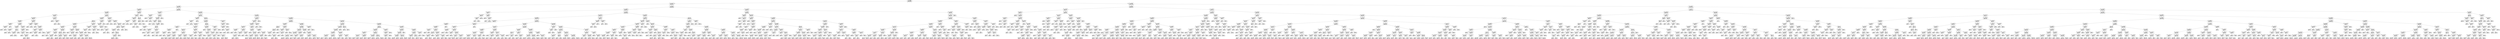 digraph Tree {
node [shape=box] ;
0 [label="X[2] <= 82969456.0\ngini = 0.4999\nsamples = 44030\nvalue = [21653, 22377]"] ;
1 [label="X[12] <= 95175776.0\ngini = 0.4981\nsamples = 9200\nvalue = [4883, 4317]"] ;
0 -> 1 [labeldistance=2.5, labelangle=45, headlabel="True"] ;
2 [label="X[1] <= 70562656.0\ngini = 0.4925\nsamples = 4000\nvalue = [2245, 1755]"] ;
1 -> 2 ;
3 [label="X[0] <= 122432864.0\ngini = 0.4659\nsamples = 590\nvalue = [372, 218]"] ;
2 -> 3 ;
4 [label="X[9] <= 70849584.0\ngini = 0.4559\nsamples = 552\nvalue = [358, 194]"] ;
3 -> 4 ;
5 [label="X[3] <= 126407856.0\ngini = 0.499\nsamples = 111\nvalue = [58, 53]"] ;
4 -> 5 ;
6 [label="X[3] <= 104876048.0\ngini = 0.4875\nsamples = 95\nvalue = [55, 40]"] ;
5 -> 6 ;
7 [label="X[4] <= 72287072.0\ngini = 0.4989\nsamples = 63\nvalue = [30, 33]"] ;
6 -> 7 ;
8 [label="X[4] <= 68992304.0\ngini = 0.32\nsamples = 10\nvalue = [8, 2]"] ;
7 -> 8 ;
9 [label="X[5] <= 65240760.0\ngini = 0.4444\nsamples = 3\nvalue = [1, 2]"] ;
8 -> 9 ;
10 [label="gini = 0.0\nsamples = 1\nvalue = [1, 0]"] ;
9 -> 10 ;
11 [label="gini = 0.0\nsamples = 2\nvalue = [0, 2]"] ;
9 -> 11 ;
12 [label="gini = 0.0\nsamples = 7\nvalue = [7, 0]"] ;
8 -> 12 ;
13 [label="X[7] <= 89706912.0\ngini = 0.4856\nsamples = 53\nvalue = [22, 31]"] ;
7 -> 13 ;
14 [label="X[0] <= 72941592.0\ngini = 0.355\nsamples = 26\nvalue = [6, 20]"] ;
13 -> 14 ;
15 [label="X[10] <= 68954080.0\ngini = 0.4444\nsamples = 6\nvalue = [4, 2]"] ;
14 -> 15 ;
16 [label="gini = 0.0\nsamples = 2\nvalue = [0, 2]"] ;
15 -> 16 ;
17 [label="gini = 0.0\nsamples = 4\nvalue = [4, 0]"] ;
15 -> 17 ;
18 [label="X[31] <= 0.5\ngini = 0.18\nsamples = 20\nvalue = [2, 18]"] ;
14 -> 18 ;
19 [label="X[13] <= 131828064.0\ngini = 0.0997\nsamples = 19\nvalue = [1, 18]"] ;
18 -> 19 ;
20 [label="gini = 0.0\nsamples = 18\nvalue = [0, 18]"] ;
19 -> 20 ;
21 [label="gini = 0.0\nsamples = 1\nvalue = [1, 0]"] ;
19 -> 21 ;
22 [label="gini = 0.0\nsamples = 1\nvalue = [1, 0]"] ;
18 -> 22 ;
23 [label="X[6] <= 127591520.0\ngini = 0.4829\nsamples = 27\nvalue = [16, 11]"] ;
13 -> 23 ;
24 [label="X[8] <= 80385288.0\ngini = 0.495\nsamples = 20\nvalue = [9, 11]"] ;
23 -> 24 ;
25 [label="X[3] <= 77987744.0\ngini = 0.4567\nsamples = 17\nvalue = [6, 11]"] ;
24 -> 25 ;
26 [label="gini = 0.0\nsamples = 6\nvalue = [0, 6]"] ;
25 -> 26 ;
27 [label="X[10] <= 68954080.0\ngini = 0.4959\nsamples = 11\nvalue = [6, 5]"] ;
25 -> 27 ;
28 [label="gini = 0.0\nsamples = 4\nvalue = [4, 0]"] ;
27 -> 28 ;
29 [label="gini = 0.4082\nsamples = 7\nvalue = [2, 5]"] ;
27 -> 29 ;
30 [label="gini = 0.0\nsamples = 3\nvalue = [3, 0]"] ;
24 -> 30 ;
31 [label="gini = 0.0\nsamples = 7\nvalue = [7, 0]"] ;
23 -> 31 ;
32 [label="X[8] <= 67806800.0\ngini = 0.3418\nsamples = 32\nvalue = [25, 7]"] ;
6 -> 32 ;
33 [label="X[11] <= 66610936.0\ngini = 0.48\nsamples = 5\nvalue = [2, 3]"] ;
32 -> 33 ;
34 [label="gini = 0.0\nsamples = 2\nvalue = [2, 0]"] ;
33 -> 34 ;
35 [label="gini = 0.0\nsamples = 3\nvalue = [0, 3]"] ;
33 -> 35 ;
36 [label="X[1] <= 64907184.0\ngini = 0.2524\nsamples = 27\nvalue = [23, 4]"] ;
32 -> 36 ;
37 [label="gini = 0.0\nsamples = 1\nvalue = [0, 1]"] ;
36 -> 37 ;
38 [label="X[11] <= 65935904.0\ngini = 0.2041\nsamples = 26\nvalue = [23, 3]"] ;
36 -> 38 ;
39 [label="X[10] <= 68297968.0\ngini = 0.48\nsamples = 5\nvalue = [3, 2]"] ;
38 -> 39 ;
40 [label="gini = 0.0\nsamples = 2\nvalue = [2, 0]"] ;
39 -> 40 ;
41 [label="X[13] <= 95880520.0\ngini = 0.4444\nsamples = 3\nvalue = [1, 2]"] ;
39 -> 41 ;
42 [label="gini = 0.0\nsamples = 1\nvalue = [1, 0]"] ;
41 -> 42 ;
43 [label="gini = 0.0\nsamples = 2\nvalue = [0, 2]"] ;
41 -> 43 ;
44 [label="X[10] <= 68233744.0\ngini = 0.0907\nsamples = 21\nvalue = [20, 1]"] ;
38 -> 44 ;
45 [label="gini = 0.0\nsamples = 1\nvalue = [0, 1]"] ;
44 -> 45 ;
46 [label="gini = 0.0\nsamples = 20\nvalue = [20, 0]"] ;
44 -> 46 ;
47 [label="X[1] <= 70125920.0\ngini = 0.3047\nsamples = 16\nvalue = [3, 13]"] ;
5 -> 47 ;
48 [label="gini = 0.0\nsamples = 11\nvalue = [0, 11]"] ;
47 -> 48 ;
49 [label="X[3] <= 132479264.0\ngini = 0.48\nsamples = 5\nvalue = [3, 2]"] ;
47 -> 49 ;
50 [label="gini = 0.0\nsamples = 2\nvalue = [0, 2]"] ;
49 -> 50 ;
51 [label="gini = 0.0\nsamples = 3\nvalue = [3, 0]"] ;
49 -> 51 ;
52 [label="X[0] <= 87059912.0\ngini = 0.435\nsamples = 441\nvalue = [300, 141]"] ;
4 -> 52 ;
53 [label="X[7] <= 89726528.0\ngini = 0.4627\nsamples = 322\nvalue = [205, 117]"] ;
52 -> 53 ;
54 [label="X[33] <= 0.5\ngini = 0.448\nsamples = 304\nvalue = [201, 103]"] ;
53 -> 54 ;
55 [label="X[1] <= 66515216.0\ngini = 0.4347\nsamples = 285\nvalue = [194, 91]"] ;
54 -> 55 ;
56 [label="X[3] <= 119635968.0\ngini = 0.478\nsamples = 162\nvalue = [98, 64]"] ;
55 -> 56 ;
57 [label="X[13] <= 70619984.0\ngini = 0.3389\nsamples = 37\nvalue = [29, 8]"] ;
56 -> 57 ;
58 [label="X[8] <= 67454416.0\ngini = 0.32\nsamples = 5\nvalue = [1, 4]"] ;
57 -> 58 ;
59 [label="gini = 0.0\nsamples = 1\nvalue = [1, 0]"] ;
58 -> 59 ;
60 [label="gini = 0.0\nsamples = 4\nvalue = [0, 4]"] ;
58 -> 60 ;
61 [label="X[0] <= 81136608.0\ngini = 0.2188\nsamples = 32\nvalue = [28, 4]"] ;
57 -> 61 ;
62 [label="X[11] <= 78058864.0\ngini = 0.1244\nsamples = 30\nvalue = [28, 2]"] ;
61 -> 62 ;
63 [label="gini = 0.0\nsamples = 28\nvalue = [28, 0]"] ;
62 -> 63 ;
64 [label="gini = 0.0\nsamples = 2\nvalue = [0, 2]"] ;
62 -> 64 ;
65 [label="gini = 0.0\nsamples = 2\nvalue = [0, 2]"] ;
61 -> 65 ;
66 [label="X[10] <= 136124576.0\ngini = 0.4946\nsamples = 125\nvalue = [69, 56]"] ;
56 -> 66 ;
67 [label="X[28] <= 0.5\ngini = 0.4997\nsamples = 115\nvalue = [59, 56]"] ;
66 -> 67 ;
68 [label="X[2] <= 69242112.0\ngini = 0.4965\nsamples = 96\nvalue = [44, 52]"] ;
67 -> 68 ;
69 [label="gini = 0.4867\nsamples = 86\nvalue = [36, 50]"] ;
68 -> 69 ;
70 [label="gini = 0.32\nsamples = 10\nvalue = [8, 2]"] ;
68 -> 70 ;
71 [label="X[8] <= 67637168.0\ngini = 0.3324\nsamples = 19\nvalue = [15, 4]"] ;
67 -> 71 ;
72 [label="gini = 0.375\nsamples = 4\nvalue = [1, 3]"] ;
71 -> 72 ;
73 [label="gini = 0.1244\nsamples = 15\nvalue = [14, 1]"] ;
71 -> 73 ;
74 [label="gini = 0.0\nsamples = 10\nvalue = [10, 0]"] ;
66 -> 74 ;
75 [label="X[1] <= 70259848.0\ngini = 0.3427\nsamples = 123\nvalue = [96, 27]"] ;
55 -> 75 ;
76 [label="X[13] <= 65114200.0\ngini = 0.1823\nsamples = 69\nvalue = [62, 7]"] ;
75 -> 76 ;
77 [label="gini = 0.0\nsamples = 1\nvalue = [0, 1]"] ;
76 -> 77 ;
78 [label="X[9] <= 71248456.0\ngini = 0.1609\nsamples = 68\nvalue = [62, 6]"] ;
76 -> 78 ;
79 [label="gini = 0.0\nsamples = 1\nvalue = [0, 1]"] ;
78 -> 79 ;
80 [label="X[3] <= 133639472.0\ngini = 0.1381\nsamples = 67\nvalue = [62, 5]"] ;
78 -> 80 ;
81 [label="gini = 0.1139\nsamples = 66\nvalue = [62, 4]"] ;
80 -> 81 ;
82 [label="gini = 0.0\nsamples = 1\nvalue = [0, 1]"] ;
80 -> 82 ;
83 [label="X[8] <= 67672536.0\ngini = 0.4664\nsamples = 54\nvalue = [34, 20]"] ;
75 -> 83 ;
84 [label="gini = 0.0\nsamples = 9\nvalue = [9, 0]"] ;
83 -> 84 ;
85 [label="X[6] <= 76652896.0\ngini = 0.4938\nsamples = 45\nvalue = [25, 20]"] ;
83 -> 85 ;
86 [label="X[8] <= 67854688.0\ngini = 0.1975\nsamples = 9\nvalue = [8, 1]"] ;
85 -> 86 ;
87 [label="gini = 0.0\nsamples = 1\nvalue = [0, 1]"] ;
86 -> 87 ;
88 [label="gini = 0.0\nsamples = 8\nvalue = [8, 0]"] ;
86 -> 88 ;
89 [label="X[10] <= 73908112.0\ngini = 0.4985\nsamples = 36\nvalue = [17, 19]"] ;
85 -> 89 ;
90 [label="gini = 0.2188\nsamples = 8\nvalue = [7, 1]"] ;
89 -> 90 ;
91 [label="gini = 0.4592\nsamples = 28\nvalue = [10, 18]"] ;
89 -> 91 ;
92 [label="X[3] <= 120135760.0\ngini = 0.4654\nsamples = 19\nvalue = [7, 12]"] ;
54 -> 92 ;
93 [label="X[13] <= 111379088.0\ngini = 0.4688\nsamples = 8\nvalue = [5, 3]"] ;
92 -> 93 ;
94 [label="X[4] <= 97722360.0\ngini = 0.2778\nsamples = 6\nvalue = [5, 1]"] ;
93 -> 94 ;
95 [label="gini = 0.0\nsamples = 1\nvalue = [0, 1]"] ;
94 -> 95 ;
96 [label="gini = 0.0\nsamples = 5\nvalue = [5, 0]"] ;
94 -> 96 ;
97 [label="gini = 0.0\nsamples = 2\nvalue = [0, 2]"] ;
93 -> 97 ;
98 [label="X[10] <= 118346968.0\ngini = 0.2975\nsamples = 11\nvalue = [2, 9]"] ;
92 -> 98 ;
99 [label="X[5] <= 64232688.0\ngini = 0.18\nsamples = 10\nvalue = [1, 9]"] ;
98 -> 99 ;
100 [label="gini = 0.0\nsamples = 1\nvalue = [1, 0]"] ;
99 -> 100 ;
101 [label="gini = 0.0\nsamples = 9\nvalue = [0, 9]"] ;
99 -> 101 ;
102 [label="gini = 0.0\nsamples = 1\nvalue = [1, 0]"] ;
98 -> 102 ;
103 [label="X[6] <= 121842816.0\ngini = 0.3457\nsamples = 18\nvalue = [4, 14]"] ;
53 -> 103 ;
104 [label="X[11] <= 77689904.0\ngini = 0.2188\nsamples = 16\nvalue = [2, 14]"] ;
103 -> 104 ;
105 [label="X[3] <= 126431104.0\ngini = 0.1244\nsamples = 15\nvalue = [1, 14]"] ;
104 -> 105 ;
106 [label="gini = 0.0\nsamples = 13\nvalue = [0, 13]"] ;
105 -> 106 ;
107 [label="X[8] <= 67493032.0\ngini = 0.5\nsamples = 2\nvalue = [1, 1]"] ;
105 -> 107 ;
108 [label="gini = 0.0\nsamples = 1\nvalue = [0, 1]"] ;
107 -> 108 ;
109 [label="gini = 0.0\nsamples = 1\nvalue = [1, 0]"] ;
107 -> 109 ;
110 [label="gini = 0.0\nsamples = 1\nvalue = [1, 0]"] ;
104 -> 110 ;
111 [label="gini = 0.0\nsamples = 2\nvalue = [2, 0]"] ;
103 -> 111 ;
112 [label="X[12] <= 64371564.0\ngini = 0.322\nsamples = 119\nvalue = [95, 24]"] ;
52 -> 112 ;
113 [label="X[1] <= 68237360.0\ngini = 0.4444\nsamples = 6\nvalue = [2, 4]"] ;
112 -> 113 ;
114 [label="gini = 0.0\nsamples = 2\nvalue = [2, 0]"] ;
113 -> 114 ;
115 [label="gini = 0.0\nsamples = 4\nvalue = [0, 4]"] ;
113 -> 115 ;
116 [label="X[11] <= 65451400.0\ngini = 0.2913\nsamples = 113\nvalue = [93, 20]"] ;
112 -> 116 ;
117 [label="gini = 0.0\nsamples = 2\nvalue = [0, 2]"] ;
116 -> 117 ;
118 [label="X[8] <= 97785640.0\ngini = 0.2717\nsamples = 111\nvalue = [93, 18]"] ;
116 -> 118 ;
119 [label="X[14] <= 0.5\ngini = 0.2524\nsamples = 108\nvalue = [92, 16]"] ;
118 -> 119 ;
120 [label="X[10] <= 68160048.0\ngini = 0.2411\nsamples = 107\nvalue = [92, 15]"] ;
119 -> 120 ;
121 [label="gini = 0.0\nsamples = 1\nvalue = [0, 1]"] ;
120 -> 121 ;
122 [label="X[36] <= 0.5\ngini = 0.2293\nsamples = 106\nvalue = [92, 14]"] ;
120 -> 122 ;
123 [label="X[7] <= 132008800.0\ngini = 0.217\nsamples = 105\nvalue = [92, 13]"] ;
122 -> 123 ;
124 [label="gini = 0.2041\nsamples = 104\nvalue = [92, 12]"] ;
123 -> 124 ;
125 [label="gini = 0.0\nsamples = 1\nvalue = [0, 1]"] ;
123 -> 125 ;
126 [label="gini = 0.0\nsamples = 1\nvalue = [0, 1]"] ;
122 -> 126 ;
127 [label="gini = 0.0\nsamples = 1\nvalue = [0, 1]"] ;
119 -> 127 ;
128 [label="X[3] <= 79480240.0\ngini = 0.4444\nsamples = 3\nvalue = [1, 2]"] ;
118 -> 128 ;
129 [label="gini = 0.0\nsamples = 2\nvalue = [0, 2]"] ;
128 -> 129 ;
130 [label="gini = 0.0\nsamples = 1\nvalue = [1, 0]"] ;
128 -> 130 ;
131 [label="X[10] <= 79922856.0\ngini = 0.4654\nsamples = 38\nvalue = [14, 24]"] ;
3 -> 131 ;
132 [label="X[10] <= 69274896.0\ngini = 0.497\nsamples = 26\nvalue = [14, 12]"] ;
131 -> 132 ;
133 [label="X[12] <= 84149952.0\ngini = 0.4444\nsamples = 15\nvalue = [5, 10]"] ;
132 -> 133 ;
134 [label="X[11] <= 65749528.0\ngini = 0.1975\nsamples = 9\nvalue = [1, 8]"] ;
133 -> 134 ;
135 [label="gini = 0.0\nsamples = 1\nvalue = [1, 0]"] ;
134 -> 135 ;
136 [label="gini = 0.0\nsamples = 8\nvalue = [0, 8]"] ;
134 -> 136 ;
137 [label="X[4] <= 89854336.0\ngini = 0.4444\nsamples = 6\nvalue = [4, 2]"] ;
133 -> 137 ;
138 [label="gini = 0.0\nsamples = 1\nvalue = [0, 1]"] ;
137 -> 138 ;
139 [label="X[4] <= 115941120.0\ngini = 0.32\nsamples = 5\nvalue = [4, 1]"] ;
137 -> 139 ;
140 [label="gini = 0.0\nsamples = 4\nvalue = [4, 0]"] ;
139 -> 140 ;
141 [label="gini = 0.0\nsamples = 1\nvalue = [0, 1]"] ;
139 -> 141 ;
142 [label="X[27] <= 0.5\ngini = 0.2975\nsamples = 11\nvalue = [9, 2]"] ;
132 -> 142 ;
143 [label="X[14] <= 0.5\ngini = 0.18\nsamples = 10\nvalue = [9, 1]"] ;
142 -> 143 ;
144 [label="gini = 0.0\nsamples = 9\nvalue = [9, 0]"] ;
143 -> 144 ;
145 [label="gini = 0.0\nsamples = 1\nvalue = [0, 1]"] ;
143 -> 145 ;
146 [label="gini = 0.0\nsamples = 1\nvalue = [0, 1]"] ;
142 -> 146 ;
147 [label="gini = 0.0\nsamples = 12\nvalue = [0, 12]"] ;
131 -> 147 ;
148 [label="X[1] <= 70654368.0\ngini = 0.4951\nsamples = 3410\nvalue = [1873, 1537]"] ;
2 -> 148 ;
149 [label="X[10] <= 73064608.0\ngini = 0.4175\nsamples = 64\nvalue = [19, 45]"] ;
148 -> 149 ;
150 [label="X[9] <= 67196576.0\ngini = 0.4444\nsamples = 9\nvalue = [6, 3]"] ;
149 -> 150 ;
151 [label="gini = 0.0\nsamples = 2\nvalue = [0, 2]"] ;
150 -> 151 ;
152 [label="X[13] <= 78510088.0\ngini = 0.2449\nsamples = 7\nvalue = [6, 1]"] ;
150 -> 152 ;
153 [label="gini = 0.0\nsamples = 1\nvalue = [0, 1]"] ;
152 -> 153 ;
154 [label="gini = 0.0\nsamples = 6\nvalue = [6, 0]"] ;
152 -> 154 ;
155 [label="X[2] <= 78794120.0\ngini = 0.361\nsamples = 55\nvalue = [13, 42]"] ;
149 -> 155 ;
156 [label="X[8] <= 67618368.0\ngini = 0.3289\nsamples = 53\nvalue = [11, 42]"] ;
155 -> 156 ;
157 [label="X[12] <= 73894304.0\ngini = 0.48\nsamples = 5\nvalue = [3, 2]"] ;
156 -> 157 ;
158 [label="gini = 0.0\nsamples = 2\nvalue = [0, 2]"] ;
157 -> 158 ;
159 [label="gini = 0.0\nsamples = 3\nvalue = [3, 0]"] ;
157 -> 159 ;
160 [label="X[20] <= 0.5\ngini = 0.2778\nsamples = 48\nvalue = [8, 40]"] ;
156 -> 160 ;
161 [label="X[0] <= 72099632.0\ngini = 0.2268\nsamples = 46\nvalue = [6, 40]"] ;
160 -> 161 ;
162 [label="X[8] <= 68818896.0\ngini = 0.4444\nsamples = 3\nvalue = [2, 1]"] ;
161 -> 162 ;
163 [label="gini = 0.0\nsamples = 1\nvalue = [0, 1]"] ;
162 -> 163 ;
164 [label="gini = 0.0\nsamples = 2\nvalue = [2, 0]"] ;
162 -> 164 ;
165 [label="X[30] <= 0.5\ngini = 0.1687\nsamples = 43\nvalue = [4, 39]"] ;
161 -> 165 ;
166 [label="X[5] <= 109512880.0\ngini = 0.0605\nsamples = 32\nvalue = [1, 31]"] ;
165 -> 166 ;
167 [label="gini = 0.0\nsamples = 30\nvalue = [0, 30]"] ;
166 -> 167 ;
168 [label="X[5] <= 114441208.0\ngini = 0.5\nsamples = 2\nvalue = [1, 1]"] ;
166 -> 168 ;
169 [label="gini = 0.0\nsamples = 1\nvalue = [1, 0]"] ;
168 -> 169 ;
170 [label="gini = 0.0\nsamples = 1\nvalue = [0, 1]"] ;
168 -> 170 ;
171 [label="X[10] <= 102717312.0\ngini = 0.3967\nsamples = 11\nvalue = [3, 8]"] ;
165 -> 171 ;
172 [label="gini = 0.0\nsamples = 6\nvalue = [0, 6]"] ;
171 -> 172 ;
173 [label="X[11] <= 71690064.0\ngini = 0.48\nsamples = 5\nvalue = [3, 2]"] ;
171 -> 173 ;
174 [label="gini = 0.0\nsamples = 2\nvalue = [0, 2]"] ;
173 -> 174 ;
175 [label="gini = 0.0\nsamples = 3\nvalue = [3, 0]"] ;
173 -> 175 ;
176 [label="gini = 0.0\nsamples = 2\nvalue = [2, 0]"] ;
160 -> 176 ;
177 [label="gini = 0.0\nsamples = 2\nvalue = [2, 0]"] ;
155 -> 177 ;
178 [label="X[8] <= 67806800.0\ngini = 0.4941\nsamples = 3346\nvalue = [1854, 1492]"] ;
148 -> 178 ;
179 [label="X[10] <= 68734992.0\ngini = 0.4612\nsamples = 280\nvalue = [179, 101]"] ;
178 -> 179 ;
180 [label="X[7] <= 76986936.0\ngini = 0.4082\nsamples = 14\nvalue = [4, 10]"] ;
179 -> 180 ;
181 [label="X[5] <= 77666120.0\ngini = 0.32\nsamples = 5\nvalue = [4, 1]"] ;
180 -> 181 ;
182 [label="gini = 0.0\nsamples = 1\nvalue = [0, 1]"] ;
181 -> 182 ;
183 [label="gini = 0.0\nsamples = 4\nvalue = [4, 0]"] ;
181 -> 183 ;
184 [label="gini = 0.0\nsamples = 9\nvalue = [0, 9]"] ;
180 -> 184 ;
185 [label="X[16] <= 0.5\ngini = 0.4501\nsamples = 266\nvalue = [175, 91]"] ;
179 -> 185 ;
186 [label="X[2] <= 73440448.0\ngini = 0.4361\nsamples = 249\nvalue = [169, 80]"] ;
185 -> 186 ;
187 [label="X[3] <= 101721872.0\ngini = 0.3971\nsamples = 183\nvalue = [133, 50]"] ;
186 -> 187 ;
188 [label="X[11] <= 130097872.0\ngini = 0.142\nsamples = 39\nvalue = [36, 3]"] ;
187 -> 188 ;
189 [label="X[6] <= 81760192.0\ngini = 0.0997\nsamples = 38\nvalue = [36, 2]"] ;
188 -> 189 ;
190 [label="X[4] <= 88134720.0\ngini = 0.3457\nsamples = 9\nvalue = [7, 2]"] ;
189 -> 190 ;
191 [label="gini = 0.0\nsamples = 2\nvalue = [0, 2]"] ;
190 -> 191 ;
192 [label="gini = 0.0\nsamples = 7\nvalue = [7, 0]"] ;
190 -> 192 ;
193 [label="gini = 0.0\nsamples = 29\nvalue = [29, 0]"] ;
189 -> 193 ;
194 [label="gini = 0.0\nsamples = 1\nvalue = [0, 1]"] ;
188 -> 194 ;
195 [label="X[11] <= 119573200.0\ngini = 0.4397\nsamples = 144\nvalue = [97, 47]"] ;
187 -> 195 ;
196 [label="X[9] <= 92777792.0\ngini = 0.4032\nsamples = 125\nvalue = [90, 35]"] ;
195 -> 196 ;
197 [label="X[8] <= 67618368.0\ngini = 0.498\nsamples = 47\nvalue = [25, 22]"] ;
196 -> 197 ;
198 [label="X[13] <= 89162992.0\ngini = 0.4082\nsamples = 21\nvalue = [6, 15]"] ;
197 -> 198 ;
199 [label="gini = 0.0\nsamples = 9\nvalue = [0, 9]"] ;
198 -> 199 ;
200 [label="gini = 0.5\nsamples = 12\nvalue = [6, 6]"] ;
198 -> 200 ;
201 [label="X[2] <= 72808712.0\ngini = 0.3935\nsamples = 26\nvalue = [19, 7]"] ;
197 -> 201 ;
202 [label="gini = 0.2975\nsamples = 22\nvalue = [18, 4]"] ;
201 -> 202 ;
203 [label="gini = 0.375\nsamples = 4\nvalue = [1, 3]"] ;
201 -> 203 ;
204 [label="X[2] <= 68100976.0\ngini = 0.2778\nsamples = 78\nvalue = [65, 13]"] ;
196 -> 204 ;
205 [label="X[2] <= 67985480.0\ngini = 0.48\nsamples = 15\nvalue = [9, 6]"] ;
204 -> 205 ;
206 [label="gini = 0.375\nsamples = 12\nvalue = [9, 3]"] ;
205 -> 206 ;
207 [label="gini = 0.0\nsamples = 3\nvalue = [0, 3]"] ;
205 -> 207 ;
208 [label="X[0] <= 120395952.0\ngini = 0.1975\nsamples = 63\nvalue = [56, 7]"] ;
204 -> 208 ;
209 [label="gini = 0.1528\nsamples = 60\nvalue = [55, 5]"] ;
208 -> 209 ;
210 [label="gini = 0.4444\nsamples = 3\nvalue = [1, 2]"] ;
208 -> 210 ;
211 [label="X[0] <= 67564936.0\ngini = 0.4654\nsamples = 19\nvalue = [7, 12]"] ;
195 -> 211 ;
212 [label="X[0] <= 66786048.0\ngini = 0.4688\nsamples = 8\nvalue = [5, 3]"] ;
211 -> 212 ;
213 [label="X[10] <= 127207760.0\ngini = 0.375\nsamples = 4\nvalue = [1, 3]"] ;
212 -> 213 ;
214 [label="gini = 0.0\nsamples = 3\nvalue = [0, 3]"] ;
213 -> 214 ;
215 [label="gini = 0.0\nsamples = 1\nvalue = [1, 0]"] ;
213 -> 215 ;
216 [label="gini = 0.0\nsamples = 4\nvalue = [4, 0]"] ;
212 -> 216 ;
217 [label="X[6] <= 78956912.0\ngini = 0.2975\nsamples = 11\nvalue = [2, 9]"] ;
211 -> 217 ;
218 [label="X[1] <= 130848368.0\ngini = 0.4444\nsamples = 3\nvalue = [2, 1]"] ;
217 -> 218 ;
219 [label="gini = 0.0\nsamples = 2\nvalue = [2, 0]"] ;
218 -> 219 ;
220 [label="gini = 0.0\nsamples = 1\nvalue = [0, 1]"] ;
218 -> 220 ;
221 [label="gini = 0.0\nsamples = 8\nvalue = [0, 8]"] ;
217 -> 221 ;
222 [label="X[30] <= 0.5\ngini = 0.4959\nsamples = 66\nvalue = [36, 30]"] ;
186 -> 222 ;
223 [label="X[10] <= 72910000.0\ngini = 0.4994\nsamples = 56\nvalue = [27, 29]"] ;
222 -> 223 ;
224 [label="gini = 0.0\nsamples = 5\nvalue = [5, 0]"] ;
223 -> 224 ;
225 [label="X[12] <= 81202208.0\ngini = 0.4906\nsamples = 51\nvalue = [22, 29]"] ;
223 -> 225 ;
226 [label="X[1] <= 118981280.0\ngini = 0.4121\nsamples = 31\nvalue = [9, 22]"] ;
225 -> 226 ;
227 [label="X[11] <= 72214496.0\ngini = 0.3107\nsamples = 26\nvalue = [5, 21]"] ;
226 -> 227 ;
228 [label="gini = 0.5\nsamples = 8\nvalue = [4, 4]"] ;
227 -> 228 ;
229 [label="gini = 0.1049\nsamples = 18\nvalue = [1, 17]"] ;
227 -> 229 ;
230 [label="X[4] <= 130131904.0\ngini = 0.32\nsamples = 5\nvalue = [4, 1]"] ;
226 -> 230 ;
231 [label="gini = 0.0\nsamples = 4\nvalue = [4, 0]"] ;
230 -> 231 ;
232 [label="gini = 0.0\nsamples = 1\nvalue = [0, 1]"] ;
230 -> 232 ;
233 [label="X[13] <= 79619968.0\ngini = 0.455\nsamples = 20\nvalue = [13, 7]"] ;
225 -> 233 ;
234 [label="gini = 0.0\nsamples = 7\nvalue = [7, 0]"] ;
233 -> 234 ;
235 [label="X[6] <= 93761176.0\ngini = 0.497\nsamples = 13\nvalue = [6, 7]"] ;
233 -> 235 ;
236 [label="gini = 0.2778\nsamples = 6\nvalue = [1, 5]"] ;
235 -> 236 ;
237 [label="gini = 0.4082\nsamples = 7\nvalue = [5, 2]"] ;
235 -> 237 ;
238 [label="X[13] <= 85307008.0\ngini = 0.18\nsamples = 10\nvalue = [9, 1]"] ;
222 -> 238 ;
239 [label="X[12] <= 84641384.0\ngini = 0.5\nsamples = 2\nvalue = [1, 1]"] ;
238 -> 239 ;
240 [label="gini = 0.0\nsamples = 1\nvalue = [1, 0]"] ;
239 -> 240 ;
241 [label="gini = 0.0\nsamples = 1\nvalue = [0, 1]"] ;
239 -> 241 ;
242 [label="gini = 0.0\nsamples = 8\nvalue = [8, 0]"] ;
238 -> 242 ;
243 [label="X[13] <= 111132272.0\ngini = 0.4567\nsamples = 17\nvalue = [6, 11]"] ;
185 -> 243 ;
244 [label="X[13] <= 76782096.0\ngini = 0.3367\nsamples = 14\nvalue = [3, 11]"] ;
243 -> 244 ;
245 [label="X[13] <= 71946448.0\ngini = 0.4688\nsamples = 8\nvalue = [3, 5]"] ;
244 -> 245 ;
246 [label="gini = 0.0\nsamples = 4\nvalue = [0, 4]"] ;
245 -> 246 ;
247 [label="X[2] <= 73034016.0\ngini = 0.375\nsamples = 4\nvalue = [3, 1]"] ;
245 -> 247 ;
248 [label="gini = 0.0\nsamples = 3\nvalue = [3, 0]"] ;
247 -> 248 ;
249 [label="gini = 0.0\nsamples = 1\nvalue = [0, 1]"] ;
247 -> 249 ;
250 [label="gini = 0.0\nsamples = 6\nvalue = [0, 6]"] ;
244 -> 250 ;
251 [label="gini = 0.0\nsamples = 3\nvalue = [3, 0]"] ;
243 -> 251 ;
252 [label="X[4] <= 76353712.0\ngini = 0.4957\nsamples = 3066\nvalue = [1675, 1391]"] ;
178 -> 252 ;
253 [label="X[11] <= 130189120.0\ngini = 0.494\nsamples = 182\nvalue = [81, 101]"] ;
252 -> 253 ;
254 [label="X[13] <= 126890792.0\ngini = 0.49\nsamples = 177\nvalue = [76, 101]"] ;
253 -> 254 ;
255 [label="X[13] <= 96934376.0\ngini = 0.4954\nsamples = 166\nvalue = [75, 91]"] ;
254 -> 255 ;
256 [label="X[8] <= 74550416.0\ngini = 0.4114\nsamples = 38\nvalue = [11, 27]"] ;
255 -> 256 ;
257 [label="X[3] <= 73466288.0\ngini = 0.4688\nsamples = 8\nvalue = [5, 3]"] ;
256 -> 257 ;
258 [label="gini = 0.0\nsamples = 5\nvalue = [5, 0]"] ;
257 -> 258 ;
259 [label="gini = 0.0\nsamples = 3\nvalue = [0, 3]"] ;
257 -> 259 ;
260 [label="X[0] <= 130326528.0\ngini = 0.32\nsamples = 30\nvalue = [6, 24]"] ;
256 -> 260 ;
261 [label="X[10] <= 137571856.0\ngini = 0.2041\nsamples = 26\nvalue = [3, 23]"] ;
260 -> 261 ;
262 [label="X[1] <= 71655248.0\ngini = 0.1472\nsamples = 25\nvalue = [2, 23]"] ;
261 -> 262 ;
263 [label="gini = 0.0\nsamples = 1\nvalue = [1, 0]"] ;
262 -> 263 ;
264 [label="gini = 0.0799\nsamples = 24\nvalue = [1, 23]"] ;
262 -> 264 ;
265 [label="gini = 0.0\nsamples = 1\nvalue = [1, 0]"] ;
261 -> 265 ;
266 [label="X[12] <= 66528068.0\ngini = 0.375\nsamples = 4\nvalue = [3, 1]"] ;
260 -> 266 ;
267 [label="gini = 0.0\nsamples = 1\nvalue = [0, 1]"] ;
266 -> 267 ;
268 [label="gini = 0.0\nsamples = 3\nvalue = [3, 0]"] ;
266 -> 268 ;
269 [label="X[11] <= 88159432.0\ngini = 0.5\nsamples = 128\nvalue = [64, 64]"] ;
255 -> 269 ;
270 [label="X[2] <= 70678304.0\ngini = 0.4931\nsamples = 102\nvalue = [45, 57]"] ;
269 -> 270 ;
271 [label="gini = 0.0\nsamples = 6\nvalue = [0, 6]"] ;
270 -> 271 ;
272 [label="X[2] <= 78124592.0\ngini = 0.498\nsamples = 96\nvalue = [45, 51]"] ;
270 -> 272 ;
273 [label="X[6] <= 110975648.0\ngini = 0.4829\nsamples = 54\nvalue = [32, 22]"] ;
272 -> 273 ;
274 [label="gini = 0.4717\nsamples = 21\nvalue = [8, 13]"] ;
273 -> 274 ;
275 [label="gini = 0.3967\nsamples = 33\nvalue = [24, 9]"] ;
273 -> 275 ;
276 [label="X[4] <= 72082672.0\ngini = 0.4274\nsamples = 42\nvalue = [13, 29]"] ;
272 -> 276 ;
277 [label="gini = 0.2268\nsamples = 23\nvalue = [3, 20]"] ;
276 -> 277 ;
278 [label="gini = 0.4986\nsamples = 19\nvalue = [10, 9]"] ;
276 -> 278 ;
279 [label="X[11] <= 93928752.0\ngini = 0.3935\nsamples = 26\nvalue = [19, 7]"] ;
269 -> 279 ;
280 [label="gini = 0.0\nsamples = 11\nvalue = [11, 0]"] ;
279 -> 280 ;
281 [label="X[2] <= 78396016.0\ngini = 0.4978\nsamples = 15\nvalue = [8, 7]"] ;
279 -> 281 ;
282 [label="X[9] <= 80964856.0\ngini = 0.4628\nsamples = 11\nvalue = [4, 7]"] ;
281 -> 282 ;
283 [label="gini = 0.0\nsamples = 2\nvalue = [2, 0]"] ;
282 -> 283 ;
284 [label="gini = 0.3457\nsamples = 9\nvalue = [2, 7]"] ;
282 -> 284 ;
285 [label="gini = 0.0\nsamples = 4\nvalue = [4, 0]"] ;
281 -> 285 ;
286 [label="X[0] <= 134129744.0\ngini = 0.1653\nsamples = 11\nvalue = [1, 10]"] ;
254 -> 286 ;
287 [label="gini = 0.0\nsamples = 10\nvalue = [0, 10]"] ;
286 -> 287 ;
288 [label="gini = 0.0\nsamples = 1\nvalue = [1, 0]"] ;
286 -> 288 ;
289 [label="gini = 0.0\nsamples = 5\nvalue = [5, 0]"] ;
253 -> 289 ;
290 [label="X[10] <= 104000128.0\ngini = 0.4944\nsamples = 2884\nvalue = [1594, 1290]"] ;
252 -> 290 ;
291 [label="X[4] <= 81285664.0\ngini = 0.4872\nsamples = 1448\nvalue = [840, 608]"] ;
290 -> 291 ;
292 [label="X[2] <= 78250896.0\ngini = 0.3702\nsamples = 53\nvalue = [40, 13]"] ;
291 -> 292 ;
293 [label="X[33] <= 0.5\ngini = 0.213\nsamples = 33\nvalue = [29, 4]"] ;
292 -> 293 ;
294 [label="X[23] <= 0.5\ngini = 0.1699\nsamples = 32\nvalue = [29, 3]"] ;
293 -> 294 ;
295 [label="X[5] <= 105786928.0\ngini = 0.1207\nsamples = 31\nvalue = [29, 2]"] ;
294 -> 295 ;
296 [label="gini = 0.0\nsamples = 24\nvalue = [24, 0]"] ;
295 -> 296 ;
297 [label="X[10] <= 90487136.0\ngini = 0.4082\nsamples = 7\nvalue = [5, 2]"] ;
295 -> 297 ;
298 [label="gini = 0.0\nsamples = 2\nvalue = [0, 2]"] ;
297 -> 298 ;
299 [label="gini = 0.0\nsamples = 5\nvalue = [5, 0]"] ;
297 -> 299 ;
300 [label="gini = 0.0\nsamples = 1\nvalue = [0, 1]"] ;
294 -> 300 ;
301 [label="gini = 0.0\nsamples = 1\nvalue = [0, 1]"] ;
293 -> 301 ;
302 [label="X[8] <= 80872352.0\ngini = 0.495\nsamples = 20\nvalue = [11, 9]"] ;
292 -> 302 ;
303 [label="X[6] <= 84437312.0\ngini = 0.3457\nsamples = 9\nvalue = [2, 7]"] ;
302 -> 303 ;
304 [label="gini = 0.0\nsamples = 1\nvalue = [1, 0]"] ;
303 -> 304 ;
305 [label="X[3] <= 71917168.0\ngini = 0.2188\nsamples = 8\nvalue = [1, 7]"] ;
303 -> 305 ;
306 [label="gini = 0.0\nsamples = 1\nvalue = [1, 0]"] ;
305 -> 306 ;
307 [label="gini = 0.0\nsamples = 7\nvalue = [0, 7]"] ;
305 -> 307 ;
308 [label="X[3] <= 71497704.0\ngini = 0.2975\nsamples = 11\nvalue = [9, 2]"] ;
302 -> 308 ;
309 [label="gini = 0.0\nsamples = 2\nvalue = [0, 2]"] ;
308 -> 309 ;
310 [label="gini = 0.0\nsamples = 9\nvalue = [9, 0]"] ;
308 -> 310 ;
311 [label="X[11] <= 130691472.0\ngini = 0.4892\nsamples = 1395\nvalue = [800, 595]"] ;
291 -> 311 ;
312 [label="X[4] <= 132393208.0\ngini = 0.4901\nsamples = 1383\nvalue = [789, 594]"] ;
311 -> 312 ;
313 [label="X[3] <= 127165472.0\ngini = 0.4873\nsamples = 1287\nvalue = [746, 541]"] ;
312 -> 313 ;
314 [label="X[3] <= 127139872.0\ngini = 0.4896\nsamples = 1239\nvalue = [709, 530]"] ;
313 -> 314 ;
315 [label="X[9] <= 106976272.0\ngini = 0.489\nsamples = 1235\nvalue = [709, 526]"] ;
314 -> 315 ;
316 [label="gini = 0.4855\nsamples = 1111\nvalue = [650, 461]"] ;
315 -> 316 ;
317 [label="gini = 0.4988\nsamples = 124\nvalue = [59, 65]"] ;
315 -> 317 ;
318 [label="gini = 0.0\nsamples = 4\nvalue = [0, 4]"] ;
314 -> 318 ;
319 [label="X[10] <= 74683392.0\ngini = 0.3533\nsamples = 48\nvalue = [37, 11]"] ;
313 -> 319 ;
320 [label="X[6] <= 126375200.0\ngini = 0.4983\nsamples = 17\nvalue = [8, 9]"] ;
319 -> 320 ;
321 [label="gini = 0.42\nsamples = 10\nvalue = [7, 3]"] ;
320 -> 321 ;
322 [label="gini = 0.2449\nsamples = 7\nvalue = [1, 6]"] ;
320 -> 322 ;
323 [label="X[1] <= 109250992.0\ngini = 0.1207\nsamples = 31\nvalue = [29, 2]"] ;
319 -> 323 ;
324 [label="gini = 0.0\nsamples = 22\nvalue = [22, 0]"] ;
323 -> 324 ;
325 [label="gini = 0.3457\nsamples = 9\nvalue = [7, 2]"] ;
323 -> 325 ;
326 [label="X[13] <= 76687952.0\ngini = 0.4946\nsamples = 96\nvalue = [43, 53]"] ;
312 -> 326 ;
327 [label="gini = 0.0\nsamples = 7\nvalue = [7, 0]"] ;
326 -> 327 ;
328 [label="X[12] <= 66084256.0\ngini = 0.4818\nsamples = 89\nvalue = [36, 53]"] ;
326 -> 328 ;
329 [label="X[11] <= 93293440.0\ngini = 0.3673\nsamples = 33\nvalue = [8, 25]"] ;
328 -> 329 ;
330 [label="gini = 0.48\nsamples = 20\nvalue = [8, 12]"] ;
329 -> 330 ;
331 [label="gini = 0.0\nsamples = 13\nvalue = [0, 13]"] ;
329 -> 331 ;
332 [label="X[5] <= 92701984.0\ngini = 0.5\nsamples = 56\nvalue = [28, 28]"] ;
328 -> 332 ;
333 [label="gini = 0.4922\nsamples = 48\nvalue = [27, 21]"] ;
332 -> 333 ;
334 [label="gini = 0.2188\nsamples = 8\nvalue = [1, 7]"] ;
332 -> 334 ;
335 [label="X[9] <= 72024176.0\ngini = 0.1528\nsamples = 12\nvalue = [11, 1]"] ;
311 -> 335 ;
336 [label="gini = 0.0\nsamples = 1\nvalue = [0, 1]"] ;
335 -> 336 ;
337 [label="gini = 0.0\nsamples = 11\nvalue = [11, 0]"] ;
335 -> 337 ;
338 [label="X[11] <= 87311840.0\ngini = 0.4987\nsamples = 1436\nvalue = [754, 682]"] ;
290 -> 338 ;
339 [label="X[7] <= 124781968.0\ngini = 0.4969\nsamples = 382\nvalue = [176, 206]"] ;
338 -> 339 ;
340 [label="X[7] <= 119779448.0\ngini = 0.499\nsamples = 366\nvalue = [175, 191]"] ;
339 -> 340 ;
341 [label="X[3] <= 132252544.0\ngini = 0.4978\nsamples = 358\nvalue = [167, 191]"] ;
340 -> 341 ;
342 [label="X[2] <= 68496976.0\ngini = 0.4932\nsamples = 326\nvalue = [144, 182]"] ;
341 -> 342 ;
343 [label="X[6] <= 76232800.0\ngini = 0.4109\nsamples = 45\nvalue = [13, 32]"] ;
342 -> 343 ;
344 [label="gini = 0.0\nsamples = 12\nvalue = [0, 12]"] ;
343 -> 344 ;
345 [label="gini = 0.4775\nsamples = 33\nvalue = [13, 20]"] ;
343 -> 345 ;
346 [label="X[0] <= 72405936.0\ngini = 0.4977\nsamples = 281\nvalue = [131, 150]"] ;
342 -> 346 ;
347 [label="gini = 0.4537\nsamples = 46\nvalue = [30, 16]"] ;
346 -> 347 ;
348 [label="gini = 0.4901\nsamples = 235\nvalue = [101, 134]"] ;
346 -> 348 ;
349 [label="X[13] <= 76350416.0\ngini = 0.4043\nsamples = 32\nvalue = [23, 9]"] ;
341 -> 349 ;
350 [label="X[12] <= 91063376.0\ngini = 0.1884\nsamples = 19\nvalue = [17, 2]"] ;
349 -> 350 ;
351 [label="gini = 0.1049\nsamples = 18\nvalue = [17, 1]"] ;
350 -> 351 ;
352 [label="gini = 0.0\nsamples = 1\nvalue = [0, 1]"] ;
350 -> 352 ;
353 [label="X[12] <= 65939424.0\ngini = 0.497\nsamples = 13\nvalue = [6, 7]"] ;
349 -> 353 ;
354 [label="gini = 0.32\nsamples = 5\nvalue = [4, 1]"] ;
353 -> 354 ;
355 [label="gini = 0.375\nsamples = 8\nvalue = [2, 6]"] ;
353 -> 355 ;
356 [label="gini = 0.0\nsamples = 8\nvalue = [8, 0]"] ;
340 -> 356 ;
357 [label="X[35] <= 0.5\ngini = 0.1172\nsamples = 16\nvalue = [1, 15]"] ;
339 -> 357 ;
358 [label="gini = 0.0\nsamples = 15\nvalue = [0, 15]"] ;
357 -> 358 ;
359 [label="gini = 0.0\nsamples = 1\nvalue = [1, 0]"] ;
357 -> 359 ;
360 [label="X[6] <= 88715368.0\ngini = 0.4953\nsamples = 1054\nvalue = [578, 476]"] ;
338 -> 360 ;
361 [label="X[35] <= 0.5\ngini = 0.4863\nsamples = 676\nvalue = [394, 282]"] ;
360 -> 361 ;
362 [label="X[11] <= 93206600.0\ngini = 0.4814\nsamples = 654\nvalue = [390, 264]"] ;
361 -> 362 ;
363 [label="X[8] <= 73943672.0\ngini = 0.3851\nsamples = 73\nvalue = [54, 19]"] ;
362 -> 363 ;
364 [label="X[0] <= 73177776.0\ngini = 0.4991\nsamples = 23\nvalue = [12, 11]"] ;
363 -> 364 ;
365 [label="gini = 0.3911\nsamples = 15\nvalue = [11, 4]"] ;
364 -> 365 ;
366 [label="gini = 0.2188\nsamples = 8\nvalue = [1, 7]"] ;
364 -> 366 ;
367 [label="X[10] <= 135595680.0\ngini = 0.2688\nsamples = 50\nvalue = [42, 8]"] ;
363 -> 367 ;
368 [label="gini = 0.2227\nsamples = 47\nvalue = [41, 6]"] ;
367 -> 368 ;
369 [label="gini = 0.4444\nsamples = 3\nvalue = [1, 2]"] ;
367 -> 369 ;
370 [label="X[12] <= 66208776.0\ngini = 0.4877\nsamples = 581\nvalue = [336, 245]"] ;
362 -> 370 ;
371 [label="X[10] <= 111649520.0\ngini = 0.4992\nsamples = 125\nvalue = [60, 65]"] ;
370 -> 371 ;
372 [label="gini = 0.2449\nsamples = 14\nvalue = [12, 2]"] ;
371 -> 372 ;
373 [label="gini = 0.4909\nsamples = 111\nvalue = [48, 63]"] ;
371 -> 373 ;
374 [label="X[30] <= 0.5\ngini = 0.4778\nsamples = 456\nvalue = [276, 180]"] ;
370 -> 374 ;
375 [label="gini = 0.4632\nsamples = 343\nvalue = [218, 125]"] ;
374 -> 375 ;
376 [label="gini = 0.4996\nsamples = 113\nvalue = [58, 55]"] ;
374 -> 376 ;
377 [label="X[9] <= 114821920.0\ngini = 0.2975\nsamples = 22\nvalue = [4, 18]"] ;
361 -> 377 ;
378 [label="X[1] <= 95270280.0\ngini = 0.4444\nsamples = 6\nvalue = [4, 2]"] ;
377 -> 378 ;
379 [label="X[1] <= 86180896.0\ngini = 0.4444\nsamples = 3\nvalue = [1, 2]"] ;
378 -> 379 ;
380 [label="gini = 0.0\nsamples = 1\nvalue = [1, 0]"] ;
379 -> 380 ;
381 [label="gini = 0.0\nsamples = 2\nvalue = [0, 2]"] ;
379 -> 381 ;
382 [label="gini = 0.0\nsamples = 3\nvalue = [3, 0]"] ;
378 -> 382 ;
383 [label="gini = 0.0\nsamples = 16\nvalue = [0, 16]"] ;
377 -> 383 ;
384 [label="X[12] <= 87109664.0\ngini = 0.4997\nsamples = 378\nvalue = [184, 194]"] ;
360 -> 384 ;
385 [label="X[6] <= 122306688.0\ngini = 0.4976\nsamples = 277\nvalue = [148, 129]"] ;
384 -> 385 ;
386 [label="X[0] <= 76048640.0\ngini = 0.4954\nsamples = 270\nvalue = [148, 122]"] ;
385 -> 386 ;
387 [label="X[13] <= 125505520.0\ngini = 0.4956\nsamples = 106\nvalue = [48, 58]"] ;
386 -> 387 ;
388 [label="gini = 0.4738\nsamples = 83\nvalue = [32, 51]"] ;
387 -> 388 ;
389 [label="gini = 0.4234\nsamples = 23\nvalue = [16, 7]"] ;
387 -> 389 ;
390 [label="X[3] <= 107872504.0\ngini = 0.4759\nsamples = 164\nvalue = [100, 64]"] ;
386 -> 390 ;
391 [label="gini = 0.4997\nsamples = 88\nvalue = [45, 43]"] ;
390 -> 391 ;
392 [label="gini = 0.3999\nsamples = 76\nvalue = [55, 21]"] ;
390 -> 392 ;
393 [label="gini = 0.0\nsamples = 7\nvalue = [0, 7]"] ;
385 -> 393 ;
394 [label="X[2] <= 78741528.0\ngini = 0.4588\nsamples = 101\nvalue = [36, 65]"] ;
384 -> 394 ;
395 [label="X[2] <= 72903536.0\ngini = 0.404\nsamples = 89\nvalue = [25, 64]"] ;
394 -> 395 ;
396 [label="X[6] <= 100655600.0\ngini = 0.4297\nsamples = 16\nvalue = [11, 5]"] ;
395 -> 396 ;
397 [label="gini = 0.4938\nsamples = 9\nvalue = [4, 5]"] ;
396 -> 397 ;
398 [label="gini = 0.0\nsamples = 7\nvalue = [7, 0]"] ;
396 -> 398 ;
399 [label="X[25] <= 0.5\ngini = 0.31\nsamples = 73\nvalue = [14, 59]"] ;
395 -> 399 ;
400 [label="gini = 0.2649\nsamples = 70\nvalue = [11, 59]"] ;
399 -> 400 ;
401 [label="gini = 0.0\nsamples = 3\nvalue = [3, 0]"] ;
399 -> 401 ;
402 [label="X[0] <= 128101576.0\ngini = 0.1528\nsamples = 12\nvalue = [11, 1]"] ;
394 -> 402 ;
403 [label="gini = 0.0\nsamples = 11\nvalue = [11, 0]"] ;
402 -> 403 ;
404 [label="gini = 0.0\nsamples = 1\nvalue = [0, 1]"] ;
402 -> 404 ;
405 [label="X[0] <= 96010296.0\ngini = 0.4999\nsamples = 5200\nvalue = [2638, 2562]"] ;
1 -> 405 ;
406 [label="X[11] <= 65935904.0\ngini = 0.4991\nsamples = 3821\nvalue = [1992, 1829]"] ;
405 -> 406 ;
407 [label="X[6] <= 102017840.0\ngini = 0.3418\nsamples = 32\nvalue = [7, 25]"] ;
406 -> 407 ;
408 [label="X[5] <= 101181520.0\ngini = 0.1528\nsamples = 24\nvalue = [2, 22]"] ;
407 -> 408 ;
409 [label="X[7] <= 80224288.0\ngini = 0.5\nsamples = 4\nvalue = [2, 2]"] ;
408 -> 409 ;
410 [label="gini = 0.0\nsamples = 2\nvalue = [0, 2]"] ;
409 -> 410 ;
411 [label="gini = 0.0\nsamples = 2\nvalue = [2, 0]"] ;
409 -> 411 ;
412 [label="gini = 0.0\nsamples = 20\nvalue = [0, 20]"] ;
408 -> 412 ;
413 [label="X[7] <= 89894736.0\ngini = 0.4688\nsamples = 8\nvalue = [5, 3]"] ;
407 -> 413 ;
414 [label="gini = 0.0\nsamples = 4\nvalue = [4, 0]"] ;
413 -> 414 ;
415 [label="X[9] <= 73937856.0\ngini = 0.375\nsamples = 4\nvalue = [1, 3]"] ;
413 -> 415 ;
416 [label="gini = 0.0\nsamples = 1\nvalue = [1, 0]"] ;
415 -> 416 ;
417 [label="gini = 0.0\nsamples = 3\nvalue = [0, 3]"] ;
415 -> 417 ;
418 [label="X[8] <= 81100800.0\ngini = 0.4989\nsamples = 3789\nvalue = [1985, 1804]"] ;
406 -> 418 ;
419 [label="X[8] <= 81052928.0\ngini = 0.4971\nsamples = 2779\nvalue = [1496, 1283]"] ;
418 -> 419 ;
420 [label="X[6] <= 65665224.0\ngini = 0.4975\nsamples = 2754\nvalue = [1474, 1280]"] ;
419 -> 420 ;
421 [label="X[10] <= 124975280.0\ngini = 0.4847\nsamples = 143\nvalue = [59, 84]"] ;
420 -> 421 ;
422 [label="X[3] <= 131816296.0\ngini = 0.4938\nsamples = 63\nvalue = [35, 28]"] ;
421 -> 422 ;
423 [label="X[12] <= 99945056.0\ngini = 0.4826\nsamples = 59\nvalue = [35, 24]"] ;
422 -> 423 ;
424 [label="X[2] <= 77485744.0\ngini = 0.2778\nsamples = 6\nvalue = [1, 5]"] ;
423 -> 424 ;
425 [label="gini = 0.0\nsamples = 5\nvalue = [0, 5]"] ;
424 -> 425 ;
426 [label="gini = 0.0\nsamples = 1\nvalue = [1, 0]"] ;
424 -> 426 ;
427 [label="X[13] <= 66215196.0\ngini = 0.46\nsamples = 53\nvalue = [34, 19]"] ;
423 -> 427 ;
428 [label="X[36] <= 0.5\ngini = 0.4991\nsamples = 23\nvalue = [11, 12]"] ;
427 -> 428 ;
429 [label="X[3] <= 123355296.0\ngini = 0.4152\nsamples = 17\nvalue = [5, 12]"] ;
428 -> 429 ;
430 [label="gini = 0.0\nsamples = 11\nvalue = [0, 11]"] ;
429 -> 430 ;
431 [label="gini = 0.2778\nsamples = 6\nvalue = [5, 1]"] ;
429 -> 431 ;
432 [label="gini = 0.0\nsamples = 6\nvalue = [6, 0]"] ;
428 -> 432 ;
433 [label="X[5] <= 128037680.0\ngini = 0.3578\nsamples = 30\nvalue = [23, 7]"] ;
427 -> 433 ;
434 [label="X[10] <= 123341984.0\ngini = 0.1723\nsamples = 21\nvalue = [19, 2]"] ;
433 -> 434 ;
435 [label="gini = 0.0\nsamples = 16\nvalue = [16, 0]"] ;
434 -> 435 ;
436 [label="gini = 0.48\nsamples = 5\nvalue = [3, 2]"] ;
434 -> 436 ;
437 [label="X[12] <= 126157072.0\ngini = 0.4938\nsamples = 9\nvalue = [4, 5]"] ;
433 -> 437 ;
438 [label="gini = 0.4444\nsamples = 6\nvalue = [4, 2]"] ;
437 -> 438 ;
439 [label="gini = 0.0\nsamples = 3\nvalue = [0, 3]"] ;
437 -> 439 ;
440 [label="gini = 0.0\nsamples = 4\nvalue = [0, 4]"] ;
422 -> 440 ;
441 [label="X[8] <= 81017680.0\ngini = 0.42\nsamples = 80\nvalue = [24, 56]"] ;
421 -> 441 ;
442 [label="X[10] <= 130190248.0\ngini = 0.3967\nsamples = 77\nvalue = [21, 56]"] ;
441 -> 442 ;
443 [label="X[0] <= 91509632.0\ngini = 0.1913\nsamples = 28\nvalue = [3, 25]"] ;
442 -> 443 ;
444 [label="gini = 0.0\nsamples = 25\nvalue = [0, 25]"] ;
443 -> 444 ;
445 [label="gini = 0.0\nsamples = 3\nvalue = [3, 0]"] ;
443 -> 445 ;
446 [label="X[12] <= 103743872.0\ngini = 0.4648\nsamples = 49\nvalue = [18, 31]"] ;
442 -> 446 ;
447 [label="X[9] <= 130552176.0\ngini = 0.32\nsamples = 5\nvalue = [4, 1]"] ;
446 -> 447 ;
448 [label="gini = 0.0\nsamples = 1\nvalue = [0, 1]"] ;
447 -> 448 ;
449 [label="gini = 0.0\nsamples = 4\nvalue = [4, 0]"] ;
447 -> 449 ;
450 [label="X[13] <= 65887072.0\ngini = 0.4339\nsamples = 44\nvalue = [14, 30]"] ;
446 -> 450 ;
451 [label="X[8] <= 71827320.0\ngini = 0.5\nsamples = 18\nvalue = [9, 9]"] ;
450 -> 451 ;
452 [label="gini = 0.2778\nsamples = 6\nvalue = [5, 1]"] ;
451 -> 452 ;
453 [label="gini = 0.4444\nsamples = 12\nvalue = [4, 8]"] ;
451 -> 453 ;
454 [label="X[10] <= 131322288.0\ngini = 0.3107\nsamples = 26\nvalue = [5, 21]"] ;
450 -> 454 ;
455 [label="gini = 0.5\nsamples = 8\nvalue = [4, 4]"] ;
454 -> 455 ;
456 [label="gini = 0.1049\nsamples = 18\nvalue = [1, 17]"] ;
454 -> 456 ;
457 [label="gini = 0.0\nsamples = 3\nvalue = [3, 0]"] ;
441 -> 457 ;
458 [label="X[1] <= 97961776.0\ngini = 0.4965\nsamples = 2611\nvalue = [1415, 1196]"] ;
420 -> 458 ;
459 [label="X[13] <= 76219136.0\ngini = 0.4891\nsamples = 955\nvalue = [548, 407]"] ;
458 -> 459 ;
460 [label="X[4] <= 127156912.0\ngini = 0.426\nsamples = 117\nvalue = [81, 36]"] ;
459 -> 460 ;
461 [label="X[11] <= 93922848.0\ngini = 0.3569\nsamples = 86\nvalue = [66, 20]"] ;
460 -> 461 ;
462 [label="X[1] <= 91791488.0\ngini = 0.4281\nsamples = 58\nvalue = [40, 18]"] ;
461 -> 462 ;
463 [label="X[8] <= 68424072.0\ngini = 0.3147\nsamples = 46\nvalue = [37, 9]"] ;
462 -> 463 ;
464 [label="gini = 0.497\nsamples = 13\nvalue = [7, 6]"] ;
463 -> 464 ;
465 [label="gini = 0.1653\nsamples = 33\nvalue = [30, 3]"] ;
463 -> 465 ;
466 [label="X[2] <= 72677584.0\ngini = 0.375\nsamples = 12\nvalue = [3, 9]"] ;
462 -> 466 ;
467 [label="gini = 0.375\nsamples = 4\nvalue = [3, 1]"] ;
466 -> 467 ;
468 [label="gini = 0.0\nsamples = 8\nvalue = [0, 8]"] ;
466 -> 468 ;
469 [label="X[0] <= 91863744.0\ngini = 0.1327\nsamples = 28\nvalue = [26, 2]"] ;
461 -> 469 ;
470 [label="X[0] <= 86333376.0\ngini = 0.0713\nsamples = 27\nvalue = [26, 1]"] ;
469 -> 470 ;
471 [label="gini = 0.0\nsamples = 23\nvalue = [23, 0]"] ;
470 -> 471 ;
472 [label="gini = 0.375\nsamples = 4\nvalue = [3, 1]"] ;
470 -> 472 ;
473 [label="gini = 0.0\nsamples = 1\nvalue = [0, 1]"] ;
469 -> 473 ;
474 [label="X[0] <= 74842608.0\ngini = 0.4995\nsamples = 31\nvalue = [15, 16]"] ;
460 -> 474 ;
475 [label="X[1] <= 68237360.0\ngini = 0.3367\nsamples = 14\nvalue = [3, 11]"] ;
474 -> 475 ;
476 [label="gini = 0.0\nsamples = 2\nvalue = [2, 0]"] ;
475 -> 476 ;
477 [label="X[12] <= 97585512.0\ngini = 0.1528\nsamples = 12\nvalue = [1, 11]"] ;
475 -> 477 ;
478 [label="gini = 0.0\nsamples = 1\nvalue = [1, 0]"] ;
477 -> 478 ;
479 [label="gini = 0.0\nsamples = 11\nvalue = [0, 11]"] ;
477 -> 479 ;
480 [label="X[1] <= 79257712.0\ngini = 0.4152\nsamples = 17\nvalue = [12, 5]"] ;
474 -> 480 ;
481 [label="X[7] <= 69073120.0\ngini = 0.1653\nsamples = 11\nvalue = [10, 1]"] ;
480 -> 481 ;
482 [label="gini = 0.0\nsamples = 1\nvalue = [0, 1]"] ;
481 -> 482 ;
483 [label="gini = 0.0\nsamples = 10\nvalue = [10, 0]"] ;
481 -> 483 ;
484 [label="X[3] <= 127064928.0\ngini = 0.4444\nsamples = 6\nvalue = [2, 4]"] ;
480 -> 484 ;
485 [label="gini = 0.0\nsamples = 4\nvalue = [0, 4]"] ;
484 -> 485 ;
486 [label="gini = 0.0\nsamples = 2\nvalue = [2, 0]"] ;
484 -> 486 ;
487 [label="X[13] <= 77021840.0\ngini = 0.4934\nsamples = 838\nvalue = [467, 371]"] ;
459 -> 487 ;
488 [label="X[9] <= 114348912.0\ngini = 0.355\nsamples = 26\nvalue = [6, 20]"] ;
487 -> 488 ;
489 [label="X[29] <= 0.5\ngini = 0.1172\nsamples = 16\nvalue = [1, 15]"] ;
488 -> 489 ;
490 [label="gini = 0.0\nsamples = 14\nvalue = [0, 14]"] ;
489 -> 490 ;
491 [label="X[5] <= 76124928.0\ngini = 0.5\nsamples = 2\nvalue = [1, 1]"] ;
489 -> 491 ;
492 [label="gini = 0.0\nsamples = 1\nvalue = [0, 1]"] ;
491 -> 492 ;
493 [label="gini = 0.0\nsamples = 1\nvalue = [1, 0]"] ;
491 -> 493 ;
494 [label="X[0] <= 66913268.0\ngini = 0.5\nsamples = 10\nvalue = [5, 5]"] ;
488 -> 494 ;
495 [label="gini = 0.0\nsamples = 3\nvalue = [0, 3]"] ;
494 -> 495 ;
496 [label="X[5] <= 103821120.0\ngini = 0.4082\nsamples = 7\nvalue = [5, 2]"] ;
494 -> 496 ;
497 [label="gini = 0.4444\nsamples = 3\nvalue = [1, 2]"] ;
496 -> 497 ;
498 [label="gini = 0.0\nsamples = 4\nvalue = [4, 0]"] ;
496 -> 498 ;
499 [label="X[10] <= 126094352.0\ngini = 0.4908\nsamples = 812\nvalue = [461, 351]"] ;
487 -> 499 ;
500 [label="X[6] <= 94998528.0\ngini = 0.494\nsamples = 768\nvalue = [426, 342]"] ;
499 -> 500 ;
501 [label="X[3] <= 79975984.0\ngini = 0.4994\nsamples = 271\nvalue = [131, 140]"] ;
500 -> 501 ;
502 [label="gini = 0.2778\nsamples = 18\nvalue = [15, 3]"] ;
501 -> 502 ;
503 [label="gini = 0.4966\nsamples = 253\nvalue = [116, 137]"] ;
501 -> 503 ;
504 [label="X[7] <= 88736192.0\ngini = 0.4825\nsamples = 497\nvalue = [295, 202]"] ;
500 -> 504 ;
505 [label="gini = 0.4672\nsamples = 398\nvalue = [250, 148]"] ;
504 -> 505 ;
506 [label="gini = 0.4959\nsamples = 99\nvalue = [45, 54]"] ;
504 -> 506 ;
507 [label="X[5] <= 84068768.0\ngini = 0.3254\nsamples = 44\nvalue = [35, 9]"] ;
499 -> 507 ;
508 [label="gini = 0.0\nsamples = 2\nvalue = [0, 2]"] ;
507 -> 508 ;
509 [label="X[10] <= 137087696.0\ngini = 0.2778\nsamples = 42\nvalue = [35, 7]"] ;
507 -> 509 ;
510 [label="gini = 0.2499\nsamples = 41\nvalue = [35, 6]"] ;
509 -> 510 ;
511 [label="gini = 0.0\nsamples = 1\nvalue = [0, 1]"] ;
509 -> 511 ;
512 [label="X[13] <= 65110136.0\ngini = 0.4989\nsamples = 1656\nvalue = [867, 789]"] ;
458 -> 512 ;
513 [label="X[11] <= 100139024.0\ngini = 0.1975\nsamples = 9\nvalue = [1, 8]"] ;
512 -> 513 ;
514 [label="X[7] <= 69263600.0\ngini = 0.5\nsamples = 2\nvalue = [1, 1]"] ;
513 -> 514 ;
515 [label="gini = 0.0\nsamples = 1\nvalue = [0, 1]"] ;
514 -> 515 ;
516 [label="gini = 0.0\nsamples = 1\nvalue = [1, 0]"] ;
514 -> 516 ;
517 [label="gini = 0.0\nsamples = 7\nvalue = [0, 7]"] ;
513 -> 517 ;
518 [label="X[2] <= 79044712.0\ngini = 0.4987\nsamples = 1647\nvalue = [866, 781]"] ;
512 -> 518 ;
519 [label="X[1] <= 102173296.0\ngini = 0.498\nsamples = 1584\nvalue = [842, 742]"] ;
518 -> 519 ;
520 [label="X[4] <= 119762944.0\ngini = 0.3935\nsamples = 26\nvalue = [7, 19]"] ;
519 -> 520 ;
521 [label="X[12] <= 96024048.0\ngini = 0.1884\nsamples = 19\nvalue = [2, 17]"] ;
520 -> 521 ;
522 [label="gini = 0.0\nsamples = 1\nvalue = [1, 0]"] ;
521 -> 522 ;
523 [label="gini = 0.1049\nsamples = 18\nvalue = [1, 17]"] ;
521 -> 523 ;
524 [label="X[30] <= 0.5\ngini = 0.4082\nsamples = 7\nvalue = [5, 2]"] ;
520 -> 524 ;
525 [label="gini = 0.0\nsamples = 5\nvalue = [5, 0]"] ;
524 -> 525 ;
526 [label="gini = 0.0\nsamples = 2\nvalue = [0, 2]"] ;
524 -> 526 ;
527 [label="X[7] <= 64381776.0\ngini = 0.4974\nsamples = 1558\nvalue = [835, 723]"] ;
519 -> 527 ;
528 [label="X[12] <= 131842416.0\ngini = 0.4963\nsamples = 197\nvalue = [90, 107]"] ;
527 -> 528 ;
529 [label="gini = 0.4846\nsamples = 165\nvalue = [68, 97]"] ;
528 -> 529 ;
530 [label="gini = 0.4297\nsamples = 32\nvalue = [22, 10]"] ;
528 -> 530 ;
531 [label="X[0] <= 76582696.0\ngini = 0.4955\nsamples = 1361\nvalue = [745, 616]"] ;
527 -> 531 ;
532 [label="gini = 0.4864\nsamples = 582\nvalue = [339, 243]"] ;
531 -> 532 ;
533 [label="gini = 0.4991\nsamples = 779\nvalue = [406, 373]"] ;
531 -> 533 ;
534 [label="X[12] <= 126916880.0\ngini = 0.4717\nsamples = 63\nvalue = [24, 39]"] ;
518 -> 534 ;
535 [label="X[1] <= 103452440.0\ngini = 0.4314\nsamples = 54\nvalue = [17, 37]"] ;
534 -> 535 ;
536 [label="X[2] <= 82910280.0\ngini = 0.32\nsamples = 5\nvalue = [4, 1]"] ;
535 -> 536 ;
537 [label="gini = 0.0\nsamples = 4\nvalue = [4, 0]"] ;
536 -> 537 ;
538 [label="gini = 0.0\nsamples = 1\nvalue = [0, 1]"] ;
536 -> 538 ;
539 [label="X[9] <= 129768160.0\ngini = 0.3898\nsamples = 49\nvalue = [13, 36]"] ;
535 -> 539 ;
540 [label="gini = 0.3261\nsamples = 39\nvalue = [8, 31]"] ;
539 -> 540 ;
541 [label="gini = 0.5\nsamples = 10\nvalue = [5, 5]"] ;
539 -> 541 ;
542 [label="X[0] <= 92139464.0\ngini = 0.3457\nsamples = 9\nvalue = [7, 2]"] ;
534 -> 542 ;
543 [label="gini = 0.0\nsamples = 6\nvalue = [6, 0]"] ;
542 -> 543 ;
544 [label="X[3] <= 80938824.0\ngini = 0.4444\nsamples = 3\nvalue = [1, 2]"] ;
542 -> 544 ;
545 [label="gini = 0.0\nsamples = 1\nvalue = [1, 0]"] ;
544 -> 545 ;
546 [label="gini = 0.0\nsamples = 2\nvalue = [0, 2]"] ;
544 -> 546 ;
547 [label="X[0] <= 84023584.0\ngini = 0.2112\nsamples = 25\nvalue = [22, 3]"] ;
419 -> 547 ;
548 [label="X[2] <= 72819520.0\ngini = 0.0868\nsamples = 22\nvalue = [21, 1]"] ;
547 -> 548 ;
549 [label="X[3] <= 86772008.0\ngini = 0.32\nsamples = 5\nvalue = [4, 1]"] ;
548 -> 549 ;
550 [label="gini = 0.0\nsamples = 1\nvalue = [0, 1]"] ;
549 -> 550 ;
551 [label="gini = 0.0\nsamples = 4\nvalue = [4, 0]"] ;
549 -> 551 ;
552 [label="gini = 0.0\nsamples = 17\nvalue = [17, 0]"] ;
548 -> 552 ;
553 [label="X[11] <= 108921760.0\ngini = 0.4444\nsamples = 3\nvalue = [1, 2]"] ;
547 -> 553 ;
554 [label="gini = 0.0\nsamples = 1\nvalue = [1, 0]"] ;
553 -> 554 ;
555 [label="gini = 0.0\nsamples = 2\nvalue = [0, 2]"] ;
553 -> 555 ;
556 [label="X[4] <= 92018928.0\ngini = 0.4995\nsamples = 1010\nvalue = [489, 521]"] ;
418 -> 556 ;
557 [label="X[4] <= 82038928.0\ngini = 0.4828\nsamples = 275\nvalue = [112, 163]"] ;
556 -> 557 ;
558 [label="X[5] <= 133722960.0\ngini = 0.4999\nsamples = 144\nvalue = [71, 73]"] ;
557 -> 558 ;
559 [label="X[5] <= 128995208.0\ngini = 0.499\nsamples = 134\nvalue = [70, 64]"] ;
558 -> 559 ;
560 [label="X[11] <= 100700736.0\ngini = 0.4978\nsamples = 105\nvalue = [49, 56]"] ;
559 -> 560 ;
561 [label="X[5] <= 128450752.0\ngini = 0.4956\nsamples = 75\nvalue = [41, 34]"] ;
560 -> 561 ;
562 [label="X[6] <= 121258848.0\ngini = 0.4835\nsamples = 66\nvalue = [39, 27]"] ;
561 -> 562 ;
563 [label="X[4] <= 70435632.0\ngini = 0.4964\nsamples = 59\nvalue = [32, 27]"] ;
562 -> 563 ;
564 [label="gini = 0.2449\nsamples = 7\nvalue = [1, 6]"] ;
563 -> 564 ;
565 [label="gini = 0.4815\nsamples = 52\nvalue = [31, 21]"] ;
563 -> 565 ;
566 [label="gini = 0.0\nsamples = 7\nvalue = [7, 0]"] ;
562 -> 566 ;
567 [label="X[1] <= 103879736.0\ngini = 0.3457\nsamples = 9\nvalue = [2, 7]"] ;
561 -> 567 ;
568 [label="X[8] <= 98369952.0\ngini = 0.2188\nsamples = 8\nvalue = [1, 7]"] ;
567 -> 568 ;
569 [label="gini = 0.0\nsamples = 7\nvalue = [0, 7]"] ;
568 -> 569 ;
570 [label="gini = 0.0\nsamples = 1\nvalue = [1, 0]"] ;
568 -> 570 ;
571 [label="gini = 0.0\nsamples = 1\nvalue = [1, 0]"] ;
567 -> 571 ;
572 [label="X[8] <= 98802576.0\ngini = 0.3911\nsamples = 30\nvalue = [8, 22]"] ;
560 -> 572 ;
573 [label="X[1] <= 114090352.0\ngini = 0.3018\nsamples = 27\nvalue = [5, 22]"] ;
572 -> 573 ;
574 [label="gini = 0.0\nsamples = 14\nvalue = [0, 14]"] ;
573 -> 574 ;
575 [label="X[9] <= 106797464.0\ngini = 0.4734\nsamples = 13\nvalue = [5, 8]"] ;
573 -> 575 ;
576 [label="gini = 0.0\nsamples = 3\nvalue = [3, 0]"] ;
575 -> 576 ;
577 [label="gini = 0.32\nsamples = 10\nvalue = [2, 8]"] ;
575 -> 577 ;
578 [label="gini = 0.0\nsamples = 3\nvalue = [3, 0]"] ;
572 -> 578 ;
579 [label="X[7] <= 99966992.0\ngini = 0.3995\nsamples = 29\nvalue = [21, 8]"] ;
559 -> 579 ;
580 [label="X[9] <= 135174592.0\ngini = 0.2355\nsamples = 22\nvalue = [19, 3]"] ;
579 -> 580 ;
581 [label="X[6] <= 68124528.0\ngini = 0.0997\nsamples = 19\nvalue = [18, 1]"] ;
580 -> 581 ;
582 [label="gini = 0.0\nsamples = 1\nvalue = [0, 1]"] ;
581 -> 582 ;
583 [label="gini = 0.0\nsamples = 18\nvalue = [18, 0]"] ;
581 -> 583 ;
584 [label="X[6] <= 107688048.0\ngini = 0.4444\nsamples = 3\nvalue = [1, 2]"] ;
580 -> 584 ;
585 [label="gini = 0.0\nsamples = 2\nvalue = [0, 2]"] ;
584 -> 585 ;
586 [label="gini = 0.0\nsamples = 1\nvalue = [1, 0]"] ;
584 -> 586 ;
587 [label="X[9] <= 106770576.0\ngini = 0.4082\nsamples = 7\nvalue = [2, 5]"] ;
579 -> 587 ;
588 [label="gini = 0.0\nsamples = 2\nvalue = [2, 0]"] ;
587 -> 588 ;
589 [label="gini = 0.0\nsamples = 5\nvalue = [0, 5]"] ;
587 -> 589 ;
590 [label="X[2] <= 72625528.0\ngini = 0.18\nsamples = 10\nvalue = [1, 9]"] ;
558 -> 590 ;
591 [label="gini = 0.0\nsamples = 1\nvalue = [1, 0]"] ;
590 -> 591 ;
592 [label="gini = 0.0\nsamples = 9\nvalue = [0, 9]"] ;
590 -> 592 ;
593 [label="X[2] <= 72352720.0\ngini = 0.43\nsamples = 131\nvalue = [41, 90]"] ;
557 -> 593 ;
594 [label="gini = 0.0\nsamples = 3\nvalue = [3, 0]"] ;
593 -> 594 ;
595 [label="X[8] <= 87133904.0\ngini = 0.4175\nsamples = 128\nvalue = [38, 90]"] ;
593 -> 595 ;
596 [label="X[9] <= 81274448.0\ngini = 0.3634\nsamples = 88\nvalue = [21, 67]"] ;
595 -> 596 ;
597 [label="X[13] <= 118511520.0\ngini = 0.4959\nsamples = 11\nvalue = [6, 5]"] ;
596 -> 597 ;
598 [label="gini = 0.0\nsamples = 5\nvalue = [5, 0]"] ;
597 -> 598 ;
599 [label="X[2] <= 78844752.0\ngini = 0.2778\nsamples = 6\nvalue = [1, 5]"] ;
597 -> 599 ;
600 [label="gini = 0.0\nsamples = 5\nvalue = [0, 5]"] ;
599 -> 600 ;
601 [label="gini = 0.0\nsamples = 1\nvalue = [1, 0]"] ;
599 -> 601 ;
602 [label="X[7] <= 63284472.0\ngini = 0.3137\nsamples = 77\nvalue = [15, 62]"] ;
596 -> 602 ;
603 [label="gini = 0.0\nsamples = 1\nvalue = [1, 0]"] ;
602 -> 603 ;
604 [label="X[31] <= 0.5\ngini = 0.3006\nsamples = 76\nvalue = [14, 62]"] ;
602 -> 604 ;
605 [label="X[24] <= 0.5\ngini = 0.254\nsamples = 67\nvalue = [10, 57]"] ;
604 -> 605 ;
606 [label="gini = 0.2355\nsamples = 66\nvalue = [9, 57]"] ;
605 -> 606 ;
607 [label="gini = 0.0\nsamples = 1\nvalue = [1, 0]"] ;
605 -> 607 ;
608 [label="X[6] <= 96429152.0\ngini = 0.4938\nsamples = 9\nvalue = [4, 5]"] ;
604 -> 608 ;
609 [label="gini = 0.4444\nsamples = 6\nvalue = [4, 2]"] ;
608 -> 609 ;
610 [label="gini = 0.0\nsamples = 3\nvalue = [0, 3]"] ;
608 -> 610 ;
611 [label="X[13] <= 85832392.0\ngini = 0.4888\nsamples = 40\nvalue = [17, 23]"] ;
595 -> 611 ;
612 [label="X[11] <= 97209168.0\ngini = 0.3457\nsamples = 9\nvalue = [7, 2]"] ;
611 -> 612 ;
613 [label="X[13] <= 74479208.0\ngini = 0.4444\nsamples = 3\nvalue = [1, 2]"] ;
612 -> 613 ;
614 [label="gini = 0.0\nsamples = 2\nvalue = [0, 2]"] ;
613 -> 614 ;
615 [label="gini = 0.0\nsamples = 1\nvalue = [1, 0]"] ;
613 -> 615 ;
616 [label="gini = 0.0\nsamples = 6\nvalue = [6, 0]"] ;
612 -> 616 ;
617 [label="X[11] <= 109224984.0\ngini = 0.437\nsamples = 31\nvalue = [10, 21]"] ;
611 -> 617 ;
618 [label="X[4] <= 83277632.0\ngini = 0.4989\nsamples = 21\nvalue = [10, 11]"] ;
617 -> 618 ;
619 [label="gini = 0.0\nsamples = 6\nvalue = [0, 6]"] ;
618 -> 619 ;
620 [label="X[3] <= 85229824.0\ngini = 0.4444\nsamples = 15\nvalue = [10, 5]"] ;
618 -> 620 ;
621 [label="gini = 0.1975\nsamples = 9\nvalue = [8, 1]"] ;
620 -> 621 ;
622 [label="gini = 0.4444\nsamples = 6\nvalue = [2, 4]"] ;
620 -> 622 ;
623 [label="gini = 0.0\nsamples = 10\nvalue = [0, 10]"] ;
617 -> 623 ;
624 [label="X[32] <= 0.5\ngini = 0.4997\nsamples = 735\nvalue = [377, 358]"] ;
556 -> 624 ;
625 [label="X[7] <= 119931608.0\ngini = 0.5\nsamples = 721\nvalue = [364, 357]"] ;
624 -> 625 ;
626 [label="X[5] <= 84696624.0\ngini = 0.5\nsamples = 712\nvalue = [355, 357]"] ;
625 -> 626 ;
627 [label="X[5] <= 79586416.0\ngini = 0.3599\nsamples = 34\nvalue = [8, 26]"] ;
626 -> 627 ;
628 [label="X[8] <= 101322672.0\ngini = 0.5\nsamples = 12\nvalue = [6, 6]"] ;
627 -> 628 ;
629 [label="X[9] <= 92673232.0\ngini = 0.4444\nsamples = 9\nvalue = [3, 6]"] ;
628 -> 629 ;
630 [label="X[13] <= 99026992.0\ngini = 0.375\nsamples = 4\nvalue = [3, 1]"] ;
629 -> 630 ;
631 [label="gini = 0.0\nsamples = 1\nvalue = [0, 1]"] ;
630 -> 631 ;
632 [label="gini = 0.0\nsamples = 3\nvalue = [3, 0]"] ;
630 -> 632 ;
633 [label="gini = 0.0\nsamples = 5\nvalue = [0, 5]"] ;
629 -> 633 ;
634 [label="gini = 0.0\nsamples = 3\nvalue = [3, 0]"] ;
628 -> 634 ;
635 [label="X[1] <= 79082192.0\ngini = 0.1653\nsamples = 22\nvalue = [2, 20]"] ;
627 -> 635 ;
636 [label="gini = 0.0\nsamples = 1\nvalue = [1, 0]"] ;
635 -> 636 ;
637 [label="X[23] <= 0.5\ngini = 0.0907\nsamples = 21\nvalue = [1, 20]"] ;
635 -> 637 ;
638 [label="gini = 0.0\nsamples = 18\nvalue = [0, 18]"] ;
637 -> 638 ;
639 [label="X[0] <= 79560800.0\ngini = 0.4444\nsamples = 3\nvalue = [1, 2]"] ;
637 -> 639 ;
640 [label="gini = 0.0\nsamples = 2\nvalue = [0, 2]"] ;
639 -> 640 ;
641 [label="gini = 0.0\nsamples = 1\nvalue = [1, 0]"] ;
639 -> 641 ;
642 [label="X[3] <= 91499552.0\ngini = 0.4997\nsamples = 678\nvalue = [347, 331]"] ;
626 -> 642 ;
643 [label="X[5] <= 132652880.0\ngini = 0.4588\nsamples = 101\nvalue = [65, 36]"] ;
642 -> 643 ;
644 [label="X[2] <= 72360672.0\ngini = 0.4286\nsamples = 90\nvalue = [62, 28]"] ;
643 -> 644 ;
645 [label="X[1] <= 132160024.0\ngini = 0.4628\nsamples = 11\nvalue = [4, 7]"] ;
644 -> 645 ;
646 [label="gini = 0.0\nsamples = 6\nvalue = [0, 6]"] ;
645 -> 646 ;
647 [label="gini = 0.32\nsamples = 5\nvalue = [4, 1]"] ;
645 -> 647 ;
648 [label="X[6] <= 122062112.0\ngini = 0.3903\nsamples = 79\nvalue = [58, 21]"] ;
644 -> 648 ;
649 [label="gini = 0.3717\nsamples = 77\nvalue = [58, 19]"] ;
648 -> 649 ;
650 [label="gini = 0.0\nsamples = 2\nvalue = [0, 2]"] ;
648 -> 650 ;
651 [label="X[3] <= 80945584.0\ngini = 0.3967\nsamples = 11\nvalue = [3, 8]"] ;
643 -> 651 ;
652 [label="gini = 0.0\nsamples = 2\nvalue = [2, 0]"] ;
651 -> 652 ;
653 [label="X[13] <= 118897392.0\ngini = 0.1975\nsamples = 9\nvalue = [1, 8]"] ;
651 -> 653 ;
654 [label="gini = 0.0\nsamples = 8\nvalue = [0, 8]"] ;
653 -> 654 ;
655 [label="gini = 0.0\nsamples = 1\nvalue = [1, 0]"] ;
653 -> 655 ;
656 [label="X[4] <= 106696688.0\ngini = 0.4997\nsamples = 577\nvalue = [282, 295]"] ;
642 -> 656 ;
657 [label="X[7] <= 70844832.0\ngini = 0.4546\nsamples = 83\nvalue = [29, 54]"] ;
656 -> 657 ;
658 [label="X[1] <= 124138320.0\ngini = 0.3457\nsamples = 9\nvalue = [7, 2]"] ;
657 -> 658 ;
659 [label="gini = 0.0\nsamples = 6\nvalue = [6, 0]"] ;
658 -> 659 ;
660 [label="gini = 0.4444\nsamples = 3\nvalue = [1, 2]"] ;
658 -> 660 ;
661 [label="X[4] <= 102259088.0\ngini = 0.4178\nsamples = 74\nvalue = [22, 52]"] ;
657 -> 661 ;
662 [label="gini = 0.4915\nsamples = 46\nvalue = [20, 26]"] ;
661 -> 662 ;
663 [label="gini = 0.1327\nsamples = 28\nvalue = [2, 26]"] ;
661 -> 663 ;
664 [label="X[12] <= 96011376.0\ngini = 0.4997\nsamples = 494\nvalue = [253, 241]"] ;
656 -> 664 ;
665 [label="X[9] <= 130944784.0\ngini = 0.2311\nsamples = 15\nvalue = [2, 13]"] ;
664 -> 665 ;
666 [label="gini = 0.0\nsamples = 13\nvalue = [0, 13]"] ;
665 -> 666 ;
667 [label="gini = 0.0\nsamples = 2\nvalue = [2, 0]"] ;
665 -> 667 ;
668 [label="X[3] <= 121255720.0\ngini = 0.4988\nsamples = 479\nvalue = [251, 228]"] ;
664 -> 668 ;
669 [label="gini = 0.4943\nsamples = 365\nvalue = [202, 163]"] ;
668 -> 669 ;
670 [label="gini = 0.4902\nsamples = 114\nvalue = [49, 65]"] ;
668 -> 670 ;
671 [label="gini = 0.0\nsamples = 9\nvalue = [9, 0]"] ;
625 -> 671 ;
672 [label="X[7] <= 63522072.0\ngini = 0.1327\nsamples = 14\nvalue = [13, 1]"] ;
624 -> 672 ;
673 [label="gini = 0.0\nsamples = 1\nvalue = [0, 1]"] ;
672 -> 673 ;
674 [label="gini = 0.0\nsamples = 13\nvalue = [13, 0]"] ;
672 -> 674 ;
675 [label="X[13] <= 100410888.0\ngini = 0.498\nsamples = 1379\nvalue = [646, 733]"] ;
405 -> 675 ;
676 [label="X[1] <= 70490192.0\ngini = 0.4992\nsamples = 729\nvalue = [379, 350]"] ;
675 -> 676 ;
677 [label="X[8] <= 67937056.0\ngini = 0.355\nsamples = 26\nvalue = [6, 20]"] ;
676 -> 677 ;
678 [label="gini = 0.0\nsamples = 2\nvalue = [2, 0]"] ;
677 -> 678 ;
679 [label="X[8] <= 77702992.0\ngini = 0.2778\nsamples = 24\nvalue = [4, 20]"] ;
677 -> 679 ;
680 [label="gini = 0.0\nsamples = 14\nvalue = [0, 14]"] ;
679 -> 680 ;
681 [label="X[1] <= 69732416.0\ngini = 0.48\nsamples = 10\nvalue = [4, 6]"] ;
679 -> 681 ;
682 [label="X[13] <= 68818112.0\ngini = 0.32\nsamples = 5\nvalue = [4, 1]"] ;
681 -> 682 ;
683 [label="gini = 0.0\nsamples = 1\nvalue = [0, 1]"] ;
682 -> 683 ;
684 [label="gini = 0.0\nsamples = 4\nvalue = [4, 0]"] ;
682 -> 684 ;
685 [label="gini = 0.0\nsamples = 5\nvalue = [0, 5]"] ;
681 -> 685 ;
686 [label="X[9] <= 81077328.0\ngini = 0.4981\nsamples = 703\nvalue = [373, 330]"] ;
676 -> 686 ;
687 [label="X[12] <= 100038608.0\ngini = 0.3694\nsamples = 45\nvalue = [34, 11]"] ;
686 -> 687 ;
688 [label="gini = 0.0\nsamples = 3\nvalue = [0, 3]"] ;
687 -> 688 ;
689 [label="X[10] <= 80869736.0\ngini = 0.3084\nsamples = 42\nvalue = [34, 8]"] ;
687 -> 689 ;
690 [label="gini = 0.0\nsamples = 16\nvalue = [16, 0]"] ;
689 -> 690 ;
691 [label="X[11] <= 87170576.0\ngini = 0.426\nsamples = 26\nvalue = [18, 8]"] ;
689 -> 691 ;
692 [label="X[12] <= 110299040.0\ngini = 0.48\nsamples = 10\nvalue = [4, 6]"] ;
691 -> 692 ;
693 [label="X[8] <= 81014864.0\ngini = 0.4444\nsamples = 6\nvalue = [4, 2]"] ;
692 -> 693 ;
694 [label="gini = 0.0\nsamples = 3\nvalue = [3, 0]"] ;
693 -> 694 ;
695 [label="X[9] <= 75768544.0\ngini = 0.4444\nsamples = 3\nvalue = [1, 2]"] ;
693 -> 695 ;
696 [label="gini = 0.0\nsamples = 2\nvalue = [0, 2]"] ;
695 -> 696 ;
697 [label="gini = 0.0\nsamples = 1\nvalue = [1, 0]"] ;
695 -> 697 ;
698 [label="gini = 0.0\nsamples = 4\nvalue = [0, 4]"] ;
692 -> 698 ;
699 [label="X[3] <= 120929568.0\ngini = 0.2188\nsamples = 16\nvalue = [14, 2]"] ;
691 -> 699 ;
700 [label="X[0] <= 133697496.0\ngini = 0.1244\nsamples = 15\nvalue = [14, 1]"] ;
699 -> 700 ;
701 [label="gini = 0.0\nsamples = 14\nvalue = [14, 0]"] ;
700 -> 701 ;
702 [label="gini = 0.0\nsamples = 1\nvalue = [0, 1]"] ;
700 -> 702 ;
703 [label="gini = 0.0\nsamples = 1\nvalue = [0, 1]"] ;
699 -> 703 ;
704 [label="X[7] <= 113816624.0\ngini = 0.4995\nsamples = 658\nvalue = [339, 319]"] ;
686 -> 704 ;
705 [label="X[8] <= 73959240.0\ngini = 0.4971\nsamples = 420\nvalue = [194, 226]"] ;
704 -> 705 ;
706 [label="X[9] <= 134651776.0\ngini = 0.481\nsamples = 82\nvalue = [49, 33]"] ;
705 -> 706 ;
707 [label="X[9] <= 130567280.0\ngini = 0.4983\nsamples = 68\nvalue = [36, 32]"] ;
706 -> 707 ;
708 [label="X[3] <= 75422560.0\ngini = 0.4898\nsamples = 63\nvalue = [36, 27]"] ;
707 -> 708 ;
709 [label="gini = 0.0\nsamples = 4\nvalue = [0, 4]"] ;
708 -> 709 ;
710 [label="X[0] <= 120139576.0\ngini = 0.4757\nsamples = 59\nvalue = [36, 23]"] ;
708 -> 710 ;
711 [label="X[10] <= 114450552.0\ngini = 0.4592\nsamples = 56\nvalue = [36, 20]"] ;
710 -> 711 ;
712 [label="gini = 0.2873\nsamples = 23\nvalue = [19, 4]"] ;
711 -> 712 ;
713 [label="gini = 0.4995\nsamples = 33\nvalue = [17, 16]"] ;
711 -> 713 ;
714 [label="gini = 0.0\nsamples = 3\nvalue = [0, 3]"] ;
710 -> 714 ;
715 [label="gini = 0.0\nsamples = 5\nvalue = [0, 5]"] ;
707 -> 715 ;
716 [label="X[7] <= 82275456.0\ngini = 0.1327\nsamples = 14\nvalue = [13, 1]"] ;
706 -> 716 ;
717 [label="gini = 0.0\nsamples = 1\nvalue = [0, 1]"] ;
716 -> 717 ;
718 [label="gini = 0.0\nsamples = 13\nvalue = [13, 0]"] ;
716 -> 718 ;
719 [label="X[4] <= 116691824.0\ngini = 0.4899\nsamples = 338\nvalue = [145, 193]"] ;
705 -> 719 ;
720 [label="X[4] <= 115567728.0\ngini = 0.4985\nsamples = 241\nvalue = [114, 127]"] ;
719 -> 720 ;
721 [label="X[7] <= 113446120.0\ngini = 0.495\nsamples = 220\nvalue = [99, 121]"] ;
720 -> 721 ;
722 [label="X[7] <= 108396416.0\ngini = 0.4978\nsamples = 210\nvalue = [98, 112]"] ;
721 -> 722 ;
723 [label="X[9] <= 87197936.0\ngini = 0.4936\nsamples = 194\nvalue = [86, 108]"] ;
722 -> 723 ;
724 [label="gini = 0.0\nsamples = 9\nvalue = [0, 9]"] ;
723 -> 724 ;
725 [label="gini = 0.4975\nsamples = 185\nvalue = [86, 99]"] ;
723 -> 725 ;
726 [label="X[0] <= 117129736.0\ngini = 0.375\nsamples = 16\nvalue = [12, 4]"] ;
722 -> 726 ;
727 [label="gini = 0.1528\nsamples = 12\nvalue = [11, 1]"] ;
726 -> 727 ;
728 [label="gini = 0.375\nsamples = 4\nvalue = [1, 3]"] ;
726 -> 728 ;
729 [label="X[8] <= 91719664.0\ngini = 0.18\nsamples = 10\nvalue = [1, 9]"] ;
721 -> 729 ;
730 [label="gini = 0.0\nsamples = 9\nvalue = [0, 9]"] ;
729 -> 730 ;
731 [label="gini = 0.0\nsamples = 1\nvalue = [1, 0]"] ;
729 -> 731 ;
732 [label="X[9] <= 109441616.0\ngini = 0.4082\nsamples = 21\nvalue = [15, 6]"] ;
720 -> 732 ;
733 [label="X[11] <= 117599112.0\ngini = 0.375\nsamples = 4\nvalue = [1, 3]"] ;
732 -> 733 ;
734 [label="gini = 0.0\nsamples = 3\nvalue = [0, 3]"] ;
733 -> 734 ;
735 [label="gini = 0.0\nsamples = 1\nvalue = [1, 0]"] ;
733 -> 735 ;
736 [label="X[33] <= 0.5\ngini = 0.2907\nsamples = 17\nvalue = [14, 3]"] ;
732 -> 736 ;
737 [label="X[12] <= 121320888.0\ngini = 0.2188\nsamples = 16\nvalue = [14, 2]"] ;
736 -> 737 ;
738 [label="gini = 0.0\nsamples = 10\nvalue = [10, 0]"] ;
737 -> 738 ;
739 [label="gini = 0.4444\nsamples = 6\nvalue = [4, 2]"] ;
737 -> 739 ;
740 [label="gini = 0.0\nsamples = 1\nvalue = [0, 1]"] ;
736 -> 740 ;
741 [label="X[30] <= 0.5\ngini = 0.4349\nsamples = 97\nvalue = [31, 66]"] ;
719 -> 741 ;
742 [label="X[10] <= 126023112.0\ngini = 0.4711\nsamples = 79\nvalue = [30, 49]"] ;
741 -> 742 ;
743 [label="X[11] <= 84060840.0\ngini = 0.3856\nsamples = 46\nvalue = [12, 34]"] ;
742 -> 743 ;
744 [label="X[11] <= 71441056.0\ngini = 0.375\nsamples = 8\nvalue = [6, 2]"] ;
743 -> 744 ;
745 [label="gini = 0.0\nsamples = 2\nvalue = [0, 2]"] ;
744 -> 745 ;
746 [label="gini = 0.0\nsamples = 6\nvalue = [6, 0]"] ;
744 -> 746 ;
747 [label="X[23] <= 0.5\ngini = 0.2659\nsamples = 38\nvalue = [6, 32]"] ;
743 -> 747 ;
748 [label="gini = 0.2024\nsamples = 35\nvalue = [4, 31]"] ;
747 -> 748 ;
749 [label="gini = 0.4444\nsamples = 3\nvalue = [2, 1]"] ;
747 -> 749 ;
750 [label="X[4] <= 127970712.0\ngini = 0.4959\nsamples = 33\nvalue = [18, 15]"] ;
742 -> 750 ;
751 [label="X[11] <= 119541616.0\ngini = 0.4592\nsamples = 28\nvalue = [18, 10]"] ;
750 -> 751 ;
752 [label="gini = 0.1528\nsamples = 12\nvalue = [11, 1]"] ;
751 -> 752 ;
753 [label="gini = 0.4922\nsamples = 16\nvalue = [7, 9]"] ;
751 -> 753 ;
754 [label="gini = 0.0\nsamples = 5\nvalue = [0, 5]"] ;
750 -> 754 ;
755 [label="X[3] <= 130437680.0\ngini = 0.1049\nsamples = 18\nvalue = [1, 17]"] ;
741 -> 755 ;
756 [label="gini = 0.0\nsamples = 17\nvalue = [0, 17]"] ;
755 -> 756 ;
757 [label="gini = 0.0\nsamples = 1\nvalue = [1, 0]"] ;
755 -> 757 ;
758 [label="X[2] <= 78270136.0\ngini = 0.4761\nsamples = 238\nvalue = [145, 93]"] ;
704 -> 758 ;
759 [label="X[12] <= 131899576.0\ngini = 0.4982\nsamples = 166\nvalue = [88, 78]"] ;
758 -> 759 ;
760 [label="X[12] <= 126255424.0\ngini = 0.4998\nsamples = 159\nvalue = [81, 78]"] ;
759 -> 760 ;
761 [label="X[5] <= 79911216.0\ngini = 0.4957\nsamples = 141\nvalue = [77, 64]"] ;
760 -> 761 ;
762 [label="gini = 0.0\nsamples = 6\nvalue = [6, 0]"] ;
761 -> 762 ;
763 [label="X[5] <= 86879280.0\ngini = 0.4987\nsamples = 135\nvalue = [71, 64]"] ;
761 -> 763 ;
764 [label="X[7] <= 131499496.0\ngini = 0.2778\nsamples = 12\nvalue = [2, 10]"] ;
763 -> 764 ;
765 [label="gini = 0.0\nsamples = 10\nvalue = [0, 10]"] ;
764 -> 765 ;
766 [label="gini = 0.0\nsamples = 2\nvalue = [2, 0]"] ;
764 -> 766 ;
767 [label="X[11] <= 128630144.0\ngini = 0.4926\nsamples = 123\nvalue = [69, 54]"] ;
763 -> 767 ;
768 [label="gini = 0.4975\nsamples = 114\nvalue = [61, 53]"] ;
767 -> 768 ;
769 [label="gini = 0.1975\nsamples = 9\nvalue = [8, 1]"] ;
767 -> 769 ;
770 [label="X[2] <= 72819520.0\ngini = 0.3457\nsamples = 18\nvalue = [4, 14]"] ;
760 -> 770 ;
771 [label="X[10] <= 126599984.0\ngini = 0.5\nsamples = 8\nvalue = [4, 4]"] ;
770 -> 771 ;
772 [label="gini = 0.0\nsamples = 3\nvalue = [0, 3]"] ;
771 -> 772 ;
773 [label="X[7] <= 125267280.0\ngini = 0.32\nsamples = 5\nvalue = [4, 1]"] ;
771 -> 773 ;
774 [label="gini = 0.0\nsamples = 4\nvalue = [4, 0]"] ;
773 -> 774 ;
775 [label="gini = 0.0\nsamples = 1\nvalue = [0, 1]"] ;
773 -> 775 ;
776 [label="gini = 0.0\nsamples = 10\nvalue = [0, 10]"] ;
770 -> 776 ;
777 [label="gini = 0.0\nsamples = 7\nvalue = [7, 0]"] ;
759 -> 777 ;
778 [label="X[7] <= 131463136.0\ngini = 0.3299\nsamples = 72\nvalue = [57, 15]"] ;
758 -> 778 ;
779 [label="X[4] <= 102478448.0\ngini = 0.3024\nsamples = 70\nvalue = [57, 13]"] ;
778 -> 779 ;
780 [label="X[10] <= 117377136.0\ngini = 0.4297\nsamples = 32\nvalue = [22, 10]"] ;
779 -> 780 ;
781 [label="X[8] <= 86322400.0\ngini = 0.5\nsamples = 16\nvalue = [8, 8]"] ;
780 -> 781 ;
782 [label="X[10] <= 105200368.0\ngini = 0.4444\nsamples = 12\nvalue = [8, 4]"] ;
781 -> 782 ;
783 [label="gini = 0.2188\nsamples = 8\nvalue = [7, 1]"] ;
782 -> 783 ;
784 [label="gini = 0.375\nsamples = 4\nvalue = [1, 3]"] ;
782 -> 784 ;
785 [label="gini = 0.0\nsamples = 4\nvalue = [0, 4]"] ;
781 -> 785 ;
786 [label="X[4] <= 101778384.0\ngini = 0.2188\nsamples = 16\nvalue = [14, 2]"] ;
780 -> 786 ;
787 [label="gini = 0.0\nsamples = 13\nvalue = [13, 0]"] ;
786 -> 787 ;
788 [label="X[2] <= 78770800.0\ngini = 0.4444\nsamples = 3\nvalue = [1, 2]"] ;
786 -> 788 ;
789 [label="gini = 0.0\nsamples = 1\nvalue = [1, 0]"] ;
788 -> 789 ;
790 [label="gini = 0.0\nsamples = 2\nvalue = [0, 2]"] ;
788 -> 790 ;
791 [label="X[4] <= 122296128.0\ngini = 0.1454\nsamples = 38\nvalue = [35, 3]"] ;
779 -> 791 ;
792 [label="X[2] <= 82845392.0\ngini = 0.0555\nsamples = 35\nvalue = [34, 1]"] ;
791 -> 792 ;
793 [label="gini = 0.0\nsamples = 30\nvalue = [30, 0]"] ;
792 -> 793 ;
794 [label="X[9] <= 121014704.0\ngini = 0.32\nsamples = 5\nvalue = [4, 1]"] ;
792 -> 794 ;
795 [label="gini = 0.0\nsamples = 1\nvalue = [0, 1]"] ;
794 -> 795 ;
796 [label="gini = 0.0\nsamples = 4\nvalue = [4, 0]"] ;
794 -> 796 ;
797 [label="X[13] <= 81211984.0\ngini = 0.4444\nsamples = 3\nvalue = [1, 2]"] ;
791 -> 797 ;
798 [label="gini = 0.0\nsamples = 2\nvalue = [0, 2]"] ;
797 -> 798 ;
799 [label="gini = 0.0\nsamples = 1\nvalue = [1, 0]"] ;
797 -> 799 ;
800 [label="gini = 0.0\nsamples = 2\nvalue = [0, 2]"] ;
778 -> 800 ;
801 [label="X[11] <= 130850288.0\ngini = 0.4841\nsamples = 650\nvalue = [267, 383]"] ;
675 -> 801 ;
802 [label="X[9] <= 110955248.0\ngini = 0.4817\nsamples = 643\nvalue = [260, 383]"] ;
801 -> 802 ;
803 [label="X[10] <= 112126192.0\ngini = 0.4889\nsamples = 564\nvalue = [240, 324]"] ;
802 -> 803 ;
804 [label="X[10] <= 110500096.0\ngini = 0.4825\nsamples = 502\nvalue = [204, 298]"] ;
803 -> 804 ;
805 [label="X[1] <= 91621592.0\ngini = 0.4875\nsamples = 480\nvalue = [202, 278]"] ;
804 -> 805 ;
806 [label="X[11] <= 77027416.0\ngini = 0.499\nsamples = 251\nvalue = [120, 131]"] ;
805 -> 806 ;
807 [label="X[13] <= 120342160.0\ngini = 0.4546\nsamples = 83\nvalue = [29, 54]"] ;
806 -> 807 ;
808 [label="X[11] <= 74505584.0\ngini = 0.5\nsamples = 42\nvalue = [21, 21]"] ;
807 -> 808 ;
809 [label="X[5] <= 114234672.0\ngini = 0.4592\nsamples = 28\nvalue = [18, 10]"] ;
808 -> 809 ;
810 [label="gini = 0.2311\nsamples = 15\nvalue = [13, 2]"] ;
809 -> 810 ;
811 [label="gini = 0.4734\nsamples = 13\nvalue = [5, 8]"] ;
809 -> 811 ;
812 [label="X[11] <= 76829536.0\ngini = 0.3367\nsamples = 14\nvalue = [3, 11]"] ;
808 -> 812 ;
813 [label="gini = 0.0\nsamples = 8\nvalue = [0, 8]"] ;
812 -> 813 ;
814 [label="gini = 0.5\nsamples = 6\nvalue = [3, 3]"] ;
812 -> 814 ;
815 [label="X[4] <= 111376352.0\ngini = 0.3141\nsamples = 41\nvalue = [8, 33]"] ;
807 -> 815 ;
816 [label="X[7] <= 82193280.0\ngini = 0.4082\nsamples = 28\nvalue = [8, 20]"] ;
815 -> 816 ;
817 [label="gini = 0.0\nsamples = 2\nvalue = [2, 0]"] ;
816 -> 817 ;
818 [label="gini = 0.355\nsamples = 26\nvalue = [6, 20]"] ;
816 -> 818 ;
819 [label="gini = 0.0\nsamples = 13\nvalue = [0, 13]"] ;
815 -> 819 ;
820 [label="X[4] <= 127426224.0\ngini = 0.4965\nsamples = 168\nvalue = [91, 77]"] ;
806 -> 820 ;
821 [label="X[8] <= 69334216.0\ngini = 0.4991\nsamples = 161\nvalue = [84, 77]"] ;
820 -> 821 ;
822 [label="X[7] <= 76744800.0\ngini = 0.3512\nsamples = 22\nvalue = [17, 5]"] ;
821 -> 822 ;
823 [label="gini = 0.0\nsamples = 3\nvalue = [0, 3]"] ;
822 -> 823 ;
824 [label="gini = 0.1884\nsamples = 19\nvalue = [17, 2]"] ;
822 -> 824 ;
825 [label="X[10] <= 105673232.0\ngini = 0.4994\nsamples = 139\nvalue = [67, 72]"] ;
821 -> 825 ;
826 [label="gini = 0.4966\nsamples = 133\nvalue = [61, 72]"] ;
825 -> 826 ;
827 [label="gini = 0.0\nsamples = 6\nvalue = [6, 0]"] ;
825 -> 827 ;
828 [label="gini = 0.0\nsamples = 7\nvalue = [7, 0]"] ;
820 -> 828 ;
829 [label="X[6] <= 104736144.0\ngini = 0.4597\nsamples = 229\nvalue = [82, 147]"] ;
805 -> 829 ;
830 [label="X[10] <= 98960336.0\ngini = 0.4995\nsamples = 66\nvalue = [32, 34]"] ;
829 -> 830 ;
831 [label="X[8] <= 80681904.0\ngini = 0.4444\nsamples = 33\nvalue = [22, 11]"] ;
830 -> 831 ;
832 [label="X[0] <= 120375760.0\ngini = 0.1327\nsamples = 14\nvalue = [13, 1]"] ;
831 -> 832 ;
833 [label="gini = 0.0\nsamples = 12\nvalue = [12, 0]"] ;
832 -> 833 ;
834 [label="gini = 0.5\nsamples = 2\nvalue = [1, 1]"] ;
832 -> 834 ;
835 [label="X[3] <= 78284240.0\ngini = 0.4986\nsamples = 19\nvalue = [9, 10]"] ;
831 -> 835 ;
836 [label="gini = 0.0\nsamples = 4\nvalue = [0, 4]"] ;
835 -> 836 ;
837 [label="gini = 0.48\nsamples = 15\nvalue = [9, 6]"] ;
835 -> 837 ;
838 [label="X[12] <= 104164096.0\ngini = 0.4224\nsamples = 33\nvalue = [10, 23]"] ;
830 -> 838 ;
839 [label="X[4] <= 111605952.0\ngini = 0.1884\nsamples = 19\nvalue = [2, 17]"] ;
838 -> 839 ;
840 [label="gini = 0.1049\nsamples = 18\nvalue = [1, 17]"] ;
839 -> 840 ;
841 [label="gini = 0.0\nsamples = 1\nvalue = [1, 0]"] ;
839 -> 841 ;
842 [label="X[3] <= 91159648.0\ngini = 0.4898\nsamples = 14\nvalue = [8, 6]"] ;
838 -> 842 ;
843 [label="gini = 0.0\nsamples = 6\nvalue = [6, 0]"] ;
842 -> 843 ;
844 [label="gini = 0.375\nsamples = 8\nvalue = [2, 6]"] ;
842 -> 844 ;
845 [label="X[1] <= 119213744.0\ngini = 0.4253\nsamples = 163\nvalue = [50, 113]"] ;
829 -> 845 ;
846 [label="X[2] <= 77758464.0\ngini = 0.3807\nsamples = 129\nvalue = [33, 96]"] ;
845 -> 846 ;
847 [label="X[7] <= 128272720.0\ngini = 0.2378\nsamples = 58\nvalue = [8, 50]"] ;
846 -> 847 ;
848 [label="gini = 0.1709\nsamples = 53\nvalue = [5, 48]"] ;
847 -> 848 ;
849 [label="gini = 0.48\nsamples = 5\nvalue = [3, 2]"] ;
847 -> 849 ;
850 [label="X[4] <= 87348176.0\ngini = 0.4563\nsamples = 71\nvalue = [25, 46]"] ;
846 -> 850 ;
851 [label="gini = 0.2268\nsamples = 23\nvalue = [3, 20]"] ;
850 -> 851 ;
852 [label="gini = 0.4965\nsamples = 48\nvalue = [22, 26]"] ;
850 -> 852 ;
853 [label="X[9] <= 94693888.0\ngini = 0.5\nsamples = 34\nvalue = [17, 17]"] ;
845 -> 853 ;
854 [label="X[9] <= 83574720.0\ngini = 0.375\nsamples = 12\nvalue = [9, 3]"] ;
853 -> 854 ;
855 [label="gini = 0.375\nsamples = 4\nvalue = [1, 3]"] ;
854 -> 855 ;
856 [label="gini = 0.0\nsamples = 8\nvalue = [8, 0]"] ;
854 -> 856 ;
857 [label="X[13] <= 107166640.0\ngini = 0.4628\nsamples = 22\nvalue = [8, 14]"] ;
853 -> 857 ;
858 [label="gini = 0.0\nsamples = 3\nvalue = [3, 0]"] ;
857 -> 858 ;
859 [label="gini = 0.3878\nsamples = 19\nvalue = [5, 14]"] ;
857 -> 859 ;
860 [label="X[5] <= 81900144.0\ngini = 0.1653\nsamples = 22\nvalue = [2, 20]"] ;
804 -> 860 ;
861 [label="gini = 0.0\nsamples = 1\nvalue = [1, 0]"] ;
860 -> 861 ;
862 [label="X[9] <= 109434864.0\ngini = 0.0907\nsamples = 21\nvalue = [1, 20]"] ;
860 -> 862 ;
863 [label="gini = 0.0\nsamples = 19\nvalue = [0, 19]"] ;
862 -> 863 ;
864 [label="X[9] <= 109773696.0\ngini = 0.5\nsamples = 2\nvalue = [1, 1]"] ;
862 -> 864 ;
865 [label="gini = 0.0\nsamples = 1\nvalue = [1, 0]"] ;
864 -> 865 ;
866 [label="gini = 0.0\nsamples = 1\nvalue = [0, 1]"] ;
864 -> 866 ;
867 [label="X[9] <= 105021104.0\ngini = 0.487\nsamples = 62\nvalue = [36, 26]"] ;
803 -> 867 ;
868 [label="X[2] <= 73705536.0\ngini = 0.4932\nsamples = 43\nvalue = [19, 24]"] ;
867 -> 868 ;
869 [label="X[0] <= 96390944.0\ngini = 0.3967\nsamples = 11\nvalue = [8, 3]"] ;
868 -> 869 ;
870 [label="gini = 0.0\nsamples = 2\nvalue = [0, 2]"] ;
869 -> 870 ;
871 [label="X[4] <= 71472992.0\ngini = 0.1975\nsamples = 9\nvalue = [8, 1]"] ;
869 -> 871 ;
872 [label="gini = 0.0\nsamples = 1\nvalue = [0, 1]"] ;
871 -> 872 ;
873 [label="gini = 0.0\nsamples = 8\nvalue = [8, 0]"] ;
871 -> 873 ;
874 [label="X[2] <= 79044712.0\ngini = 0.4512\nsamples = 32\nvalue = [11, 21]"] ;
868 -> 874 ;
875 [label="X[0] <= 109924928.0\ngini = 0.3995\nsamples = 29\nvalue = [8, 21]"] ;
874 -> 875 ;
876 [label="X[1] <= 109350424.0\ngini = 0.4983\nsamples = 17\nvalue = [8, 9]"] ;
875 -> 876 ;
877 [label="X[9] <= 97029424.0\ngini = 0.3457\nsamples = 9\nvalue = [7, 2]"] ;
876 -> 877 ;
878 [label="gini = 0.0\nsamples = 6\nvalue = [6, 0]"] ;
877 -> 878 ;
879 [label="gini = 0.4444\nsamples = 3\nvalue = [1, 2]"] ;
877 -> 879 ;
880 [label="X[30] <= 0.5\ngini = 0.2188\nsamples = 8\nvalue = [1, 7]"] ;
876 -> 880 ;
881 [label="gini = 0.0\nsamples = 7\nvalue = [0, 7]"] ;
880 -> 881 ;
882 [label="gini = 0.0\nsamples = 1\nvalue = [1, 0]"] ;
880 -> 882 ;
883 [label="gini = 0.0\nsamples = 12\nvalue = [0, 12]"] ;
875 -> 883 ;
884 [label="gini = 0.0\nsamples = 3\nvalue = [3, 0]"] ;
874 -> 884 ;
885 [label="X[7] <= 131165536.0\ngini = 0.1884\nsamples = 19\nvalue = [17, 2]"] ;
867 -> 885 ;
886 [label="X[6] <= 87550048.0\ngini = 0.1049\nsamples = 18\nvalue = [17, 1]"] ;
885 -> 886 ;
887 [label="gini = 0.0\nsamples = 1\nvalue = [0, 1]"] ;
886 -> 887 ;
888 [label="gini = 0.0\nsamples = 17\nvalue = [17, 0]"] ;
886 -> 888 ;
889 [label="gini = 0.0\nsamples = 1\nvalue = [0, 1]"] ;
885 -> 889 ;
890 [label="X[9] <= 120209024.0\ngini = 0.3781\nsamples = 79\nvalue = [20, 59]"] ;
802 -> 890 ;
891 [label="X[12] <= 95458064.0\ngini = 0.1567\nsamples = 35\nvalue = [3, 32]"] ;
890 -> 891 ;
892 [label="gini = 0.0\nsamples = 1\nvalue = [1, 0]"] ;
891 -> 892 ;
893 [label="X[0] <= 96044192.0\ngini = 0.1107\nsamples = 34\nvalue = [2, 32]"] ;
891 -> 893 ;
894 [label="gini = 0.0\nsamples = 1\nvalue = [1, 0]"] ;
893 -> 894 ;
895 [label="X[19] <= 0.5\ngini = 0.0588\nsamples = 33\nvalue = [1, 32]"] ;
893 -> 895 ;
896 [label="gini = 0.0\nsamples = 31\nvalue = [0, 31]"] ;
895 -> 896 ;
897 [label="X[3] <= 99169888.0\ngini = 0.5\nsamples = 2\nvalue = [1, 1]"] ;
895 -> 897 ;
898 [label="gini = 0.0\nsamples = 1\nvalue = [0, 1]"] ;
897 -> 898 ;
899 [label="gini = 0.0\nsamples = 1\nvalue = [1, 0]"] ;
897 -> 899 ;
900 [label="X[6] <= 111358144.0\ngini = 0.4742\nsamples = 44\nvalue = [17, 27]"] ;
890 -> 900 ;
901 [label="X[13] <= 106224392.0\ngini = 0.4995\nsamples = 31\nvalue = [16, 15]"] ;
900 -> 901 ;
902 [label="X[0] <= 123368688.0\ngini = 0.355\nsamples = 13\nvalue = [3, 10]"] ;
901 -> 902 ;
903 [label="gini = 0.0\nsamples = 10\nvalue = [0, 10]"] ;
902 -> 903 ;
904 [label="gini = 0.0\nsamples = 3\nvalue = [3, 0]"] ;
902 -> 904 ;
905 [label="X[1] <= 133523632.0\ngini = 0.4012\nsamples = 18\nvalue = [13, 5]"] ;
901 -> 905 ;
906 [label="X[6] <= 99250304.0\ngini = 0.3047\nsamples = 16\nvalue = [13, 3]"] ;
905 -> 906 ;
907 [label="X[8] <= 89200416.0\ngini = 0.4444\nsamples = 3\nvalue = [1, 2]"] ;
906 -> 907 ;
908 [label="gini = 0.0\nsamples = 2\nvalue = [0, 2]"] ;
907 -> 908 ;
909 [label="gini = 0.0\nsamples = 1\nvalue = [1, 0]"] ;
907 -> 909 ;
910 [label="X[8] <= 70649264.0\ngini = 0.142\nsamples = 13\nvalue = [12, 1]"] ;
906 -> 910 ;
911 [label="gini = 0.0\nsamples = 1\nvalue = [0, 1]"] ;
910 -> 911 ;
912 [label="gini = 0.0\nsamples = 12\nvalue = [12, 0]"] ;
910 -> 912 ;
913 [label="gini = 0.0\nsamples = 2\nvalue = [0, 2]"] ;
905 -> 913 ;
914 [label="X[9] <= 120401152.0\ngini = 0.142\nsamples = 13\nvalue = [1, 12]"] ;
900 -> 914 ;
915 [label="gini = 0.0\nsamples = 1\nvalue = [1, 0]"] ;
914 -> 915 ;
916 [label="gini = 0.0\nsamples = 12\nvalue = [0, 12]"] ;
914 -> 916 ;
917 [label="gini = 0.0\nsamples = 7\nvalue = [7, 0]"] ;
801 -> 917 ;
918 [label="X[5] <= 77844584.0\ngini = 0.4993\nsamples = 34830\nvalue = [16770, 18060]"] ;
0 -> 918 [labeldistance=2.5, labelangle=-45, headlabel="False"] ;
919 [label="X[0] <= 72556184.0\ngini = 0.4996\nsamples = 5908\nvalue = [3034, 2874]"] ;
918 -> 919 ;
920 [label="X[1] <= 102790432.0\ngini = 0.4723\nsamples = 455\nvalue = [281, 174]"] ;
919 -> 920 ;
921 [label="X[2] <= 88674112.0\ngini = 0.4247\nsamples = 219\nvalue = [152, 67]"] ;
920 -> 921 ;
922 [label="gini = 0.0\nsamples = 22\nvalue = [22, 0]"] ;
921 -> 922 ;
923 [label="X[6] <= 73687024.0\ngini = 0.4489\nsamples = 197\nvalue = [130, 67]"] ;
921 -> 923 ;
924 [label="X[1] <= 65579164.0\ngini = 0.1723\nsamples = 21\nvalue = [19, 2]"] ;
923 -> 924 ;
925 [label="gini = 0.0\nsamples = 1\nvalue = [0, 1]"] ;
924 -> 925 ;
926 [label="X[2] <= 134724192.0\ngini = 0.095\nsamples = 20\nvalue = [19, 1]"] ;
924 -> 926 ;
927 [label="gini = 0.0\nsamples = 18\nvalue = [18, 0]"] ;
926 -> 927 ;
928 [label="X[2] <= 135301984.0\ngini = 0.5\nsamples = 2\nvalue = [1, 1]"] ;
926 -> 928 ;
929 [label="gini = 0.0\nsamples = 1\nvalue = [0, 1]"] ;
928 -> 929 ;
930 [label="gini = 0.0\nsamples = 1\nvalue = [1, 0]"] ;
928 -> 930 ;
931 [label="X[3] <= 102109696.0\ngini = 0.4658\nsamples = 176\nvalue = [111, 65]"] ;
923 -> 931 ;
932 [label="X[1] <= 70259848.0\ngini = 0.32\nsamples = 50\nvalue = [40, 10]"] ;
931 -> 932 ;
933 [label="X[13] <= 118425848.0\ngini = 0.32\nsamples = 5\nvalue = [1, 4]"] ;
932 -> 933 ;
934 [label="gini = 0.0\nsamples = 4\nvalue = [0, 4]"] ;
933 -> 934 ;
935 [label="gini = 0.0\nsamples = 1\nvalue = [1, 0]"] ;
933 -> 935 ;
936 [label="X[8] <= 100834560.0\ngini = 0.2311\nsamples = 45\nvalue = [39, 6]"] ;
932 -> 936 ;
937 [label="X[4] <= 87827688.0\ngini = 0.4938\nsamples = 9\nvalue = [4, 5]"] ;
936 -> 937 ;
938 [label="X[3] <= 74616056.0\ngini = 0.32\nsamples = 5\nvalue = [4, 1]"] ;
937 -> 938 ;
939 [label="gini = 0.0\nsamples = 1\nvalue = [0, 1]"] ;
938 -> 939 ;
940 [label="gini = 0.0\nsamples = 4\nvalue = [4, 0]"] ;
938 -> 940 ;
941 [label="gini = 0.0\nsamples = 4\nvalue = [0, 4]"] ;
937 -> 941 ;
942 [label="X[2] <= 136159568.0\ngini = 0.054\nsamples = 36\nvalue = [35, 1]"] ;
936 -> 942 ;
943 [label="gini = 0.0\nsamples = 34\nvalue = [34, 0]"] ;
942 -> 943 ;
944 [label="X[2] <= 136183888.0\ngini = 0.5\nsamples = 2\nvalue = [1, 1]"] ;
942 -> 944 ;
945 [label="gini = 0.0\nsamples = 1\nvalue = [0, 1]"] ;
944 -> 945 ;
946 [label="gini = 0.0\nsamples = 1\nvalue = [1, 0]"] ;
944 -> 946 ;
947 [label="X[6] <= 77179520.0\ngini = 0.4919\nsamples = 126\nvalue = [71, 55]"] ;
931 -> 947 ;
948 [label="gini = 0.0\nsamples = 5\nvalue = [0, 5]"] ;
947 -> 948 ;
949 [label="X[12] <= 72069504.0\ngini = 0.4849\nsamples = 121\nvalue = [71, 50]"] ;
947 -> 949 ;
950 [label="X[11] <= 105948848.0\ngini = 0.4321\nsamples = 76\nvalue = [52, 24]"] ;
949 -> 950 ;
951 [label="X[9] <= 135737024.0\ngini = 0.4098\nsamples = 73\nvalue = [52, 21]"] ;
950 -> 951 ;
952 [label="X[4] <= 133508880.0\ngini = 0.392\nsamples = 71\nvalue = [52, 19]"] ;
951 -> 952 ;
953 [label="X[1] <= 65830968.0\ngini = 0.3636\nsamples = 67\nvalue = [51, 16]"] ;
952 -> 953 ;
954 [label="gini = 0.4898\nsamples = 7\nvalue = [3, 4]"] ;
953 -> 954 ;
955 [label="gini = 0.32\nsamples = 60\nvalue = [48, 12]"] ;
953 -> 955 ;
956 [label="X[10] <= 121613264.0\ngini = 0.375\nsamples = 4\nvalue = [1, 3]"] ;
952 -> 956 ;
957 [label="gini = 0.0\nsamples = 3\nvalue = [0, 3]"] ;
956 -> 957 ;
958 [label="gini = 0.0\nsamples = 1\nvalue = [1, 0]"] ;
956 -> 958 ;
959 [label="gini = 0.0\nsamples = 2\nvalue = [0, 2]"] ;
951 -> 959 ;
960 [label="gini = 0.0\nsamples = 3\nvalue = [0, 3]"] ;
950 -> 960 ;
961 [label="X[11] <= 71384656.0\ngini = 0.4879\nsamples = 45\nvalue = [19, 26]"] ;
949 -> 961 ;
962 [label="gini = 0.0\nsamples = 5\nvalue = [5, 0]"] ;
961 -> 962 ;
963 [label="X[13] <= 110691392.0\ngini = 0.455\nsamples = 40\nvalue = [14, 26]"] ;
961 -> 963 ;
964 [label="X[7] <= 70607104.0\ngini = 0.255\nsamples = 20\nvalue = [3, 17]"] ;
963 -> 964 ;
965 [label="gini = 0.0\nsamples = 13\nvalue = [0, 13]"] ;
964 -> 965 ;
966 [label="X[10] <= 79854576.0\ngini = 0.4898\nsamples = 7\nvalue = [3, 4]"] ;
964 -> 966 ;
967 [label="gini = 0.0\nsamples = 2\nvalue = [0, 2]"] ;
966 -> 967 ;
968 [label="gini = 0.48\nsamples = 5\nvalue = [3, 2]"] ;
966 -> 968 ;
969 [label="X[1] <= 81789952.0\ngini = 0.495\nsamples = 20\nvalue = [11, 9]"] ;
963 -> 969 ;
970 [label="X[9] <= 104888032.0\ngini = 0.32\nsamples = 10\nvalue = [2, 8]"] ;
969 -> 970 ;
971 [label="gini = 0.1975\nsamples = 9\nvalue = [1, 8]"] ;
970 -> 971 ;
972 [label="gini = 0.0\nsamples = 1\nvalue = [1, 0]"] ;
970 -> 972 ;
973 [label="X[11] <= 115555360.0\ngini = 0.18\nsamples = 10\nvalue = [9, 1]"] ;
969 -> 973 ;
974 [label="gini = 0.0\nsamples = 9\nvalue = [9, 0]"] ;
973 -> 974 ;
975 [label="gini = 0.0\nsamples = 1\nvalue = [0, 1]"] ;
973 -> 975 ;
976 [label="X[7] <= 64031672.0\ngini = 0.4957\nsamples = 236\nvalue = [129, 107]"] ;
920 -> 976 ;
977 [label="X[3] <= 107782384.0\ngini = 0.4121\nsamples = 62\nvalue = [44, 18]"] ;
976 -> 977 ;
978 [label="X[12] <= 65959512.0\ngini = 0.4717\nsamples = 21\nvalue = [8, 13]"] ;
977 -> 978 ;
979 [label="gini = 0.0\nsamples = 8\nvalue = [0, 8]"] ;
978 -> 979 ;
980 [label="X[2] <= 86508208.0\ngini = 0.4734\nsamples = 13\nvalue = [8, 5]"] ;
978 -> 980 ;
981 [label="gini = 0.0\nsamples = 2\nvalue = [0, 2]"] ;
980 -> 981 ;
982 [label="X[10] <= 104733408.0\ngini = 0.3967\nsamples = 11\nvalue = [8, 3]"] ;
980 -> 982 ;
983 [label="gini = 0.0\nsamples = 2\nvalue = [0, 2]"] ;
982 -> 983 ;
984 [label="X[19] <= 0.5\ngini = 0.1975\nsamples = 9\nvalue = [8, 1]"] ;
982 -> 984 ;
985 [label="gini = 0.0\nsamples = 8\nvalue = [8, 0]"] ;
984 -> 985 ;
986 [label="gini = 0.0\nsamples = 1\nvalue = [0, 1]"] ;
984 -> 986 ;
987 [label="X[11] <= 97166152.0\ngini = 0.2142\nsamples = 41\nvalue = [36, 5]"] ;
977 -> 987 ;
988 [label="X[4] <= 127751392.0\ngini = 0.4444\nsamples = 3\nvalue = [1, 2]"] ;
987 -> 988 ;
989 [label="gini = 0.0\nsamples = 1\nvalue = [1, 0]"] ;
988 -> 989 ;
990 [label="gini = 0.0\nsamples = 2\nvalue = [0, 2]"] ;
988 -> 990 ;
991 [label="X[2] <= 135534336.0\ngini = 0.1454\nsamples = 38\nvalue = [35, 3]"] ;
987 -> 991 ;
992 [label="X[30] <= 0.5\ngini = 0.1023\nsamples = 37\nvalue = [35, 2]"] ;
991 -> 992 ;
993 [label="X[3] <= 133073344.0\ngini = 0.0555\nsamples = 35\nvalue = [34, 1]"] ;
992 -> 993 ;
994 [label="gini = 0.0\nsamples = 33\nvalue = [33, 0]"] ;
993 -> 994 ;
995 [label="X[10] <= 124371056.0\ngini = 0.5\nsamples = 2\nvalue = [1, 1]"] ;
993 -> 995 ;
996 [label="gini = 0.0\nsamples = 1\nvalue = [0, 1]"] ;
995 -> 996 ;
997 [label="gini = 0.0\nsamples = 1\nvalue = [1, 0]"] ;
995 -> 997 ;
998 [label="X[9] <= 124944664.0\ngini = 0.5\nsamples = 2\nvalue = [1, 1]"] ;
992 -> 998 ;
999 [label="gini = 0.0\nsamples = 1\nvalue = [1, 0]"] ;
998 -> 999 ;
1000 [label="gini = 0.0\nsamples = 1\nvalue = [0, 1]"] ;
998 -> 1000 ;
1001 [label="gini = 0.0\nsamples = 1\nvalue = [0, 1]"] ;
991 -> 1001 ;
1002 [label="X[7] <= 64470304.0\ngini = 0.4997\nsamples = 174\nvalue = [85, 89]"] ;
976 -> 1002 ;
1003 [label="X[13] <= 100744544.0\ngini = 0.3299\nsamples = 24\nvalue = [5, 19]"] ;
1002 -> 1003 ;
1004 [label="gini = 0.0\nsamples = 14\nvalue = [0, 14]"] ;
1003 -> 1004 ;
1005 [label="X[9] <= 111543048.0\ngini = 0.5\nsamples = 10\nvalue = [5, 5]"] ;
1003 -> 1005 ;
1006 [label="X[12] <= 64884092.0\ngini = 0.4082\nsamples = 7\nvalue = [2, 5]"] ;
1005 -> 1006 ;
1007 [label="gini = 0.0\nsamples = 2\nvalue = [2, 0]"] ;
1006 -> 1007 ;
1008 [label="gini = 0.0\nsamples = 5\nvalue = [0, 5]"] ;
1006 -> 1008 ;
1009 [label="gini = 0.0\nsamples = 3\nvalue = [3, 0]"] ;
1005 -> 1009 ;
1010 [label="X[13] <= 130762048.0\ngini = 0.4978\nsamples = 150\nvalue = [80, 70]"] ;
1002 -> 1010 ;
1011 [label="X[3] <= 101875752.0\ngini = 0.4929\nsamples = 143\nvalue = [80, 63]"] ;
1010 -> 1011 ;
1012 [label="X[5] <= 73463104.0\ngini = 0.4055\nsamples = 46\nvalue = [33, 13]"] ;
1011 -> 1012 ;
1013 [label="X[9] <= 135606624.0\ngini = 0.3324\nsamples = 38\nvalue = [30, 8]"] ;
1012 -> 1013 ;
1014 [label="X[0] <= 72450928.0\ngini = 0.2778\nsamples = 36\nvalue = [30, 6]"] ;
1013 -> 1014 ;
1015 [label="X[3] <= 71233264.0\ngini = 0.2076\nsamples = 34\nvalue = [30, 4]"] ;
1014 -> 1015 ;
1016 [label="gini = 0.0\nsamples = 1\nvalue = [0, 1]"] ;
1015 -> 1016 ;
1017 [label="X[8] <= 73874336.0\ngini = 0.1653\nsamples = 33\nvalue = [30, 3]"] ;
1015 -> 1017 ;
1018 [label="gini = 0.0\nsamples = 1\nvalue = [0, 1]"] ;
1017 -> 1018 ;
1019 [label="gini = 0.1172\nsamples = 32\nvalue = [30, 2]"] ;
1017 -> 1019 ;
1020 [label="gini = 0.0\nsamples = 2\nvalue = [0, 2]"] ;
1014 -> 1020 ;
1021 [label="gini = 0.0\nsamples = 2\nvalue = [0, 2]"] ;
1013 -> 1021 ;
1022 [label="X[1] <= 116269600.0\ngini = 0.4688\nsamples = 8\nvalue = [3, 5]"] ;
1012 -> 1022 ;
1023 [label="gini = 0.0\nsamples = 3\nvalue = [3, 0]"] ;
1022 -> 1023 ;
1024 [label="gini = 0.0\nsamples = 5\nvalue = [0, 5]"] ;
1022 -> 1024 ;
1025 [label="X[2] <= 130142064.0\ngini = 0.4995\nsamples = 97\nvalue = [47, 50]"] ;
1011 -> 1025 ;
1026 [label="X[2] <= 120210640.0\ngini = 0.4908\nsamples = 81\nvalue = [35, 46]"] ;
1025 -> 1026 ;
1027 [label="X[5] <= 75283048.0\ngini = 0.4989\nsamples = 65\nvalue = [34, 31]"] ;
1026 -> 1027 ;
1028 [label="X[0] <= 66786048.0\ngini = 0.4829\nsamples = 54\nvalue = [32, 22]"] ;
1027 -> 1028 ;
1029 [label="gini = 0.0\nsamples = 6\nvalue = [6, 0]"] ;
1028 -> 1029 ;
1030 [label="X[3] <= 114239376.0\ngini = 0.4965\nsamples = 48\nvalue = [26, 22]"] ;
1028 -> 1030 ;
1031 [label="gini = 0.2778\nsamples = 12\nvalue = [10, 2]"] ;
1030 -> 1031 ;
1032 [label="gini = 0.4938\nsamples = 36\nvalue = [16, 20]"] ;
1030 -> 1032 ;
1033 [label="X[7] <= 66975624.0\ngini = 0.2975\nsamples = 11\nvalue = [2, 9]"] ;
1027 -> 1033 ;
1034 [label="gini = 0.0\nsamples = 2\nvalue = [2, 0]"] ;
1033 -> 1034 ;
1035 [label="gini = 0.0\nsamples = 9\nvalue = [0, 9]"] ;
1033 -> 1035 ;
1036 [label="X[5] <= 64232688.0\ngini = 0.1172\nsamples = 16\nvalue = [1, 15]"] ;
1026 -> 1036 ;
1037 [label="gini = 0.0\nsamples = 1\nvalue = [1, 0]"] ;
1036 -> 1037 ;
1038 [label="gini = 0.0\nsamples = 15\nvalue = [0, 15]"] ;
1036 -> 1038 ;
1039 [label="X[9] <= 119356912.0\ngini = 0.375\nsamples = 16\nvalue = [12, 4]"] ;
1025 -> 1039 ;
1040 [label="X[10] <= 80364352.0\ngini = 0.4898\nsamples = 7\nvalue = [3, 4]"] ;
1039 -> 1040 ;
1041 [label="gini = 0.0\nsamples = 3\nvalue = [3, 0]"] ;
1040 -> 1041 ;
1042 [label="gini = 0.0\nsamples = 4\nvalue = [0, 4]"] ;
1040 -> 1042 ;
1043 [label="gini = 0.0\nsamples = 9\nvalue = [9, 0]"] ;
1039 -> 1043 ;
1044 [label="gini = 0.0\nsamples = 7\nvalue = [0, 7]"] ;
1010 -> 1044 ;
1045 [label="X[4] <= 76094264.0\ngini = 0.5\nsamples = 5453\nvalue = [2753, 2700]"] ;
919 -> 1045 ;
1046 [label="X[10] <= 130790352.0\ngini = 0.4968\nsamples = 1144\nvalue = [526, 618]"] ;
1045 -> 1046 ;
1047 [label="X[6] <= 120881328.0\ngini = 0.4953\nsamples = 1098\nvalue = [496, 602]"] ;
1046 -> 1047 ;
1048 [label="X[6] <= 115355040.0\ngini = 0.4892\nsamples = 816\nvalue = [348, 468]"] ;
1047 -> 1048 ;
1049 [label="X[3] <= 91441200.0\ngini = 0.497\nsamples = 566\nvalue = [261, 305]"] ;
1048 -> 1049 ;
1050 [label="X[3] <= 85483744.0\ngini = 0.4956\nsamples = 554\nvalue = [251, 303]"] ;
1049 -> 1050 ;
1051 [label="X[6] <= 71565880.0\ngini = 0.4978\nsamples = 533\nvalue = [249, 284]"] ;
1050 -> 1051 ;
1052 [label="X[0] <= 93488136.0\ngini = 0.3967\nsamples = 22\nvalue = [16, 6]"] ;
1051 -> 1052 ;
1053 [label="gini = 0.0\nsamples = 2\nvalue = [0, 2]"] ;
1052 -> 1053 ;
1054 [label="X[4] <= 71709952.0\ngini = 0.32\nsamples = 20\nvalue = [16, 4]"] ;
1052 -> 1054 ;
1055 [label="gini = 0.0\nsamples = 11\nvalue = [11, 0]"] ;
1054 -> 1055 ;
1056 [label="X[0] <= 113328600.0\ngini = 0.4938\nsamples = 9\nvalue = [5, 4]"] ;
1054 -> 1056 ;
1057 [label="gini = 0.0\nsamples = 4\nvalue = [4, 0]"] ;
1056 -> 1057 ;
1058 [label="gini = 0.32\nsamples = 5\nvalue = [1, 4]"] ;
1056 -> 1058 ;
1059 [label="X[10] <= 98107224.0\ngini = 0.4961\nsamples = 511\nvalue = [233, 278]"] ;
1051 -> 1059 ;
1060 [label="X[11] <= 66833776.0\ngini = 0.4998\nsamples = 372\nvalue = [182, 190]"] ;
1059 -> 1060 ;
1061 [label="X[2] <= 131671304.0\ngini = 0.2188\nsamples = 16\nvalue = [2, 14]"] ;
1060 -> 1061 ;
1062 [label="gini = 0.1244\nsamples = 15\nvalue = [1, 14]"] ;
1061 -> 1062 ;
1063 [label="gini = 0.0\nsamples = 1\nvalue = [1, 0]"] ;
1061 -> 1063 ;
1064 [label="X[10] <= 88113984.0\ngini = 0.4999\nsamples = 356\nvalue = [180, 176]"] ;
1060 -> 1064 ;
1065 [label="gini = 0.4987\nsamples = 291\nvalue = [138, 153]"] ;
1064 -> 1065 ;
1066 [label="gini = 0.4573\nsamples = 65\nvalue = [42, 23]"] ;
1064 -> 1066 ;
1067 [label="X[7] <= 75391864.0\ngini = 0.4646\nsamples = 139\nvalue = [51, 88]"] ;
1059 -> 1067 ;
1068 [label="X[2] <= 133457680.0\ngini = 0.3967\nsamples = 11\nvalue = [8, 3]"] ;
1067 -> 1068 ;
1069 [label="gini = 0.1975\nsamples = 9\nvalue = [8, 1]"] ;
1068 -> 1069 ;
1070 [label="gini = 0.0\nsamples = 2\nvalue = [0, 2]"] ;
1068 -> 1070 ;
1071 [label="X[0] <= 95813320.0\ngini = 0.4462\nsamples = 128\nvalue = [43, 85]"] ;
1067 -> 1071 ;
1072 [label="gini = 0.18\nsamples = 20\nvalue = [2, 18]"] ;
1071 -> 1072 ;
1073 [label="gini = 0.471\nsamples = 108\nvalue = [41, 67]"] ;
1071 -> 1073 ;
1074 [label="X[9] <= 115627368.0\ngini = 0.1723\nsamples = 21\nvalue = [2, 19]"] ;
1050 -> 1074 ;
1075 [label="X[4] <= 71355952.0\ngini = 0.095\nsamples = 20\nvalue = [1, 19]"] ;
1074 -> 1075 ;
1076 [label="X[11] <= 96211960.0\ngini = 0.375\nsamples = 4\nvalue = [1, 3]"] ;
1075 -> 1076 ;
1077 [label="gini = 0.0\nsamples = 1\nvalue = [1, 0]"] ;
1076 -> 1077 ;
1078 [label="gini = 0.0\nsamples = 3\nvalue = [0, 3]"] ;
1076 -> 1078 ;
1079 [label="gini = 0.0\nsamples = 16\nvalue = [0, 16]"] ;
1075 -> 1079 ;
1080 [label="gini = 0.0\nsamples = 1\nvalue = [1, 0]"] ;
1074 -> 1080 ;
1081 [label="X[5] <= 64647360.0\ngini = 0.2778\nsamples = 12\nvalue = [10, 2]"] ;
1049 -> 1081 ;
1082 [label="gini = 0.0\nsamples = 1\nvalue = [0, 1]"] ;
1081 -> 1082 ;
1083 [label="X[4] <= 76056416.0\ngini = 0.1653\nsamples = 11\nvalue = [10, 1]"] ;
1081 -> 1083 ;
1084 [label="gini = 0.0\nsamples = 9\nvalue = [9, 0]"] ;
1083 -> 1084 ;
1085 [label="X[8] <= 125734752.0\ngini = 0.5\nsamples = 2\nvalue = [1, 1]"] ;
1083 -> 1085 ;
1086 [label="gini = 0.0\nsamples = 1\nvalue = [0, 1]"] ;
1085 -> 1086 ;
1087 [label="gini = 0.0\nsamples = 1\nvalue = [1, 0]"] ;
1085 -> 1087 ;
1088 [label="X[8] <= 86378896.0\ngini = 0.4538\nsamples = 250\nvalue = [87, 163]"] ;
1048 -> 1088 ;
1089 [label="X[13] <= 128606832.0\ngini = 0.4082\nsamples = 21\nvalue = [15, 6]"] ;
1088 -> 1089 ;
1090 [label="X[10] <= 125897200.0\ngini = 0.1244\nsamples = 15\nvalue = [14, 1]"] ;
1089 -> 1090 ;
1091 [label="gini = 0.0\nsamples = 14\nvalue = [14, 0]"] ;
1090 -> 1091 ;
1092 [label="gini = 0.0\nsamples = 1\nvalue = [0, 1]"] ;
1090 -> 1092 ;
1093 [label="X[4] <= 66269864.0\ngini = 0.2778\nsamples = 6\nvalue = [1, 5]"] ;
1089 -> 1093 ;
1094 [label="gini = 0.0\nsamples = 1\nvalue = [1, 0]"] ;
1093 -> 1094 ;
1095 [label="gini = 0.0\nsamples = 5\nvalue = [0, 5]"] ;
1093 -> 1095 ;
1096 [label="X[4] <= 71898208.0\ngini = 0.4311\nsamples = 229\nvalue = [72, 157]"] ;
1088 -> 1096 ;
1097 [label="X[0] <= 118492768.0\ngini = 0.4649\nsamples = 166\nvalue = [61, 105]"] ;
1096 -> 1097 ;
1098 [label="X[5] <= 66082992.0\ngini = 0.3634\nsamples = 88\nvalue = [21, 67]"] ;
1097 -> 1098 ;
1099 [label="X[4] <= 66628864.0\ngini = 0.4753\nsamples = 36\nvalue = [14, 22]"] ;
1098 -> 1099 ;
1100 [label="gini = 0.0\nsamples = 7\nvalue = [0, 7]"] ;
1099 -> 1100 ;
1101 [label="X[6] <= 120588768.0\ngini = 0.4994\nsamples = 29\nvalue = [14, 15]"] ;
1099 -> 1101 ;
1102 [label="gini = 0.4764\nsamples = 23\nvalue = [14, 9]"] ;
1101 -> 1102 ;
1103 [label="gini = 0.0\nsamples = 6\nvalue = [0, 6]"] ;
1101 -> 1103 ;
1104 [label="X[11] <= 89013568.0\ngini = 0.233\nsamples = 52\nvalue = [7, 45]"] ;
1098 -> 1104 ;
1105 [label="X[5] <= 76617728.0\ngini = 0.1528\nsamples = 48\nvalue = [4, 44]"] ;
1104 -> 1105 ;
1106 [label="gini = 0.1195\nsamples = 47\nvalue = [3, 44]"] ;
1105 -> 1106 ;
1107 [label="gini = 0.0\nsamples = 1\nvalue = [1, 0]"] ;
1105 -> 1107 ;
1108 [label="X[34] <= 0.5\ngini = 0.375\nsamples = 4\nvalue = [3, 1]"] ;
1104 -> 1108 ;
1109 [label="gini = 0.0\nsamples = 3\nvalue = [3, 0]"] ;
1108 -> 1109 ;
1110 [label="gini = 0.0\nsamples = 1\nvalue = [0, 1]"] ;
1108 -> 1110 ;
1111 [label="X[11] <= 71763472.0\ngini = 0.4997\nsamples = 78\nvalue = [40, 38]"] ;
1097 -> 1111 ;
1112 [label="X[13] <= 125250352.0\ngini = 0.3628\nsamples = 21\nvalue = [16, 5]"] ;
1111 -> 1112 ;
1113 [label="X[6] <= 116854248.0\ngini = 0.5\nsamples = 10\nvalue = [5, 5]"] ;
1112 -> 1113 ;
1114 [label="gini = 0.4082\nsamples = 7\nvalue = [2, 5]"] ;
1113 -> 1114 ;
1115 [label="gini = 0.0\nsamples = 3\nvalue = [3, 0]"] ;
1113 -> 1115 ;
1116 [label="gini = 0.0\nsamples = 11\nvalue = [11, 0]"] ;
1112 -> 1116 ;
1117 [label="X[5] <= 71705632.0\ngini = 0.4875\nsamples = 57\nvalue = [24, 33]"] ;
1111 -> 1117 ;
1118 [label="X[1] <= 81673272.0\ngini = 0.3967\nsamples = 33\nvalue = [9, 24]"] ;
1117 -> 1118 ;
1119 [label="gini = 0.0\nsamples = 13\nvalue = [0, 13]"] ;
1118 -> 1119 ;
1120 [label="gini = 0.495\nsamples = 20\nvalue = [9, 11]"] ;
1118 -> 1120 ;
1121 [label="X[10] <= 81128000.0\ngini = 0.4688\nsamples = 24\nvalue = [15, 9]"] ;
1117 -> 1121 ;
1122 [label="gini = 0.4922\nsamples = 16\nvalue = [7, 9]"] ;
1121 -> 1122 ;
1123 [label="gini = 0.0\nsamples = 8\nvalue = [8, 0]"] ;
1121 -> 1123 ;
1124 [label="X[4] <= 76056416.0\ngini = 0.2882\nsamples = 63\nvalue = [11, 52]"] ;
1096 -> 1124 ;
1125 [label="X[11] <= 66603312.0\ngini = 0.255\nsamples = 60\nvalue = [9, 51]"] ;
1124 -> 1125 ;
1126 [label="gini = 0.0\nsamples = 1\nvalue = [1, 0]"] ;
1125 -> 1126 ;
1127 [label="X[11] <= 72288976.0\ngini = 0.2344\nsamples = 59\nvalue = [8, 51]"] ;
1125 -> 1127 ;
1128 [label="gini = 0.0\nsamples = 21\nvalue = [0, 21]"] ;
1127 -> 1128 ;
1129 [label="X[11] <= 74518800.0\ngini = 0.3324\nsamples = 38\nvalue = [8, 30]"] ;
1127 -> 1129 ;
1130 [label="gini = 0.0\nsamples = 2\nvalue = [2, 0]"] ;
1129 -> 1130 ;
1131 [label="gini = 0.2778\nsamples = 36\nvalue = [6, 30]"] ;
1129 -> 1131 ;
1132 [label="X[6] <= 116787488.0\ngini = 0.4444\nsamples = 3\nvalue = [2, 1]"] ;
1124 -> 1132 ;
1133 [label="gini = 0.0\nsamples = 1\nvalue = [0, 1]"] ;
1132 -> 1133 ;
1134 [label="gini = 0.0\nsamples = 2\nvalue = [2, 0]"] ;
1132 -> 1134 ;
1135 [label="X[12] <= 109384224.0\ngini = 0.4988\nsamples = 282\nvalue = [148, 134]"] ;
1047 -> 1135 ;
1136 [label="X[13] <= 121713360.0\ngini = 0.4968\nsamples = 274\nvalue = [148, 126]"] ;
1135 -> 1136 ;
1137 [label="X[0] <= 128745432.0\ngini = 0.4444\nsamples = 114\nvalue = [76, 38]"] ;
1136 -> 1137 ;
1138 [label="X[1] <= 77371704.0\ngini = 0.4774\nsamples = 94\nvalue = [57, 37]"] ;
1137 -> 1138 ;
1139 [label="X[11] <= 70697784.0\ngini = 0.32\nsamples = 30\nvalue = [24, 6]"] ;
1138 -> 1139 ;
1140 [label="gini = 0.0\nsamples = 4\nvalue = [0, 4]"] ;
1139 -> 1140 ;
1141 [label="X[13] <= 98985752.0\ngini = 0.142\nsamples = 26\nvalue = [24, 2]"] ;
1139 -> 1141 ;
1142 [label="gini = 0.0\nsamples = 1\nvalue = [0, 1]"] ;
1141 -> 1142 ;
1143 [label="X[11] <= 88224400.0\ngini = 0.0768\nsamples = 25\nvalue = [24, 1]"] ;
1141 -> 1143 ;
1144 [label="gini = 0.0\nsamples = 24\nvalue = [24, 0]"] ;
1143 -> 1144 ;
1145 [label="gini = 0.0\nsamples = 1\nvalue = [0, 1]"] ;
1143 -> 1145 ;
1146 [label="X[5] <= 76264224.0\ngini = 0.4995\nsamples = 64\nvalue = [33, 31]"] ;
1138 -> 1146 ;
1147 [label="X[12] <= 84967512.0\ngini = 0.4898\nsamples = 56\nvalue = [32, 24]"] ;
1146 -> 1147 ;
1148 [label="X[5] <= 73529376.0\ngini = 0.4989\nsamples = 42\nvalue = [20, 22]"] ;
1147 -> 1148 ;
1149 [label="gini = 0.48\nsamples = 35\nvalue = [14, 21]"] ;
1148 -> 1149 ;
1150 [label="gini = 0.2449\nsamples = 7\nvalue = [6, 1]"] ;
1148 -> 1150 ;
1151 [label="X[9] <= 67862960.0\ngini = 0.2449\nsamples = 14\nvalue = [12, 2]"] ;
1147 -> 1151 ;
1152 [label="gini = 0.4444\nsamples = 3\nvalue = [1, 2]"] ;
1151 -> 1152 ;
1153 [label="gini = 0.0\nsamples = 11\nvalue = [11, 0]"] ;
1151 -> 1153 ;
1154 [label="X[10] <= 96011552.0\ngini = 0.2188\nsamples = 8\nvalue = [1, 7]"] ;
1146 -> 1154 ;
1155 [label="gini = 0.0\nsamples = 7\nvalue = [0, 7]"] ;
1154 -> 1155 ;
1156 [label="gini = 0.0\nsamples = 1\nvalue = [1, 0]"] ;
1154 -> 1156 ;
1157 [label="X[2] <= 135975296.0\ngini = 0.095\nsamples = 20\nvalue = [19, 1]"] ;
1137 -> 1157 ;
1158 [label="gini = 0.0\nsamples = 19\nvalue = [19, 0]"] ;
1157 -> 1158 ;
1159 [label="gini = 0.0\nsamples = 1\nvalue = [0, 1]"] ;
1157 -> 1159 ;
1160 [label="X[10] <= 94848368.0\ngini = 0.495\nsamples = 160\nvalue = [72, 88]"] ;
1136 -> 1160 ;
1161 [label="X[7] <= 131794368.0\ngini = 0.4994\nsamples = 149\nvalue = [72, 77]"] ;
1160 -> 1161 ;
1162 [label="X[10] <= 94325808.0\ngini = 0.4947\nsamples = 136\nvalue = [61, 75]"] ;
1161 -> 1162 ;
1163 [label="X[8] <= 80308864.0\ngini = 0.4907\nsamples = 132\nvalue = [57, 75]"] ;
1162 -> 1163 ;
1164 [label="gini = 0.0\nsamples = 4\nvalue = [4, 0]"] ;
1163 -> 1164 ;
1165 [label="X[7] <= 113644544.0\ngini = 0.4852\nsamples = 128\nvalue = [53, 75]"] ;
1163 -> 1165 ;
1166 [label="gini = 0.3813\nsamples = 39\nvalue = [10, 29]"] ;
1165 -> 1166 ;
1167 [label="gini = 0.4994\nsamples = 89\nvalue = [43, 46]"] ;
1165 -> 1167 ;
1168 [label="gini = 0.0\nsamples = 4\nvalue = [4, 0]"] ;
1162 -> 1168 ;
1169 [label="X[7] <= 132160192.0\ngini = 0.2604\nsamples = 13\nvalue = [11, 2]"] ;
1161 -> 1169 ;
1170 [label="X[5] <= 75926792.0\ngini = 0.1528\nsamples = 12\nvalue = [11, 1]"] ;
1169 -> 1170 ;
1171 [label="gini = 0.0\nsamples = 11\nvalue = [11, 0]"] ;
1170 -> 1171 ;
1172 [label="gini = 0.0\nsamples = 1\nvalue = [0, 1]"] ;
1170 -> 1172 ;
1173 [label="gini = 0.0\nsamples = 1\nvalue = [0, 1]"] ;
1169 -> 1173 ;
1174 [label="gini = 0.0\nsamples = 11\nvalue = [0, 11]"] ;
1160 -> 1174 ;
1175 [label="gini = 0.0\nsamples = 8\nvalue = [0, 8]"] ;
1135 -> 1175 ;
1176 [label="X[4] <= 75422712.0\ngini = 0.4537\nsamples = 46\nvalue = [30, 16]"] ;
1046 -> 1176 ;
1177 [label="X[12] <= 66322448.0\ngini = 0.3615\nsamples = 38\nvalue = [29, 9]"] ;
1176 -> 1177 ;
1178 [label="gini = 0.0\nsamples = 15\nvalue = [15, 0]"] ;
1177 -> 1178 ;
1179 [label="X[12] <= 66913476.0\ngini = 0.4764\nsamples = 23\nvalue = [14, 9]"] ;
1177 -> 1179 ;
1180 [label="X[8] <= 128160328.0\ngini = 0.2449\nsamples = 7\nvalue = [1, 6]"] ;
1179 -> 1180 ;
1181 [label="gini = 0.0\nsamples = 6\nvalue = [0, 6]"] ;
1180 -> 1181 ;
1182 [label="gini = 0.0\nsamples = 1\nvalue = [1, 0]"] ;
1180 -> 1182 ;
1183 [label="X[12] <= 106087792.0\ngini = 0.3047\nsamples = 16\nvalue = [13, 3]"] ;
1179 -> 1183 ;
1184 [label="X[6] <= 110768192.0\ngini = 0.1327\nsamples = 14\nvalue = [13, 1]"] ;
1183 -> 1184 ;
1185 [label="gini = 0.0\nsamples = 13\nvalue = [13, 0]"] ;
1184 -> 1185 ;
1186 [label="gini = 0.0\nsamples = 1\nvalue = [0, 1]"] ;
1184 -> 1186 ;
1187 [label="gini = 0.0\nsamples = 2\nvalue = [0, 2]"] ;
1183 -> 1187 ;
1188 [label="X[1] <= 133116888.0\ngini = 0.2188\nsamples = 8\nvalue = [1, 7]"] ;
1176 -> 1188 ;
1189 [label="gini = 0.0\nsamples = 7\nvalue = [0, 7]"] ;
1188 -> 1189 ;
1190 [label="gini = 0.0\nsamples = 1\nvalue = [1, 0]"] ;
1188 -> 1190 ;
1191 [label="X[12] <= 64371564.0\ngini = 0.4994\nsamples = 4309\nvalue = [2227, 2082]"] ;
1045 -> 1191 ;
1192 [label="X[13] <= 125051304.0\ngini = 0.4564\nsamples = 88\nvalue = [31, 57]"] ;
1191 -> 1192 ;
1193 [label="X[13] <= 110760528.0\ngini = 0.423\nsamples = 79\nvalue = [24, 55]"] ;
1192 -> 1193 ;
1194 [label="X[10] <= 111551792.0\ngini = 0.4728\nsamples = 60\nvalue = [23, 37]"] ;
1193 -> 1194 ;
1195 [label="X[11] <= 76940432.0\ngini = 0.4983\nsamples = 34\nvalue = [18, 16]"] ;
1194 -> 1195 ;
1196 [label="X[0] <= 128061408.0\ngini = 0.3911\nsamples = 15\nvalue = [4, 11]"] ;
1195 -> 1196 ;
1197 [label="X[9] <= 100664552.0\ngini = 0.2604\nsamples = 13\nvalue = [2, 11]"] ;
1196 -> 1197 ;
1198 [label="gini = 0.0\nsamples = 11\nvalue = [0, 11]"] ;
1197 -> 1198 ;
1199 [label="gini = 0.0\nsamples = 2\nvalue = [2, 0]"] ;
1197 -> 1199 ;
1200 [label="gini = 0.0\nsamples = 2\nvalue = [2, 0]"] ;
1196 -> 1200 ;
1201 [label="X[2] <= 84429344.0\ngini = 0.3878\nsamples = 19\nvalue = [14, 5]"] ;
1195 -> 1201 ;
1202 [label="gini = 0.0\nsamples = 2\nvalue = [0, 2]"] ;
1201 -> 1202 ;
1203 [label="X[3] <= 78916696.0\ngini = 0.2907\nsamples = 17\nvalue = [14, 3]"] ;
1201 -> 1203 ;
1204 [label="gini = 0.0\nsamples = 1\nvalue = [0, 1]"] ;
1203 -> 1204 ;
1205 [label="X[13] <= 70264592.0\ngini = 0.2188\nsamples = 16\nvalue = [14, 2]"] ;
1203 -> 1205 ;
1206 [label="gini = 0.0\nsamples = 1\nvalue = [0, 1]"] ;
1205 -> 1206 ;
1207 [label="X[7] <= 69602416.0\ngini = 0.1244\nsamples = 15\nvalue = [14, 1]"] ;
1205 -> 1207 ;
1208 [label="gini = 0.0\nsamples = 1\nvalue = [0, 1]"] ;
1207 -> 1208 ;
1209 [label="gini = 0.0\nsamples = 14\nvalue = [14, 0]"] ;
1207 -> 1209 ;
1210 [label="X[13] <= 70570192.0\ngini = 0.3107\nsamples = 26\nvalue = [5, 21]"] ;
1194 -> 1210 ;
1211 [label="gini = 0.0\nsamples = 2\nvalue = [2, 0]"] ;
1210 -> 1211 ;
1212 [label="X[13] <= 108794304.0\ngini = 0.2188\nsamples = 24\nvalue = [3, 21]"] ;
1210 -> 1212 ;
1213 [label="X[4] <= 118169224.0\ngini = 0.1588\nsamples = 23\nvalue = [2, 21]"] ;
1212 -> 1213 ;
1214 [label="gini = 0.0\nsamples = 16\nvalue = [0, 16]"] ;
1213 -> 1214 ;
1215 [label="X[7] <= 86449120.0\ngini = 0.4082\nsamples = 7\nvalue = [2, 5]"] ;
1213 -> 1215 ;
1216 [label="X[1] <= 132565648.0\ngini = 0.4444\nsamples = 3\nvalue = [2, 1]"] ;
1215 -> 1216 ;
1217 [label="gini = 0.0\nsamples = 2\nvalue = [2, 0]"] ;
1216 -> 1217 ;
1218 [label="gini = 0.0\nsamples = 1\nvalue = [0, 1]"] ;
1216 -> 1218 ;
1219 [label="gini = 0.0\nsamples = 4\nvalue = [0, 4]"] ;
1215 -> 1219 ;
1220 [label="gini = 0.0\nsamples = 1\nvalue = [1, 0]"] ;
1212 -> 1220 ;
1221 [label="X[9] <= 71962456.0\ngini = 0.0997\nsamples = 19\nvalue = [1, 18]"] ;
1193 -> 1221 ;
1222 [label="X[25] <= 0.5\ngini = 0.5\nsamples = 2\nvalue = [1, 1]"] ;
1221 -> 1222 ;
1223 [label="gini = 0.0\nsamples = 1\nvalue = [0, 1]"] ;
1222 -> 1223 ;
1224 [label="gini = 0.0\nsamples = 1\nvalue = [1, 0]"] ;
1222 -> 1224 ;
1225 [label="gini = 0.0\nsamples = 17\nvalue = [0, 17]"] ;
1221 -> 1225 ;
1226 [label="X[6] <= 124433784.0\ngini = 0.3457\nsamples = 9\nvalue = [7, 2]"] ;
1192 -> 1226 ;
1227 [label="X[13] <= 131511808.0\ngini = 0.2188\nsamples = 8\nvalue = [7, 1]"] ;
1226 -> 1227 ;
1228 [label="gini = 0.0\nsamples = 7\nvalue = [7, 0]"] ;
1227 -> 1228 ;
1229 [label="gini = 0.0\nsamples = 1\nvalue = [0, 1]"] ;
1227 -> 1229 ;
1230 [label="gini = 0.0\nsamples = 1\nvalue = [0, 1]"] ;
1226 -> 1230 ;
1231 [label="X[12] <= 70856160.0\ngini = 0.4992\nsamples = 4221\nvalue = [2196, 2025]"] ;
1191 -> 1231 ;
1232 [label="X[3] <= 102271888.0\ngini = 0.4956\nsamples = 1788\nvalue = [978, 810]"] ;
1231 -> 1232 ;
1233 [label="X[10] <= 111185344.0\ngini = 0.4994\nsamples = 1086\nvalue = [562, 524]"] ;
1232 -> 1233 ;
1234 [label="X[13] <= 105715160.0\ngini = 0.4955\nsamples = 751\nvalue = [411, 340]"] ;
1233 -> 1234 ;
1235 [label="X[4] <= 122327376.0\ngini = 0.4712\nsamples = 271\nvalue = [168, 103]"] ;
1234 -> 1235 ;
1236 [label="X[3] <= 85167040.0\ngini = 0.4661\nsamples = 265\nvalue = [167, 98]"] ;
1235 -> 1236 ;
1237 [label="X[2] <= 135936480.0\ngini = 0.4942\nsamples = 130\nvalue = [72, 58]"] ;
1236 -> 1237 ;
1238 [label="X[0] <= 102826184.0\ngini = 0.4884\nsamples = 125\nvalue = [72, 53]"] ;
1237 -> 1238 ;
1239 [label="gini = 0.4933\nsamples = 52\nvalue = [23, 29]"] ;
1238 -> 1239 ;
1240 [label="gini = 0.4414\nsamples = 73\nvalue = [49, 24]"] ;
1238 -> 1240 ;
1241 [label="gini = 0.0\nsamples = 5\nvalue = [0, 5]"] ;
1237 -> 1241 ;
1242 [label="X[3] <= 97207376.0\ngini = 0.417\nsamples = 135\nvalue = [95, 40]"] ;
1236 -> 1242 ;
1243 [label="X[9] <= 68452960.0\ngini = 0.347\nsamples = 94\nvalue = [73, 21]"] ;
1242 -> 1243 ;
1244 [label="gini = 0.0\nsamples = 2\nvalue = [0, 2]"] ;
1243 -> 1244 ;
1245 [label="gini = 0.3277\nsamples = 92\nvalue = [73, 19]"] ;
1243 -> 1245 ;
1246 [label="X[4] <= 112394544.0\ngini = 0.4973\nsamples = 41\nvalue = [22, 19]"] ;
1242 -> 1246 ;
1247 [label="gini = 0.4959\nsamples = 33\nvalue = [15, 18]"] ;
1246 -> 1247 ;
1248 [label="gini = 0.2188\nsamples = 8\nvalue = [7, 1]"] ;
1246 -> 1248 ;
1249 [label="X[4] <= 127311296.0\ngini = 0.2778\nsamples = 6\nvalue = [1, 5]"] ;
1235 -> 1249 ;
1250 [label="gini = 0.0\nsamples = 5\nvalue = [0, 5]"] ;
1249 -> 1250 ;
1251 [label="gini = 0.0\nsamples = 1\nvalue = [1, 0]"] ;
1249 -> 1251 ;
1252 [label="X[9] <= 71324336.0\ngini = 0.4999\nsamples = 480\nvalue = [243, 237]"] ;
1234 -> 1252 ;
1253 [label="X[9] <= 68047104.0\ngini = 0.4567\nsamples = 68\nvalue = [44, 24]"] ;
1252 -> 1253 ;
1254 [label="X[1] <= 77155816.0\ngini = 0.4938\nsamples = 27\nvalue = [12, 15]"] ;
1253 -> 1254 ;
1255 [label="X[4] <= 76677776.0\ngini = 0.375\nsamples = 20\nvalue = [5, 15]"] ;
1254 -> 1255 ;
1256 [label="gini = 0.0\nsamples = 2\nvalue = [2, 0]"] ;
1255 -> 1256 ;
1257 [label="gini = 0.2778\nsamples = 18\nvalue = [3, 15]"] ;
1255 -> 1257 ;
1258 [label="gini = 0.0\nsamples = 7\nvalue = [7, 0]"] ;
1254 -> 1258 ;
1259 [label="X[10] <= 67987640.0\ngini = 0.3427\nsamples = 41\nvalue = [32, 9]"] ;
1253 -> 1259 ;
1260 [label="gini = 0.0\nsamples = 2\nvalue = [0, 2]"] ;
1259 -> 1260 ;
1261 [label="X[6] <= 96529768.0\ngini = 0.2945\nsamples = 39\nvalue = [32, 7]"] ;
1259 -> 1261 ;
1262 [label="gini = 0.0\nsamples = 1\nvalue = [0, 1]"] ;
1261 -> 1262 ;
1263 [label="gini = 0.2659\nsamples = 38\nvalue = [32, 6]"] ;
1261 -> 1263 ;
1264 [label="X[7] <= 75515288.0\ngini = 0.4994\nsamples = 412\nvalue = [199, 213]"] ;
1252 -> 1264 ;
1265 [label="X[2] <= 83591760.0\ngini = 0.426\nsamples = 39\nvalue = [12, 27]"] ;
1264 -> 1265 ;
1266 [label="gini = 0.0\nsamples = 3\nvalue = [3, 0]"] ;
1265 -> 1266 ;
1267 [label="X[0] <= 91940752.0\ngini = 0.375\nsamples = 36\nvalue = [9, 27]"] ;
1265 -> 1267 ;
1268 [label="gini = 0.327\nsamples = 34\nvalue = [7, 27]"] ;
1267 -> 1268 ;
1269 [label="gini = 0.0\nsamples = 2\nvalue = [2, 0]"] ;
1267 -> 1269 ;
1270 [label="X[10] <= 110500096.0\ngini = 0.5\nsamples = 373\nvalue = [187, 186]"] ;
1264 -> 1270 ;
1271 [label="X[7] <= 130475504.0\ngini = 0.4998\nsamples = 365\nvalue = [179, 186]"] ;
1270 -> 1271 ;
1272 [label="gini = 0.4994\nsamples = 319\nvalue = [165, 154]"] ;
1271 -> 1272 ;
1273 [label="gini = 0.4234\nsamples = 46\nvalue = [14, 32]"] ;
1271 -> 1273 ;
1274 [label="gini = 0.0\nsamples = 8\nvalue = [8, 0]"] ;
1270 -> 1274 ;
1275 [label="X[7] <= 100253760.0\ngini = 0.4951\nsamples = 335\nvalue = [151, 184]"] ;
1233 -> 1275 ;
1276 [label="X[7] <= 75236240.0\ngini = 0.4825\nsamples = 123\nvalue = [73, 50]"] ;
1275 -> 1276 ;
1277 [label="X[12] <= 66261960.0\ngini = 0.4644\nsamples = 30\nvalue = [11, 19]"] ;
1276 -> 1277 ;
1278 [label="X[5] <= 65806112.0\ngini = 0.495\nsamples = 20\nvalue = [11, 9]"] ;
1277 -> 1278 ;
1279 [label="X[4] <= 100119776.0\ngini = 0.4082\nsamples = 14\nvalue = [10, 4]"] ;
1278 -> 1279 ;
1280 [label="gini = 0.0\nsamples = 7\nvalue = [7, 0]"] ;
1279 -> 1280 ;
1281 [label="gini = 0.4898\nsamples = 7\nvalue = [3, 4]"] ;
1279 -> 1281 ;
1282 [label="X[26] <= 0.5\ngini = 0.2778\nsamples = 6\nvalue = [1, 5]"] ;
1278 -> 1282 ;
1283 [label="gini = 0.0\nsamples = 5\nvalue = [0, 5]"] ;
1282 -> 1283 ;
1284 [label="gini = 0.0\nsamples = 1\nvalue = [1, 0]"] ;
1282 -> 1284 ;
1285 [label="gini = 0.0\nsamples = 10\nvalue = [0, 10]"] ;
1277 -> 1285 ;
1286 [label="X[1] <= 133179232.0\ngini = 0.4444\nsamples = 93\nvalue = [62, 31]"] ;
1276 -> 1286 ;
1287 [label="X[15] <= 0.5\ngini = 0.4191\nsamples = 87\nvalue = [61, 26]"] ;
1286 -> 1287 ;
1288 [label="X[9] <= 94548304.0\ngini = 0.3977\nsamples = 84\nvalue = [61, 23]"] ;
1287 -> 1288 ;
1289 [label="gini = 0.4444\nsamples = 6\nvalue = [2, 4]"] ;
1288 -> 1289 ;
1290 [label="gini = 0.3685\nsamples = 78\nvalue = [59, 19]"] ;
1288 -> 1290 ;
1291 [label="gini = 0.0\nsamples = 3\nvalue = [0, 3]"] ;
1287 -> 1291 ;
1292 [label="X[9] <= 135540976.0\ngini = 0.2778\nsamples = 6\nvalue = [1, 5]"] ;
1286 -> 1292 ;
1293 [label="gini = 0.0\nsamples = 5\nvalue = [0, 5]"] ;
1292 -> 1293 ;
1294 [label="gini = 0.0\nsamples = 1\nvalue = [1, 0]"] ;
1292 -> 1294 ;
1295 [label="X[1] <= 132854248.0\ngini = 0.4651\nsamples = 212\nvalue = [78, 134]"] ;
1275 -> 1295 ;
1296 [label="X[3] <= 91166920.0\ngini = 0.4529\nsamples = 202\nvalue = [70, 132]"] ;
1295 -> 1296 ;
1297 [label="X[4] <= 76852304.0\ngini = 0.3775\nsamples = 99\nvalue = [25, 74]"] ;
1296 -> 1297 ;
1298 [label="X[11] <= 123456320.0\ngini = 0.42\nsamples = 10\nvalue = [7, 3]"] ;
1297 -> 1298 ;
1299 [label="gini = 0.0\nsamples = 7\nvalue = [7, 0]"] ;
1298 -> 1299 ;
1300 [label="gini = 0.0\nsamples = 3\nvalue = [0, 3]"] ;
1298 -> 1300 ;
1301 [label="X[10] <= 137785248.0\ngini = 0.3227\nsamples = 89\nvalue = [18, 71]"] ;
1297 -> 1301 ;
1302 [label="gini = 0.3002\nsamples = 87\nvalue = [16, 71]"] ;
1301 -> 1302 ;
1303 [label="gini = 0.0\nsamples = 2\nvalue = [2, 0]"] ;
1301 -> 1303 ;
1304 [label="X[7] <= 131131656.0\ngini = 0.492\nsamples = 103\nvalue = [45, 58]"] ;
1296 -> 1304 ;
1305 [label="X[12] <= 65078160.0\ngini = 0.4709\nsamples = 87\nvalue = [33, 54]"] ;
1304 -> 1305 ;
1306 [label="gini = 0.2778\nsamples = 24\nvalue = [4, 20]"] ;
1305 -> 1306 ;
1307 [label="gini = 0.4969\nsamples = 63\nvalue = [29, 34]"] ;
1305 -> 1307 ;
1308 [label="X[6] <= 74351048.0\ngini = 0.375\nsamples = 16\nvalue = [12, 4]"] ;
1304 -> 1308 ;
1309 [label="gini = 0.375\nsamples = 4\nvalue = [1, 3]"] ;
1308 -> 1309 ;
1310 [label="gini = 0.1528\nsamples = 12\nvalue = [11, 1]"] ;
1308 -> 1310 ;
1311 [label="X[2] <= 89391688.0\ngini = 0.32\nsamples = 10\nvalue = [8, 2]"] ;
1295 -> 1311 ;
1312 [label="gini = 0.0\nsamples = 2\nvalue = [0, 2]"] ;
1311 -> 1312 ;
1313 [label="gini = 0.0\nsamples = 8\nvalue = [8, 0]"] ;
1311 -> 1313 ;
1314 [label="X[2] <= 131598608.0\ngini = 0.4829\nsamples = 702\nvalue = [416, 286]"] ;
1232 -> 1314 ;
1315 [label="X[9] <= 87600440.0\ngini = 0.4706\nsamples = 536\nvalue = [333, 203]"] ;
1314 -> 1315 ;
1316 [label="X[2] <= 83079120.0\ngini = 0.3986\nsamples = 131\nvalue = [95, 36]"] ;
1315 -> 1316 ;
1317 [label="gini = 0.0\nsamples = 3\nvalue = [0, 3]"] ;
1316 -> 1317 ;
1318 [label="X[6] <= 105513640.0\ngini = 0.3827\nsamples = 128\nvalue = [95, 33]"] ;
1316 -> 1318 ;
1319 [label="X[3] <= 120210664.0\ngini = 0.4579\nsamples = 62\nvalue = [40, 22]"] ;
1318 -> 1319 ;
1320 [label="X[9] <= 80187584.0\ngini = 0.4055\nsamples = 46\nvalue = [33, 13]"] ;
1319 -> 1320 ;
1321 [label="gini = 0.142\nsamples = 13\nvalue = [12, 1]"] ;
1320 -> 1321 ;
1322 [label="gini = 0.4628\nsamples = 33\nvalue = [21, 12]"] ;
1320 -> 1322 ;
1323 [label="X[3] <= 132543944.0\ngini = 0.4922\nsamples = 16\nvalue = [7, 9]"] ;
1319 -> 1323 ;
1324 [label="gini = 0.426\nsamples = 13\nvalue = [4, 9]"] ;
1323 -> 1324 ;
1325 [label="gini = 0.0\nsamples = 3\nvalue = [3, 0]"] ;
1323 -> 1325 ;
1326 [label="X[13] <= 116687600.0\ngini = 0.2778\nsamples = 66\nvalue = [55, 11]"] ;
1318 -> 1326 ;
1327 [label="gini = 0.0\nsamples = 33\nvalue = [33, 0]"] ;
1326 -> 1327 ;
1328 [label="X[10] <= 73024864.0\ngini = 0.4444\nsamples = 33\nvalue = [22, 11]"] ;
1326 -> 1328 ;
1329 [label="gini = 0.0\nsamples = 3\nvalue = [0, 3]"] ;
1328 -> 1329 ;
1330 [label="gini = 0.3911\nsamples = 30\nvalue = [22, 8]"] ;
1328 -> 1330 ;
1331 [label="X[7] <= 100670640.0\ngini = 0.4846\nsamples = 405\nvalue = [238, 167]"] ;
1315 -> 1331 ;
1332 [label="X[8] <= 128967208.0\ngini = 0.4964\nsamples = 293\nvalue = [159, 134]"] ;
1331 -> 1332 ;
1333 [label="X[0] <= 107878560.0\ngini = 0.4876\nsamples = 254\nvalue = [147, 107]"] ;
1332 -> 1333 ;
1334 [label="X[9] <= 91949408.0\ngini = 0.4803\nsamples = 242\nvalue = [145, 97]"] ;
1333 -> 1334 ;
1335 [label="gini = 0.375\nsamples = 12\nvalue = [3, 9]"] ;
1334 -> 1335 ;
1336 [label="gini = 0.4724\nsamples = 230\nvalue = [142, 88]"] ;
1334 -> 1336 ;
1337 [label="X[11] <= 127029712.0\ngini = 0.2778\nsamples = 12\nvalue = [2, 10]"] ;
1333 -> 1337 ;
1338 [label="gini = 0.1653\nsamples = 11\nvalue = [1, 10]"] ;
1337 -> 1338 ;
1339 [label="gini = 0.0\nsamples = 1\nvalue = [1, 0]"] ;
1337 -> 1339 ;
1340 [label="X[8] <= 135678688.0\ngini = 0.426\nsamples = 39\nvalue = [12, 27]"] ;
1332 -> 1340 ;
1341 [label="X[7] <= 94437408.0\ngini = 0.2854\nsamples = 29\nvalue = [5, 24]"] ;
1340 -> 1341 ;
1342 [label="gini = 0.1975\nsamples = 27\nvalue = [3, 24]"] ;
1341 -> 1342 ;
1343 [label="gini = 0.0\nsamples = 2\nvalue = [2, 0]"] ;
1341 -> 1343 ;
1344 [label="X[11] <= 99322264.0\ngini = 0.42\nsamples = 10\nvalue = [7, 3]"] ;
1340 -> 1344 ;
1345 [label="gini = 0.0\nsamples = 7\nvalue = [7, 0]"] ;
1344 -> 1345 ;
1346 [label="gini = 0.0\nsamples = 3\nvalue = [0, 3]"] ;
1344 -> 1346 ;
1347 [label="X[10] <= 87871344.0\ngini = 0.4157\nsamples = 112\nvalue = [79, 33]"] ;
1331 -> 1347 ;
1348 [label="X[4] <= 99821264.0\ngini = 0.2778\nsamples = 6\nvalue = [1, 5]"] ;
1347 -> 1348 ;
1349 [label="gini = 0.0\nsamples = 1\nvalue = [1, 0]"] ;
1348 -> 1349 ;
1350 [label="gini = 0.0\nsamples = 5\nvalue = [0, 5]"] ;
1348 -> 1350 ;
1351 [label="X[7] <= 113868800.0\ngini = 0.3888\nsamples = 106\nvalue = [78, 28]"] ;
1347 -> 1351 ;
1352 [label="X[11] <= 71531424.0\ngini = 0.2408\nsamples = 50\nvalue = [43, 7]"] ;
1351 -> 1352 ;
1353 [label="gini = 0.0\nsamples = 2\nvalue = [0, 2]"] ;
1352 -> 1353 ;
1354 [label="gini = 0.1866\nsamples = 48\nvalue = [43, 5]"] ;
1352 -> 1354 ;
1355 [label="X[30] <= 0.5\ngini = 0.4688\nsamples = 56\nvalue = [35, 21]"] ;
1351 -> 1355 ;
1356 [label="gini = 0.4132\nsamples = 48\nvalue = [34, 14]"] ;
1355 -> 1356 ;
1357 [label="gini = 0.2188\nsamples = 8\nvalue = [1, 7]"] ;
1355 -> 1357 ;
1358 [label="X[3] <= 132111048.0\ngini = 0.5\nsamples = 166\nvalue = [83, 83]"] ;
1314 -> 1358 ;
1359 [label="X[12] <= 70626400.0\ngini = 0.4983\nsamples = 155\nvalue = [73, 82]"] ;
1358 -> 1359 ;
1360 [label="X[9] <= 130810208.0\ngini = 0.4931\nsamples = 145\nvalue = [64, 81]"] ;
1359 -> 1360 ;
1361 [label="X[6] <= 76734232.0\ngini = 0.4787\nsamples = 121\nvalue = [48, 73]"] ;
1360 -> 1361 ;
1362 [label="X[11] <= 129044016.0\ngini = 0.2449\nsamples = 28\nvalue = [4, 24]"] ;
1361 -> 1362 ;
1363 [label="gini = 0.142\nsamples = 26\nvalue = [2, 24]"] ;
1362 -> 1363 ;
1364 [label="gini = 0.0\nsamples = 2\nvalue = [2, 0]"] ;
1362 -> 1364 ;
1365 [label="X[12] <= 70573984.0\ngini = 0.4986\nsamples = 93\nvalue = [44, 49]"] ;
1361 -> 1365 ;
1366 [label="gini = 0.4999\nsamples = 87\nvalue = [44, 43]"] ;
1365 -> 1366 ;
1367 [label="gini = 0.0\nsamples = 6\nvalue = [0, 6]"] ;
1365 -> 1367 ;
1368 [label="X[1] <= 103721928.0\ngini = 0.4444\nsamples = 24\nvalue = [16, 8]"] ;
1360 -> 1368 ;
1369 [label="X[1] <= 67804256.0\ngini = 0.1528\nsamples = 12\nvalue = [11, 1]"] ;
1368 -> 1369 ;
1370 [label="gini = 0.0\nsamples = 1\nvalue = [0, 1]"] ;
1369 -> 1370 ;
1371 [label="gini = 0.0\nsamples = 11\nvalue = [11, 0]"] ;
1369 -> 1371 ;
1372 [label="X[1] <= 132391816.0\ngini = 0.4861\nsamples = 12\nvalue = [5, 7]"] ;
1368 -> 1372 ;
1373 [label="gini = 0.3457\nsamples = 9\nvalue = [2, 7]"] ;
1372 -> 1373 ;
1374 [label="gini = 0.0\nsamples = 3\nvalue = [3, 0]"] ;
1372 -> 1374 ;
1375 [label="X[11] <= 65609396.0\ngini = 0.18\nsamples = 10\nvalue = [9, 1]"] ;
1359 -> 1375 ;
1376 [label="gini = 0.0\nsamples = 1\nvalue = [0, 1]"] ;
1375 -> 1376 ;
1377 [label="gini = 0.0\nsamples = 9\nvalue = [9, 0]"] ;
1375 -> 1377 ;
1378 [label="X[12] <= 70648808.0\ngini = 0.1653\nsamples = 11\nvalue = [10, 1]"] ;
1358 -> 1378 ;
1379 [label="gini = 0.0\nsamples = 10\nvalue = [10, 0]"] ;
1378 -> 1379 ;
1380 [label="gini = 0.0\nsamples = 1\nvalue = [0, 1]"] ;
1378 -> 1380 ;
1381 [label="X[10] <= 136124576.0\ngini = 0.5\nsamples = 2433\nvalue = [1218, 1215]"] ;
1231 -> 1381 ;
1382 [label="X[0] <= 121774152.0\ngini = 0.4999\nsamples = 2340\nvalue = [1187, 1153]"] ;
1381 -> 1382 ;
1383 [label="X[6] <= 64826968.0\ngini = 0.4998\nsamples = 1710\nvalue = [836, 874]"] ;
1382 -> 1383 ;
1384 [label="gini = 0.0\nsamples = 10\nvalue = [10, 0]"] ;
1383 -> 1384 ;
1385 [label="X[12] <= 71247008.0\ngini = 0.4996\nsamples = 1700\nvalue = [826, 874]"] ;
1383 -> 1385 ;
1386 [label="X[2] <= 84000544.0\ngini = 0.4234\nsamples = 69\nvalue = [21, 48]"] ;
1385 -> 1386 ;
1387 [label="gini = 0.0\nsamples = 3\nvalue = [3, 0]"] ;
1386 -> 1387 ;
1388 [label="X[6] <= 122211600.0\ngini = 0.3967\nsamples = 66\nvalue = [18, 48]"] ;
1386 -> 1388 ;
1389 [label="X[6] <= 70276584.0\ngini = 0.3436\nsamples = 59\nvalue = [13, 46]"] ;
1388 -> 1389 ;
1390 [label="gini = 0.0\nsamples = 2\nvalue = [2, 0]"] ;
1389 -> 1390 ;
1391 [label="gini = 0.3115\nsamples = 57\nvalue = [11, 46]"] ;
1389 -> 1391 ;
1392 [label="X[12] <= 71211192.0\ngini = 0.4082\nsamples = 7\nvalue = [5, 2]"] ;
1388 -> 1392 ;
1393 [label="gini = 0.0\nsamples = 5\nvalue = [5, 0]"] ;
1392 -> 1393 ;
1394 [label="gini = 0.0\nsamples = 2\nvalue = [0, 2]"] ;
1392 -> 1394 ;
1395 [label="X[6] <= 127188416.0\ngini = 0.4999\nsamples = 1631\nvalue = [805, 826]"] ;
1385 -> 1395 ;
1396 [label="X[29] <= 0.5\ngini = 0.5\nsamples = 1589\nvalue = [794, 795]"] ;
1395 -> 1396 ;
1397 [label="X[12] <= 89464480.0\ngini = 0.4998\nsamples = 1474\nvalue = [721, 753]"] ;
1396 -> 1397 ;
1398 [label="gini = 0.4999\nsamples = 1233\nvalue = [624, 609]"] ;
1397 -> 1398 ;
1399 [label="gini = 0.481\nsamples = 241\nvalue = [97, 144]"] ;
1397 -> 1399 ;
1400 [label="X[12] <= 116119120.0\ngini = 0.4637\nsamples = 115\nvalue = [73, 42]"] ;
1396 -> 1400 ;
1401 [label="gini = 0.4444\nsamples = 108\nvalue = [72, 36]"] ;
1400 -> 1401 ;
1402 [label="gini = 0.2449\nsamples = 7\nvalue = [1, 6]"] ;
1400 -> 1402 ;
1403 [label="X[1] <= 66448880.0\ngini = 0.3866\nsamples = 42\nvalue = [11, 31]"] ;
1395 -> 1403 ;
1404 [label="X[9] <= 71974800.0\ngini = 0.4959\nsamples = 11\nvalue = [6, 5]"] ;
1403 -> 1404 ;
1405 [label="gini = 0.2778\nsamples = 6\nvalue = [1, 5]"] ;
1404 -> 1405 ;
1406 [label="gini = 0.0\nsamples = 5\nvalue = [5, 0]"] ;
1404 -> 1406 ;
1407 [label="X[4] <= 88280848.0\ngini = 0.2706\nsamples = 31\nvalue = [5, 26]"] ;
1403 -> 1407 ;
1408 [label="gini = 0.48\nsamples = 5\nvalue = [3, 2]"] ;
1407 -> 1408 ;
1409 [label="gini = 0.142\nsamples = 26\nvalue = [2, 24]"] ;
1407 -> 1409 ;
1410 [label="X[7] <= 124821840.0\ngini = 0.4935\nsamples = 630\nvalue = [351, 279]"] ;
1382 -> 1410 ;
1411 [label="X[10] <= 69211240.0\ngini = 0.4734\nsamples = 312\nvalue = [192, 120]"] ;
1410 -> 1411 ;
1412 [label="X[4] <= 111644736.0\ngini = 0.4512\nsamples = 32\nvalue = [11, 21]"] ;
1411 -> 1412 ;
1413 [label="X[3] <= 83814608.0\ngini = 0.375\nsamples = 28\nvalue = [7, 21]"] ;
1412 -> 1413 ;
1414 [label="gini = 0.0\nsamples = 3\nvalue = [3, 0]"] ;
1413 -> 1414 ;
1415 [label="X[7] <= 124554912.0\ngini = 0.2688\nsamples = 25\nvalue = [4, 21]"] ;
1413 -> 1415 ;
1416 [label="gini = 0.2188\nsamples = 24\nvalue = [3, 21]"] ;
1415 -> 1416 ;
1417 [label="gini = 0.0\nsamples = 1\nvalue = [1, 0]"] ;
1415 -> 1417 ;
1418 [label="gini = 0.0\nsamples = 4\nvalue = [4, 0]"] ;
1412 -> 1418 ;
1419 [label="X[13] <= 131007056.0\ngini = 0.4571\nsamples = 280\nvalue = [181, 99]"] ;
1411 -> 1419 ;
1420 [label="X[7] <= 120331792.0\ngini = 0.4515\nsamples = 276\nvalue = [181, 95]"] ;
1419 -> 1420 ;
1421 [label="X[12] <= 72490160.0\ngini = 0.4809\nsamples = 184\nvalue = [110, 74]"] ;
1420 -> 1421 ;
1422 [label="gini = 0.4579\nsamples = 31\nvalue = [11, 20]"] ;
1421 -> 1422 ;
1423 [label="gini = 0.4567\nsamples = 153\nvalue = [99, 54]"] ;
1421 -> 1423 ;
1424 [label="X[8] <= 136349248.0\ngini = 0.3523\nsamples = 92\nvalue = [71, 21]"] ;
1420 -> 1424 ;
1425 [label="gini = 0.3144\nsamples = 87\nvalue = [70, 17]"] ;
1424 -> 1425 ;
1426 [label="gini = 0.32\nsamples = 5\nvalue = [1, 4]"] ;
1424 -> 1426 ;
1427 [label="gini = 0.0\nsamples = 4\nvalue = [0, 4]"] ;
1419 -> 1427 ;
1428 [label="X[5] <= 65041200.0\ngini = 0.5\nsamples = 318\nvalue = [159, 159]"] ;
1410 -> 1428 ;
1429 [label="gini = 0.0\nsamples = 7\nvalue = [7, 0]"] ;
1428 -> 1429 ;
1430 [label="X[13] <= 130843104.0\ngini = 0.4997\nsamples = 311\nvalue = [152, 159]"] ;
1428 -> 1430 ;
1431 [label="X[1] <= 103109024.0\ngini = 0.4988\nsamples = 301\nvalue = [143, 158]"] ;
1430 -> 1431 ;
1432 [label="X[2] <= 115350672.0\ngini = 0.4992\nsamples = 200\nvalue = [104, 96]"] ;
1431 -> 1432 ;
1433 [label="gini = 0.48\nsamples = 75\nvalue = [30, 45]"] ;
1432 -> 1433 ;
1434 [label="gini = 0.4831\nsamples = 125\nvalue = [74, 51]"] ;
1432 -> 1434 ;
1435 [label="X[1] <= 109167744.0\ngini = 0.4741\nsamples = 101\nvalue = [39, 62]"] ;
1431 -> 1435 ;
1436 [label="gini = 0.1107\nsamples = 17\nvalue = [1, 16]"] ;
1435 -> 1436 ;
1437 [label="gini = 0.4955\nsamples = 84\nvalue = [38, 46]"] ;
1435 -> 1437 ;
1438 [label="X[7] <= 125267280.0\ngini = 0.18\nsamples = 10\nvalue = [9, 1]"] ;
1430 -> 1438 ;
1439 [label="gini = 0.0\nsamples = 1\nvalue = [0, 1]"] ;
1438 -> 1439 ;
1440 [label="gini = 0.0\nsamples = 9\nvalue = [9, 0]"] ;
1438 -> 1440 ;
1441 [label="X[12] <= 74723056.0\ngini = 0.4444\nsamples = 93\nvalue = [31, 62]"] ;
1381 -> 1441 ;
1442 [label="X[7] <= 100977200.0\ngini = 0.4717\nsamples = 21\nvalue = [13, 8]"] ;
1441 -> 1442 ;
1443 [label="X[12] <= 72671664.0\ngini = 0.4628\nsamples = 11\nvalue = [4, 7]"] ;
1442 -> 1443 ;
1444 [label="X[12] <= 71080560.0\ngini = 0.2188\nsamples = 8\nvalue = [1, 7]"] ;
1443 -> 1444 ;
1445 [label="gini = 0.0\nsamples = 1\nvalue = [1, 0]"] ;
1444 -> 1445 ;
1446 [label="gini = 0.0\nsamples = 7\nvalue = [0, 7]"] ;
1444 -> 1446 ;
1447 [label="gini = 0.0\nsamples = 3\nvalue = [3, 0]"] ;
1443 -> 1447 ;
1448 [label="X[12] <= 71473552.0\ngini = 0.18\nsamples = 10\nvalue = [9, 1]"] ;
1442 -> 1448 ;
1449 [label="X[5] <= 74040520.0\ngini = 0.5\nsamples = 2\nvalue = [1, 1]"] ;
1448 -> 1449 ;
1450 [label="gini = 0.0\nsamples = 1\nvalue = [0, 1]"] ;
1449 -> 1450 ;
1451 [label="gini = 0.0\nsamples = 1\nvalue = [1, 0]"] ;
1449 -> 1451 ;
1452 [label="gini = 0.0\nsamples = 8\nvalue = [8, 0]"] ;
1448 -> 1452 ;
1453 [label="X[4] <= 87040136.0\ngini = 0.375\nsamples = 72\nvalue = [18, 54]"] ;
1441 -> 1453 ;
1454 [label="X[1] <= 65674688.0\ngini = 0.4922\nsamples = 16\nvalue = [9, 7]"] ;
1453 -> 1454 ;
1455 [label="gini = 0.0\nsamples = 3\nvalue = [0, 3]"] ;
1454 -> 1455 ;
1456 [label="X[9] <= 135737024.0\ngini = 0.426\nsamples = 13\nvalue = [9, 4]"] ;
1454 -> 1456 ;
1457 [label="X[10] <= 137905392.0\ngini = 0.2975\nsamples = 11\nvalue = [9, 2]"] ;
1456 -> 1457 ;
1458 [label="X[6] <= 77171008.0\ngini = 0.18\nsamples = 10\nvalue = [9, 1]"] ;
1457 -> 1458 ;
1459 [label="gini = 0.0\nsamples = 8\nvalue = [8, 0]"] ;
1458 -> 1459 ;
1460 [label="gini = 0.5\nsamples = 2\nvalue = [1, 1]"] ;
1458 -> 1460 ;
1461 [label="gini = 0.0\nsamples = 1\nvalue = [0, 1]"] ;
1457 -> 1461 ;
1462 [label="gini = 0.0\nsamples = 2\nvalue = [0, 2]"] ;
1456 -> 1462 ;
1463 [label="X[3] <= 132260736.0\ngini = 0.2698\nsamples = 56\nvalue = [9, 47]"] ;
1453 -> 1463 ;
1464 [label="X[9] <= 135909728.0\ngini = 0.2257\nsamples = 54\nvalue = [7, 47]"] ;
1463 -> 1464 ;
1465 [label="X[11] <= 130483776.0\ngini = 0.2008\nsamples = 53\nvalue = [6, 47]"] ;
1464 -> 1465 ;
1466 [label="X[8] <= 136499168.0\ngini = 0.1738\nsamples = 52\nvalue = [5, 47]"] ;
1465 -> 1466 ;
1467 [label="gini = 0.1446\nsamples = 51\nvalue = [4, 47]"] ;
1466 -> 1467 ;
1468 [label="gini = 0.0\nsamples = 1\nvalue = [1, 0]"] ;
1466 -> 1468 ;
1469 [label="gini = 0.0\nsamples = 1\nvalue = [1, 0]"] ;
1465 -> 1469 ;
1470 [label="gini = 0.0\nsamples = 1\nvalue = [1, 0]"] ;
1464 -> 1470 ;
1471 [label="gini = 0.0\nsamples = 2\nvalue = [2, 0]"] ;
1463 -> 1471 ;
1472 [label="X[0] <= 87294464.0\ngini = 0.4987\nsamples = 28922\nvalue = [13736, 15186]"] ;
918 -> 1472 ;
1473 [label="X[5] <= 122421504.0\ngini = 0.5\nsamples = 6286\nvalue = [3131, 3155]"] ;
1472 -> 1473 ;
1474 [label="X[5] <= 122322168.0\ngini = 0.4997\nsamples = 4590\nvalue = [2237, 2353]"] ;
1473 -> 1474 ;
1475 [label="X[10] <= 68034400.0\ngini = 0.4998\nsamples = 4549\nvalue = [2230, 2319]"] ;
1474 -> 1475 ;
1476 [label="X[0] <= 86435232.0\ngini = 0.1975\nsamples = 18\nvalue = [16, 2]"] ;
1475 -> 1476 ;
1477 [label="X[11] <= 71392112.0\ngini = 0.1107\nsamples = 17\nvalue = [16, 1]"] ;
1476 -> 1477 ;
1478 [label="X[22] <= 0.5\ngini = 0.4444\nsamples = 3\nvalue = [2, 1]"] ;
1477 -> 1478 ;
1479 [label="gini = 0.0\nsamples = 2\nvalue = [2, 0]"] ;
1478 -> 1479 ;
1480 [label="gini = 0.0\nsamples = 1\nvalue = [0, 1]"] ;
1478 -> 1480 ;
1481 [label="gini = 0.0\nsamples = 14\nvalue = [14, 0]"] ;
1477 -> 1481 ;
1482 [label="gini = 0.0\nsamples = 1\nvalue = [0, 1]"] ;
1476 -> 1482 ;
1483 [label="X[12] <= 71041152.0\ngini = 0.4997\nsamples = 4531\nvalue = [2214, 2317]"] ;
1475 -> 1483 ;
1484 [label="X[7] <= 90068104.0\ngini = 0.4533\nsamples = 72\nvalue = [47, 25]"] ;
1483 -> 1484 ;
1485 [label="X[1] <= 96881384.0\ngini = 0.3941\nsamples = 63\nvalue = [46, 17]"] ;
1484 -> 1485 ;
1486 [label="X[2] <= 83113224.0\ngini = 0.1913\nsamples = 28\nvalue = [25, 3]"] ;
1485 -> 1486 ;
1487 [label="gini = 0.0\nsamples = 1\nvalue = [0, 1]"] ;
1486 -> 1487 ;
1488 [label="X[32] <= 0.5\ngini = 0.1372\nsamples = 27\nvalue = [25, 2]"] ;
1486 -> 1488 ;
1489 [label="X[4] <= 71269472.0\ngini = 0.074\nsamples = 26\nvalue = [25, 1]"] ;
1488 -> 1489 ;
1490 [label="X[6] <= 90462584.0\ngini = 0.5\nsamples = 2\nvalue = [1, 1]"] ;
1489 -> 1490 ;
1491 [label="gini = 0.0\nsamples = 1\nvalue = [1, 0]"] ;
1490 -> 1491 ;
1492 [label="gini = 0.0\nsamples = 1\nvalue = [0, 1]"] ;
1490 -> 1492 ;
1493 [label="gini = 0.0\nsamples = 24\nvalue = [24, 0]"] ;
1489 -> 1493 ;
1494 [label="gini = 0.0\nsamples = 1\nvalue = [0, 1]"] ;
1488 -> 1494 ;
1495 [label="X[5] <= 90391344.0\ngini = 0.48\nsamples = 35\nvalue = [21, 14]"] ;
1485 -> 1495 ;
1496 [label="X[1] <= 125981344.0\ngini = 0.4688\nsamples = 16\nvalue = [6, 10]"] ;
1495 -> 1496 ;
1497 [label="X[2] <= 90017696.0\ngini = 0.4082\nsamples = 14\nvalue = [4, 10]"] ;
1496 -> 1497 ;
1498 [label="gini = 0.0\nsamples = 2\nvalue = [2, 0]"] ;
1497 -> 1498 ;
1499 [label="X[7] <= 62679796.0\ngini = 0.2778\nsamples = 12\nvalue = [2, 10]"] ;
1497 -> 1499 ;
1500 [label="gini = 0.0\nsamples = 1\nvalue = [1, 0]"] ;
1499 -> 1500 ;
1501 [label="gini = 0.1653\nsamples = 11\nvalue = [1, 10]"] ;
1499 -> 1501 ;
1502 [label="gini = 0.0\nsamples = 2\nvalue = [2, 0]"] ;
1496 -> 1502 ;
1503 [label="X[5] <= 106467576.0\ngini = 0.3324\nsamples = 19\nvalue = [15, 4]"] ;
1495 -> 1503 ;
1504 [label="X[7] <= 62607752.0\ngini = 0.2076\nsamples = 17\nvalue = [15, 2]"] ;
1503 -> 1504 ;
1505 [label="gini = 0.0\nsamples = 1\nvalue = [0, 1]"] ;
1504 -> 1505 ;
1506 [label="X[4] <= 118751352.0\ngini = 0.1172\nsamples = 16\nvalue = [15, 1]"] ;
1504 -> 1506 ;
1507 [label="gini = 0.0\nsamples = 14\nvalue = [14, 0]"] ;
1506 -> 1507 ;
1508 [label="gini = 0.5\nsamples = 2\nvalue = [1, 1]"] ;
1506 -> 1508 ;
1509 [label="gini = 0.0\nsamples = 2\nvalue = [0, 2]"] ;
1503 -> 1509 ;
1510 [label="X[21] <= 0.5\ngini = 0.1975\nsamples = 9\nvalue = [1, 8]"] ;
1484 -> 1510 ;
1511 [label="gini = 0.0\nsamples = 8\nvalue = [0, 8]"] ;
1510 -> 1511 ;
1512 [label="gini = 0.0\nsamples = 1\nvalue = [1, 0]"] ;
1510 -> 1512 ;
1513 [label="X[0] <= 66091952.0\ngini = 0.4996\nsamples = 4459\nvalue = [2167, 2292]"] ;
1483 -> 1513 ;
1514 [label="X[11] <= 99385440.0\ngini = 0.3841\nsamples = 27\nvalue = [20, 7]"] ;
1513 -> 1514 ;
1515 [label="X[5] <= 94675144.0\ngini = 0.5\nsamples = 12\nvalue = [6, 6]"] ;
1514 -> 1515 ;
1516 [label="gini = 0.0\nsamples = 4\nvalue = [4, 0]"] ;
1515 -> 1516 ;
1517 [label="X[8] <= 98535072.0\ngini = 0.375\nsamples = 8\nvalue = [2, 6]"] ;
1515 -> 1517 ;
1518 [label="X[2] <= 89426544.0\ngini = 0.4444\nsamples = 3\nvalue = [2, 1]"] ;
1517 -> 1518 ;
1519 [label="gini = 0.0\nsamples = 1\nvalue = [0, 1]"] ;
1518 -> 1519 ;
1520 [label="gini = 0.0\nsamples = 2\nvalue = [2, 0]"] ;
1518 -> 1520 ;
1521 [label="gini = 0.0\nsamples = 5\nvalue = [0, 5]"] ;
1517 -> 1521 ;
1522 [label="X[9] <= 72356472.0\ngini = 0.1244\nsamples = 15\nvalue = [14, 1]"] ;
1514 -> 1522 ;
1523 [label="gini = 0.0\nsamples = 1\nvalue = [0, 1]"] ;
1522 -> 1523 ;
1524 [label="gini = 0.0\nsamples = 14\nvalue = [14, 0]"] ;
1522 -> 1524 ;
1525 [label="X[8] <= 117260824.0\ngini = 0.4995\nsamples = 4432\nvalue = [2147, 2285]"] ;
1513 -> 1525 ;
1526 [label="X[10] <= 130628240.0\ngini = 0.4987\nsamples = 3519\nvalue = [1670, 1849]"] ;
1525 -> 1526 ;
1527 [label="X[2] <= 124618192.0\ngini = 0.4994\nsamples = 3216\nvalue = [1552, 1664]"] ;
1526 -> 1527 ;
1528 [label="X[2] <= 114009120.0\ngini = 0.4991\nsamples = 3129\nvalue = [1497, 1632]"] ;
1527 -> 1528 ;
1529 [label="X[7] <= 75429680.0\ngini = 0.4998\nsamples = 2872\nvalue = [1405, 1467]"] ;
1528 -> 1529 ;
1530 [label="gini = 0.4986\nsamples = 921\nvalue = [485, 436]"] ;
1529 -> 1530 ;
1531 [label="gini = 0.4984\nsamples = 1951\nvalue = [920, 1031]"] ;
1529 -> 1531 ;
1532 [label="X[12] <= 127019840.0\ngini = 0.4597\nsamples = 257\nvalue = [92, 165]"] ;
1528 -> 1532 ;
1533 [label="gini = 0.4521\nsamples = 252\nvalue = [87, 165]"] ;
1532 -> 1533 ;
1534 [label="gini = 0.0\nsamples = 5\nvalue = [5, 0]"] ;
1532 -> 1534 ;
1535 [label="X[1] <= 114343920.0\ngini = 0.4651\nsamples = 87\nvalue = [55, 32]"] ;
1527 -> 1535 ;
1536 [label="X[8] <= 116958792.0\ngini = 0.3457\nsamples = 54\nvalue = [42, 12]"] ;
1535 -> 1536 ;
1537 [label="gini = 0.2907\nsamples = 51\nvalue = [42, 9]"] ;
1536 -> 1537 ;
1538 [label="gini = 0.0\nsamples = 3\nvalue = [0, 3]"] ;
1536 -> 1538 ;
1539 [label="X[2] <= 130878544.0\ngini = 0.4775\nsamples = 33\nvalue = [13, 20]"] ;
1535 -> 1539 ;
1540 [label="gini = 0.417\nsamples = 27\nvalue = [8, 19]"] ;
1539 -> 1540 ;
1541 [label="gini = 0.2778\nsamples = 6\nvalue = [5, 1]"] ;
1539 -> 1541 ;
1542 [label="X[36] <= 0.5\ngini = 0.4756\nsamples = 303\nvalue = [118, 185]"] ;
1526 -> 1542 ;
1543 [label="X[28] <= 0.5\ngini = 0.4718\nsamples = 299\nvalue = [114, 185]"] ;
1542 -> 1543 ;
1544 [label="X[8] <= 109057536.0\ngini = 0.4614\nsamples = 277\nvalue = [100, 177]"] ;
1543 -> 1544 ;
1545 [label="gini = 0.4785\nsamples = 217\nvalue = [86, 131]"] ;
1544 -> 1545 ;
1546 [label="gini = 0.3578\nsamples = 60\nvalue = [14, 46]"] ;
1544 -> 1546 ;
1547 [label="X[1] <= 125938872.0\ngini = 0.4628\nsamples = 22\nvalue = [14, 8]"] ;
1543 -> 1547 ;
1548 [label="gini = 0.3457\nsamples = 18\nvalue = [14, 4]"] ;
1547 -> 1548 ;
1549 [label="gini = 0.0\nsamples = 4\nvalue = [0, 4]"] ;
1547 -> 1549 ;
1550 [label="gini = 0.0\nsamples = 4\nvalue = [4, 0]"] ;
1542 -> 1550 ;
1551 [label="X[2] <= 103946032.0\ngini = 0.499\nsamples = 913\nvalue = [477, 436]"] ;
1525 -> 1551 ;
1552 [label="X[6] <= 113933984.0\ngini = 0.3261\nsamples = 39\nvalue = [31, 8]"] ;
1551 -> 1552 ;
1553 [label="X[10] <= 86638320.0\ngini = 0.2076\nsamples = 34\nvalue = [30, 4]"] ;
1552 -> 1553 ;
1554 [label="X[11] <= 71696192.0\ngini = 0.4444\nsamples = 3\nvalue = [1, 2]"] ;
1553 -> 1554 ;
1555 [label="gini = 0.0\nsamples = 1\nvalue = [1, 0]"] ;
1554 -> 1555 ;
1556 [label="gini = 0.0\nsamples = 2\nvalue = [0, 2]"] ;
1554 -> 1556 ;
1557 [label="X[2] <= 83701472.0\ngini = 0.1207\nsamples = 31\nvalue = [29, 2]"] ;
1553 -> 1557 ;
1558 [label="gini = 0.0\nsamples = 1\nvalue = [0, 1]"] ;
1557 -> 1558 ;
1559 [label="gini = 0.0644\nsamples = 30\nvalue = [29, 1]"] ;
1557 -> 1559 ;
1560 [label="X[13] <= 123466560.0\ngini = 0.32\nsamples = 5\nvalue = [1, 4]"] ;
1552 -> 1560 ;
1561 [label="gini = 0.0\nsamples = 4\nvalue = [0, 4]"] ;
1560 -> 1561 ;
1562 [label="gini = 0.0\nsamples = 1\nvalue = [1, 0]"] ;
1560 -> 1562 ;
1563 [label="X[11] <= 72227456.0\ngini = 0.4998\nsamples = 874\nvalue = [446, 428]"] ;
1551 -> 1563 ;
1564 [label="X[8] <= 123607104.0\ngini = 0.472\nsamples = 76\nvalue = [29, 47]"] ;
1563 -> 1564 ;
1565 [label="X[12] <= 90601264.0\ngini = 0.4297\nsamples = 16\nvalue = [11, 5]"] ;
1564 -> 1565 ;
1566 [label="gini = 0.4688\nsamples = 8\nvalue = [3, 5]"] ;
1565 -> 1566 ;
1567 [label="gini = 0.0\nsamples = 8\nvalue = [8, 0]"] ;
1565 -> 1567 ;
1568 [label="X[2] <= 130812824.0\ngini = 0.42\nsamples = 60\nvalue = [18, 42]"] ;
1564 -> 1568 ;
1569 [label="gini = 0.2041\nsamples = 26\nvalue = [3, 23]"] ;
1568 -> 1569 ;
1570 [label="gini = 0.4931\nsamples = 34\nvalue = [15, 19]"] ;
1568 -> 1570 ;
1571 [label="X[1] <= 87371040.0\ngini = 0.499\nsamples = 798\nvalue = [417, 381]"] ;
1563 -> 1571 ;
1572 [label="X[3] <= 121364160.0\ngini = 0.4763\nsamples = 202\nvalue = [123, 79]"] ;
1571 -> 1572 ;
1573 [label="gini = 0.4403\nsamples = 165\nvalue = [111, 54]"] ;
1572 -> 1573 ;
1574 [label="gini = 0.4383\nsamples = 37\nvalue = [12, 25]"] ;
1572 -> 1574 ;
1575 [label="X[1] <= 87632336.0\ngini = 0.4999\nsamples = 596\nvalue = [294, 302]"] ;
1571 -> 1575 ;
1576 [label="gini = 0.18\nsamples = 10\nvalue = [1, 9]"] ;
1575 -> 1576 ;
1577 [label="gini = 0.5\nsamples = 586\nvalue = [293, 293]"] ;
1575 -> 1577 ;
1578 [label="X[12] <= 109091984.0\ngini = 0.2832\nsamples = 41\nvalue = [7, 34]"] ;
1474 -> 1578 ;
1579 [label="X[30] <= 0.5\ngini = 0.4898\nsamples = 7\nvalue = [4, 3]"] ;
1578 -> 1579 ;
1580 [label="X[31] <= 0.5\ngini = 0.375\nsamples = 4\nvalue = [1, 3]"] ;
1579 -> 1580 ;
1581 [label="gini = 0.0\nsamples = 3\nvalue = [0, 3]"] ;
1580 -> 1581 ;
1582 [label="gini = 0.0\nsamples = 1\nvalue = [1, 0]"] ;
1580 -> 1582 ;
1583 [label="gini = 0.0\nsamples = 3\nvalue = [3, 0]"] ;
1579 -> 1583 ;
1584 [label="X[0] <= 71541872.0\ngini = 0.1609\nsamples = 34\nvalue = [3, 31]"] ;
1578 -> 1584 ;
1585 [label="X[13] <= 82520496.0\ngini = 0.4444\nsamples = 3\nvalue = [2, 1]"] ;
1584 -> 1585 ;
1586 [label="gini = 0.0\nsamples = 1\nvalue = [0, 1]"] ;
1585 -> 1586 ;
1587 [label="gini = 0.0\nsamples = 2\nvalue = [2, 0]"] ;
1585 -> 1587 ;
1588 [label="X[4] <= 76121696.0\ngini = 0.0624\nsamples = 31\nvalue = [1, 30]"] ;
1584 -> 1588 ;
1589 [label="X[3] <= 68118296.0\ngini = 0.5\nsamples = 2\nvalue = [1, 1]"] ;
1588 -> 1589 ;
1590 [label="gini = 0.0\nsamples = 1\nvalue = [0, 1]"] ;
1589 -> 1590 ;
1591 [label="gini = 0.0\nsamples = 1\nvalue = [1, 0]"] ;
1589 -> 1591 ;
1592 [label="gini = 0.0\nsamples = 29\nvalue = [0, 29]"] ;
1588 -> 1592 ;
1593 [label="X[13] <= 81410112.0\ngini = 0.4985\nsamples = 1696\nvalue = [894, 802]"] ;
1473 -> 1593 ;
1594 [label="X[9] <= 109322320.0\ngini = 0.4925\nsamples = 458\nvalue = [201, 257]"] ;
1593 -> 1594 ;
1595 [label="X[13] <= 76219136.0\ngini = 0.4917\nsamples = 101\nvalue = [57, 44]"] ;
1594 -> 1595 ;
1596 [label="X[3] <= 132514752.0\ngini = 0.3967\nsamples = 44\nvalue = [32, 12]"] ;
1595 -> 1596 ;
1597 [label="X[10] <= 120382928.0\ngini = 0.3427\nsamples = 41\nvalue = [32, 9]"] ;
1596 -> 1597 ;
1598 [label="X[13] <= 67823232.0\ngini = 0.2778\nsamples = 36\nvalue = [30, 6]"] ;
1597 -> 1598 ;
1599 [label="X[8] <= 98306736.0\ngini = 0.4444\nsamples = 3\nvalue = [1, 2]"] ;
1598 -> 1599 ;
1600 [label="gini = 0.0\nsamples = 2\nvalue = [0, 2]"] ;
1599 -> 1600 ;
1601 [label="gini = 0.0\nsamples = 1\nvalue = [1, 0]"] ;
1599 -> 1601 ;
1602 [label="X[6] <= 95176288.0\ngini = 0.213\nsamples = 33\nvalue = [29, 4]"] ;
1598 -> 1602 ;
1603 [label="X[7] <= 89152624.0\ngini = 0.1699\nsamples = 32\nvalue = [29, 3]"] ;
1602 -> 1603 ;
1604 [label="gini = 0.0\nsamples = 20\nvalue = [20, 0]"] ;
1603 -> 1604 ;
1605 [label="X[9] <= 94461344.0\ngini = 0.375\nsamples = 12\nvalue = [9, 3]"] ;
1603 -> 1605 ;
1606 [label="gini = 0.0\nsamples = 2\nvalue = [0, 2]"] ;
1605 -> 1606 ;
1607 [label="gini = 0.18\nsamples = 10\nvalue = [9, 1]"] ;
1605 -> 1607 ;
1608 [label="gini = 0.0\nsamples = 1\nvalue = [0, 1]"] ;
1602 -> 1608 ;
1609 [label="X[8] <= 95224464.0\ngini = 0.48\nsamples = 5\nvalue = [2, 3]"] ;
1597 -> 1609 ;
1610 [label="gini = 0.0\nsamples = 3\nvalue = [0, 3]"] ;
1609 -> 1610 ;
1611 [label="gini = 0.0\nsamples = 2\nvalue = [2, 0]"] ;
1609 -> 1611 ;
1612 [label="gini = 0.0\nsamples = 3\nvalue = [0, 3]"] ;
1596 -> 1612 ;
1613 [label="X[12] <= 125845520.0\ngini = 0.4925\nsamples = 57\nvalue = [25, 32]"] ;
1595 -> 1613 ;
1614 [label="X[9] <= 103227872.0\ngini = 0.4688\nsamples = 32\nvalue = [20, 12]"] ;
1613 -> 1614 ;
1615 [label="X[13] <= 76552080.0\ngini = 0.3403\nsamples = 23\nvalue = [18, 5]"] ;
1614 -> 1615 ;
1616 [label="gini = 0.0\nsamples = 2\nvalue = [0, 2]"] ;
1615 -> 1616 ;
1617 [label="X[8] <= 86720608.0\ngini = 0.2449\nsamples = 21\nvalue = [18, 3]"] ;
1615 -> 1617 ;
1618 [label="X[5] <= 127530056.0\ngini = 0.5\nsamples = 6\nvalue = [3, 3]"] ;
1617 -> 1618 ;
1619 [label="gini = 0.0\nsamples = 2\nvalue = [2, 0]"] ;
1618 -> 1619 ;
1620 [label="X[12] <= 125519440.0\ngini = 0.375\nsamples = 4\nvalue = [1, 3]"] ;
1618 -> 1620 ;
1621 [label="gini = 0.0\nsamples = 3\nvalue = [0, 3]"] ;
1620 -> 1621 ;
1622 [label="gini = 0.0\nsamples = 1\nvalue = [1, 0]"] ;
1620 -> 1622 ;
1623 [label="gini = 0.0\nsamples = 15\nvalue = [15, 0]"] ;
1617 -> 1623 ;
1624 [label="X[2] <= 107659056.0\ngini = 0.3457\nsamples = 9\nvalue = [2, 7]"] ;
1614 -> 1624 ;
1625 [label="gini = 0.0\nsamples = 6\nvalue = [0, 6]"] ;
1624 -> 1625 ;
1626 [label="X[8] <= 118738288.0\ngini = 0.4444\nsamples = 3\nvalue = [2, 1]"] ;
1624 -> 1626 ;
1627 [label="gini = 0.0\nsamples = 2\nvalue = [2, 0]"] ;
1626 -> 1627 ;
1628 [label="gini = 0.0\nsamples = 1\nvalue = [0, 1]"] ;
1626 -> 1628 ;
1629 [label="X[7] <= 66704604.0\ngini = 0.32\nsamples = 25\nvalue = [5, 20]"] ;
1613 -> 1629 ;
1630 [label="gini = 0.0\nsamples = 2\nvalue = [2, 0]"] ;
1629 -> 1630 ;
1631 [label="X[9] <= 101129920.0\ngini = 0.2268\nsamples = 23\nvalue = [3, 20]"] ;
1629 -> 1631 ;
1632 [label="gini = 0.0\nsamples = 18\nvalue = [0, 18]"] ;
1631 -> 1632 ;
1633 [label="X[1] <= 120897864.0\ngini = 0.48\nsamples = 5\nvalue = [3, 2]"] ;
1631 -> 1633 ;
1634 [label="gini = 0.0\nsamples = 2\nvalue = [0, 2]"] ;
1633 -> 1634 ;
1635 [label="gini = 0.0\nsamples = 3\nvalue = [3, 0]"] ;
1633 -> 1635 ;
1636 [label="X[13] <= 65077368.0\ngini = 0.4813\nsamples = 357\nvalue = [144, 213]"] ;
1594 -> 1636 ;
1637 [label="gini = 0.0\nsamples = 9\nvalue = [0, 9]"] ;
1636 -> 1637 ;
1638 [label="X[10] <= 96401936.0\ngini = 0.4851\nsamples = 348\nvalue = [144, 204]"] ;
1636 -> 1638 ;
1639 [label="X[7] <= 79529280.0\ngini = 0.3457\nsamples = 9\nvalue = [7, 2]"] ;
1638 -> 1639 ;
1640 [label="gini = 0.0\nsamples = 2\nvalue = [0, 2]"] ;
1639 -> 1640 ;
1641 [label="gini = 0.0\nsamples = 7\nvalue = [7, 0]"] ;
1639 -> 1641 ;
1642 [label="X[9] <= 110371920.0\ngini = 0.4816\nsamples = 339\nvalue = [137, 202]"] ;
1638 -> 1642 ;
1643 [label="X[7] <= 100426064.0\ngini = 0.2659\nsamples = 19\nvalue = [3, 16]"] ;
1642 -> 1643 ;
1644 [label="X[2] <= 83886896.0\ngini = 0.1172\nsamples = 16\nvalue = [1, 15]"] ;
1643 -> 1644 ;
1645 [label="X[0] <= 79361648.0\ngini = 0.5\nsamples = 2\nvalue = [1, 1]"] ;
1644 -> 1645 ;
1646 [label="gini = 0.0\nsamples = 1\nvalue = [0, 1]"] ;
1645 -> 1646 ;
1647 [label="gini = 0.0\nsamples = 1\nvalue = [1, 0]"] ;
1645 -> 1647 ;
1648 [label="gini = 0.0\nsamples = 14\nvalue = [0, 14]"] ;
1644 -> 1648 ;
1649 [label="X[12] <= 132310728.0\ngini = 0.4444\nsamples = 3\nvalue = [2, 1]"] ;
1643 -> 1649 ;
1650 [label="gini = 0.0\nsamples = 2\nvalue = [2, 0]"] ;
1649 -> 1650 ;
1651 [label="gini = 0.0\nsamples = 1\nvalue = [0, 1]"] ;
1649 -> 1651 ;
1652 [label="X[11] <= 130189120.0\ngini = 0.4868\nsamples = 320\nvalue = [134, 186]"] ;
1642 -> 1652 ;
1653 [label="X[4] <= 133214288.0\ngini = 0.4786\nsamples = 285\nvalue = [113, 172]"] ;
1652 -> 1653 ;
1654 [label="X[4] <= 130323520.0\ngini = 0.4727\nsamples = 274\nvalue = [105, 169]"] ;
1653 -> 1654 ;
1655 [label="X[4] <= 127442528.0\ngini = 0.4821\nsamples = 254\nvalue = [103, 151]"] ;
1654 -> 1655 ;
1656 [label="gini = 0.4709\nsamples = 232\nvalue = [88, 144]"] ;
1655 -> 1656 ;
1657 [label="gini = 0.4339\nsamples = 22\nvalue = [15, 7]"] ;
1655 -> 1657 ;
1658 [label="X[2] <= 86049560.0\ngini = 0.18\nsamples = 20\nvalue = [2, 18]"] ;
1654 -> 1658 ;
1659 [label="gini = 0.4444\nsamples = 3\nvalue = [2, 1]"] ;
1658 -> 1659 ;
1660 [label="gini = 0.0\nsamples = 17\nvalue = [0, 17]"] ;
1658 -> 1660 ;
1661 [label="X[10] <= 104266016.0\ngini = 0.3967\nsamples = 11\nvalue = [8, 3]"] ;
1653 -> 1661 ;
1662 [label="gini = 0.0\nsamples = 2\nvalue = [0, 2]"] ;
1661 -> 1662 ;
1663 [label="X[3] <= 108868216.0\ngini = 0.1975\nsamples = 9\nvalue = [8, 1]"] ;
1661 -> 1663 ;
1664 [label="gini = 0.0\nsamples = 1\nvalue = [0, 1]"] ;
1663 -> 1664 ;
1665 [label="gini = 0.0\nsamples = 8\nvalue = [8, 0]"] ;
1663 -> 1665 ;
1666 [label="X[2] <= 97417408.0\ngini = 0.48\nsamples = 35\nvalue = [21, 14]"] ;
1652 -> 1666 ;
1667 [label="X[1] <= 133181728.0\ngini = 0.2975\nsamples = 22\nvalue = [18, 4]"] ;
1666 -> 1667 ;
1668 [label="X[6] <= 70454040.0\ngini = 0.1107\nsamples = 17\nvalue = [16, 1]"] ;
1667 -> 1668 ;
1669 [label="gini = 0.5\nsamples = 2\nvalue = [1, 1]"] ;
1668 -> 1669 ;
1670 [label="gini = 0.0\nsamples = 15\nvalue = [15, 0]"] ;
1668 -> 1670 ;
1671 [label="X[9] <= 128592368.0\ngini = 0.48\nsamples = 5\nvalue = [2, 3]"] ;
1667 -> 1671 ;
1672 [label="gini = 0.0\nsamples = 2\nvalue = [2, 0]"] ;
1671 -> 1672 ;
1673 [label="gini = 0.0\nsamples = 3\nvalue = [0, 3]"] ;
1671 -> 1673 ;
1674 [label="X[12] <= 115617456.0\ngini = 0.355\nsamples = 13\nvalue = [3, 10]"] ;
1666 -> 1674 ;
1675 [label="X[13] <= 65778864.0\ngini = 0.4444\nsamples = 3\nvalue = [2, 1]"] ;
1674 -> 1675 ;
1676 [label="gini = 0.0\nsamples = 1\nvalue = [0, 1]"] ;
1675 -> 1676 ;
1677 [label="gini = 0.0\nsamples = 2\nvalue = [2, 0]"] ;
1675 -> 1677 ;
1678 [label="X[34] <= 0.5\ngini = 0.18\nsamples = 10\nvalue = [1, 9]"] ;
1674 -> 1678 ;
1679 [label="gini = 0.0\nsamples = 9\nvalue = [0, 9]"] ;
1678 -> 1679 ;
1680 [label="gini = 0.0\nsamples = 1\nvalue = [1, 0]"] ;
1678 -> 1680 ;
1681 [label="X[11] <= 131217280.0\ngini = 0.4929\nsamples = 1238\nvalue = [693, 545]"] ;
1593 -> 1681 ;
1682 [label="X[13] <= 126500704.0\ngini = 0.4938\nsamples = 1226\nvalue = [681, 545]"] ;
1681 -> 1682 ;
1683 [label="X[8] <= 74481704.0\ngini = 0.4908\nsamples = 1122\nvalue = [637, 485]"] ;
1682 -> 1683 ;
1684 [label="X[10] <= 83761872.0\ngini = 0.355\nsamples = 13\nvalue = [3, 10]"] ;
1683 -> 1684 ;
1685 [label="gini = 0.0\nsamples = 1\nvalue = [1, 0]"] ;
1684 -> 1685 ;
1686 [label="X[10] <= 121864304.0\ngini = 0.2778\nsamples = 12\nvalue = [2, 10]"] ;
1684 -> 1686 ;
1687 [label="X[2] <= 83011216.0\ngini = 0.1653\nsamples = 11\nvalue = [1, 10]"] ;
1686 -> 1687 ;
1688 [label="gini = 0.0\nsamples = 1\nvalue = [1, 0]"] ;
1687 -> 1688 ;
1689 [label="gini = 0.0\nsamples = 10\nvalue = [0, 10]"] ;
1687 -> 1689 ;
1690 [label="gini = 0.0\nsamples = 1\nvalue = [1, 0]"] ;
1686 -> 1690 ;
1691 [label="X[2] <= 99130704.0\ngini = 0.4897\nsamples = 1109\nvalue = [634, 475]"] ;
1683 -> 1691 ;
1692 [label="X[11] <= 130812704.0\ngini = 0.4765\nsamples = 590\nvalue = [359, 231]"] ;
1691 -> 1692 ;
1693 [label="X[11] <= 123994272.0\ngini = 0.4727\nsamples = 582\nvalue = [359, 223]"] ;
1692 -> 1693 ;
1694 [label="X[0] <= 66578368.0\ngini = 0.4818\nsamples = 514\nvalue = [306, 208]"] ;
1693 -> 1694 ;
1695 [label="gini = 0.0\nsamples = 6\nvalue = [0, 6]"] ;
1694 -> 1695 ;
1696 [label="X[13] <= 121215584.0\ngini = 0.479\nsamples = 508\nvalue = [306, 202]"] ;
1694 -> 1696 ;
1697 [label="gini = 0.4862\nsamples = 458\nvalue = [267, 191]"] ;
1696 -> 1697 ;
1698 [label="gini = 0.3432\nsamples = 50\nvalue = [39, 11]"] ;
1696 -> 1698 ;
1699 [label="X[1] <= 132413608.0\ngini = 0.3439\nsamples = 68\nvalue = [53, 15]"] ;
1693 -> 1699 ;
1700 [label="X[27] <= 0.5\ngini = 0.1454\nsamples = 38\nvalue = [35, 3]"] ;
1699 -> 1700 ;
1701 [label="gini = 0.1023\nsamples = 37\nvalue = [35, 2]"] ;
1700 -> 1701 ;
1702 [label="gini = 0.0\nsamples = 1\nvalue = [0, 1]"] ;
1700 -> 1702 ;
1703 [label="X[4] <= 97076352.0\ngini = 0.48\nsamples = 30\nvalue = [18, 12]"] ;
1699 -> 1703 ;
1704 [label="gini = 0.0\nsamples = 7\nvalue = [7, 0]"] ;
1703 -> 1704 ;
1705 [label="gini = 0.4991\nsamples = 23\nvalue = [11, 12]"] ;
1703 -> 1705 ;
1706 [label="gini = 0.0\nsamples = 8\nvalue = [0, 8]"] ;
1692 -> 1706 ;
1707 [label="X[7] <= 63708648.0\ngini = 0.4982\nsamples = 519\nvalue = [275, 244]"] ;
1691 -> 1707 ;
1708 [label="X[5] <= 133094160.0\ngini = 0.1884\nsamples = 19\nvalue = [17, 2]"] ;
1707 -> 1708 ;
1709 [label="gini = 0.0\nsamples = 17\nvalue = [17, 0]"] ;
1708 -> 1709 ;
1710 [label="gini = 0.0\nsamples = 2\nvalue = [0, 2]"] ;
1708 -> 1710 ;
1711 [label="X[5] <= 122550896.0\ngini = 0.4995\nsamples = 500\nvalue = [258, 242]"] ;
1707 -> 1711 ;
1712 [label="X[10] <= 134249472.0\ngini = 0.4407\nsamples = 61\nvalue = [41, 20]"] ;
1711 -> 1712 ;
1713 [label="X[11] <= 99961232.0\ngini = 0.4144\nsamples = 58\nvalue = [41, 17]"] ;
1712 -> 1713 ;
1714 [label="gini = 0.4965\nsamples = 24\nvalue = [13, 11]"] ;
1713 -> 1714 ;
1715 [label="gini = 0.2907\nsamples = 34\nvalue = [28, 6]"] ;
1713 -> 1715 ;
1716 [label="gini = 0.0\nsamples = 3\nvalue = [0, 3]"] ;
1712 -> 1716 ;
1717 [label="X[5] <= 132864624.0\ngini = 0.4999\nsamples = 439\nvalue = [217, 222]"] ;
1711 -> 1717 ;
1718 [label="X[9] <= 134743008.0\ngini = 0.497\nsamples = 347\nvalue = [160, 187]"] ;
1717 -> 1718 ;
1719 [label="gini = 0.4943\nsamples = 338\nvalue = [151, 187]"] ;
1718 -> 1719 ;
1720 [label="gini = 0.0\nsamples = 9\nvalue = [9, 0]"] ;
1718 -> 1720 ;
1721 [label="X[5] <= 133058784.0\ngini = 0.4714\nsamples = 92\nvalue = [57, 35]"] ;
1717 -> 1721 ;
1722 [label="gini = 0.3084\nsamples = 21\nvalue = [17, 4]"] ;
1721 -> 1722 ;
1723 [label="gini = 0.492\nsamples = 71\nvalue = [40, 31]"] ;
1721 -> 1723 ;
1724 [label="X[5] <= 124894712.0\ngini = 0.4882\nsamples = 104\nvalue = [44, 60]"] ;
1682 -> 1724 ;
1725 [label="X[13] <= 126615864.0\ngini = 0.255\nsamples = 20\nvalue = [3, 17]"] ;
1724 -> 1725 ;
1726 [label="X[5] <= 122828976.0\ngini = 0.375\nsamples = 4\nvalue = [3, 1]"] ;
1725 -> 1726 ;
1727 [label="gini = 0.0\nsamples = 3\nvalue = [3, 0]"] ;
1726 -> 1727 ;
1728 [label="gini = 0.0\nsamples = 1\nvalue = [0, 1]"] ;
1726 -> 1728 ;
1729 [label="gini = 0.0\nsamples = 16\nvalue = [0, 16]"] ;
1725 -> 1729 ;
1730 [label="X[7] <= 75909872.0\ngini = 0.4997\nsamples = 84\nvalue = [41, 43]"] ;
1724 -> 1730 ;
1731 [label="X[5] <= 133680224.0\ngini = 0.4132\nsamples = 24\nvalue = [17, 7]"] ;
1730 -> 1731 ;
1732 [label="X[0] <= 67386016.0\ngini = 0.1975\nsamples = 18\nvalue = [16, 2]"] ;
1731 -> 1732 ;
1733 [label="X[3] <= 130145024.0\ngini = 0.4444\nsamples = 3\nvalue = [1, 2]"] ;
1732 -> 1733 ;
1734 [label="gini = 0.0\nsamples = 2\nvalue = [0, 2]"] ;
1733 -> 1734 ;
1735 [label="gini = 0.0\nsamples = 1\nvalue = [1, 0]"] ;
1733 -> 1735 ;
1736 [label="gini = 0.0\nsamples = 15\nvalue = [15, 0]"] ;
1732 -> 1736 ;
1737 [label="X[12] <= 133070424.0\ngini = 0.2778\nsamples = 6\nvalue = [1, 5]"] ;
1731 -> 1737 ;
1738 [label="gini = 0.0\nsamples = 5\nvalue = [0, 5]"] ;
1737 -> 1738 ;
1739 [label="gini = 0.0\nsamples = 1\nvalue = [1, 0]"] ;
1737 -> 1739 ;
1740 [label="X[26] <= 0.5\ngini = 0.48\nsamples = 60\nvalue = [24, 36]"] ;
1730 -> 1740 ;
1741 [label="X[7] <= 113650192.0\ngini = 0.4592\nsamples = 56\nvalue = [20, 36]"] ;
1740 -> 1741 ;
1742 [label="X[10] <= 112188576.0\ngini = 0.426\nsamples = 52\nvalue = [16, 36]"] ;
1741 -> 1742 ;
1743 [label="X[4] <= 122280224.0\ngini = 0.4778\nsamples = 38\nvalue = [15, 23]"] ;
1742 -> 1743 ;
1744 [label="gini = 0.4224\nsamples = 33\nvalue = [10, 23]"] ;
1743 -> 1744 ;
1745 [label="gini = 0.0\nsamples = 5\nvalue = [5, 0]"] ;
1743 -> 1745 ;
1746 [label="X[5] <= 127921552.0\ngini = 0.1327\nsamples = 14\nvalue = [1, 13]"] ;
1742 -> 1746 ;
1747 [label="gini = 0.4444\nsamples = 3\nvalue = [1, 2]"] ;
1746 -> 1747 ;
1748 [label="gini = 0.0\nsamples = 11\nvalue = [0, 11]"] ;
1746 -> 1748 ;
1749 [label="gini = 0.0\nsamples = 4\nvalue = [4, 0]"] ;
1741 -> 1749 ;
1750 [label="gini = 0.0\nsamples = 4\nvalue = [4, 0]"] ;
1740 -> 1750 ;
1751 [label="gini = 0.0\nsamples = 12\nvalue = [12, 0]"] ;
1681 -> 1751 ;
1752 [label="X[13] <= 131337880.0\ngini = 0.498\nsamples = 22636\nvalue = [10605, 12031]"] ;
1472 -> 1752 ;
1753 [label="X[10] <= 74326352.0\ngini = 0.4978\nsamples = 22466\nvalue = [10496, 11970]"] ;
1752 -> 1753 ;
1754 [label="X[9] <= 72194128.0\ngini = 0.5\nsamples = 1750\nvalue = [883, 867]"] ;
1753 -> 1754 ;
1755 [label="X[8] <= 135819568.0\ngini = 0.4951\nsamples = 666\nvalue = [366, 300]"] ;
1754 -> 1755 ;
1756 [label="X[0] <= 102114272.0\ngini = 0.4909\nsamples = 638\nvalue = [362, 276]"] ;
1755 -> 1756 ;
1757 [label="X[1] <= 119149520.0\ngini = 0.4279\nsamples = 129\nvalue = [89, 40]"] ;
1756 -> 1757 ;
1758 [label="X[3] <= 78635208.0\ngini = 0.4148\nsamples = 126\nvalue = [89, 37]"] ;
1757 -> 1758 ;
1759 [label="X[2] <= 120295888.0\ngini = 0.4898\nsamples = 56\nvalue = [32, 24]"] ;
1758 -> 1759 ;
1760 [label="X[10] <= 72882728.0\ngini = 0.5\nsamples = 48\nvalue = [24, 24]"] ;
1759 -> 1760 ;
1761 [label="X[16] <= 0.5\ngini = 0.4132\nsamples = 24\nvalue = [7, 17]"] ;
1760 -> 1761 ;
1762 [label="gini = 0.255\nsamples = 20\nvalue = [3, 17]"] ;
1761 -> 1762 ;
1763 [label="gini = 0.0\nsamples = 4\nvalue = [4, 0]"] ;
1761 -> 1763 ;
1764 [label="X[7] <= 95387208.0\ngini = 0.4132\nsamples = 24\nvalue = [17, 7]"] ;
1760 -> 1764 ;
1765 [label="gini = 0.4861\nsamples = 12\nvalue = [5, 7]"] ;
1764 -> 1765 ;
1766 [label="gini = 0.0\nsamples = 12\nvalue = [12, 0]"] ;
1764 -> 1766 ;
1767 [label="gini = 0.0\nsamples = 8\nvalue = [8, 0]"] ;
1759 -> 1767 ;
1768 [label="X[2] <= 135916320.0\ngini = 0.3024\nsamples = 70\nvalue = [57, 13]"] ;
1758 -> 1768 ;
1769 [label="X[28] <= 0.5\ngini = 0.2712\nsamples = 68\nvalue = [57, 11]"] ;
1768 -> 1769 ;
1770 [label="X[10] <= 67966200.0\ngini = 0.2188\nsamples = 64\nvalue = [56, 8]"] ;
1769 -> 1770 ;
1771 [label="gini = 0.0\nsamples = 1\nvalue = [0, 1]"] ;
1770 -> 1771 ;
1772 [label="gini = 0.1975\nsamples = 63\nvalue = [56, 7]"] ;
1770 -> 1772 ;
1773 [label="X[3] <= 105206256.0\ngini = 0.375\nsamples = 4\nvalue = [1, 3]"] ;
1769 -> 1773 ;
1774 [label="gini = 0.0\nsamples = 3\nvalue = [0, 3]"] ;
1773 -> 1774 ;
1775 [label="gini = 0.0\nsamples = 1\nvalue = [1, 0]"] ;
1773 -> 1775 ;
1776 [label="gini = 0.0\nsamples = 2\nvalue = [0, 2]"] ;
1768 -> 1776 ;
1777 [label="gini = 0.0\nsamples = 3\nvalue = [0, 3]"] ;
1757 -> 1777 ;
1778 [label="X[0] <= 105950872.0\ngini = 0.4974\nsamples = 509\nvalue = [273, 236]"] ;
1756 -> 1778 ;
1779 [label="X[2] <= 130277936.0\ngini = 0.255\nsamples = 20\nvalue = [3, 17]"] ;
1778 -> 1779 ;
1780 [label="gini = 0.0\nsamples = 15\nvalue = [0, 15]"] ;
1779 -> 1780 ;
1781 [label="X[4] <= 98201016.0\ngini = 0.48\nsamples = 5\nvalue = [3, 2]"] ;
1779 -> 1781 ;
1782 [label="gini = 0.0\nsamples = 3\nvalue = [3, 0]"] ;
1781 -> 1782 ;
1783 [label="gini = 0.0\nsamples = 2\nvalue = [0, 2]"] ;
1781 -> 1783 ;
1784 [label="X[8] <= 90902032.0\ngini = 0.4946\nsamples = 489\nvalue = [270, 219]"] ;
1778 -> 1784 ;
1785 [label="X[4] <= 110935624.0\ngini = 0.3656\nsamples = 54\nvalue = [41, 13]"] ;
1784 -> 1785 ;
1786 [label="X[4] <= 67546208.0\ngini = 0.2999\nsamples = 49\nvalue = [40, 9]"] ;
1785 -> 1786 ;
1787 [label="X[2] <= 83623944.0\ngini = 0.4444\nsamples = 6\nvalue = [2, 4]"] ;
1786 -> 1787 ;
1788 [label="gini = 0.0\nsamples = 2\nvalue = [2, 0]"] ;
1787 -> 1788 ;
1789 [label="gini = 0.0\nsamples = 4\nvalue = [0, 4]"] ;
1787 -> 1789 ;
1790 [label="X[8] <= 75656976.0\ngini = 0.2055\nsamples = 43\nvalue = [38, 5]"] ;
1786 -> 1790 ;
1791 [label="gini = 0.4444\nsamples = 3\nvalue = [1, 2]"] ;
1790 -> 1791 ;
1792 [label="gini = 0.1388\nsamples = 40\nvalue = [37, 3]"] ;
1790 -> 1792 ;
1793 [label="X[14] <= 0.5\ngini = 0.32\nsamples = 5\nvalue = [1, 4]"] ;
1785 -> 1793 ;
1794 [label="gini = 0.0\nsamples = 4\nvalue = [0, 4]"] ;
1793 -> 1794 ;
1795 [label="gini = 0.0\nsamples = 1\nvalue = [1, 0]"] ;
1793 -> 1795 ;
1796 [label="X[28] <= 0.5\ngini = 0.4986\nsamples = 435\nvalue = [229, 206]"] ;
1784 -> 1796 ;
1797 [label="X[12] <= 96863088.0\ngini = 0.4996\nsamples = 422\nvalue = [217, 205]"] ;
1796 -> 1797 ;
1798 [label="X[12] <= 77966008.0\ngini = 0.4927\nsamples = 282\nvalue = [158, 124]"] ;
1797 -> 1798 ;
1799 [label="gini = 0.4974\nsamples = 140\nvalue = [65, 75]"] ;
1798 -> 1799 ;
1800 [label="gini = 0.452\nsamples = 142\nvalue = [93, 49]"] ;
1798 -> 1800 ;
1801 [label="X[11] <= 72493928.0\ngini = 0.4877\nsamples = 140\nvalue = [59, 81]"] ;
1797 -> 1801 ;
1802 [label="gini = 0.3983\nsamples = 51\nvalue = [14, 37]"] ;
1801 -> 1802 ;
1803 [label="gini = 0.4999\nsamples = 89\nvalue = [45, 44]"] ;
1801 -> 1803 ;
1804 [label="X[10] <= 73984128.0\ngini = 0.142\nsamples = 13\nvalue = [12, 1]"] ;
1796 -> 1804 ;
1805 [label="gini = 0.0\nsamples = 12\nvalue = [12, 0]"] ;
1804 -> 1805 ;
1806 [label="gini = 0.0\nsamples = 1\nvalue = [0, 1]"] ;
1804 -> 1806 ;
1807 [label="X[3] <= 64790792.0\ngini = 0.2449\nsamples = 28\nvalue = [4, 24]"] ;
1755 -> 1807 ;
1808 [label="gini = 0.0\nsamples = 1\nvalue = [1, 0]"] ;
1807 -> 1808 ;
1809 [label="X[2] <= 127801872.0\ngini = 0.1975\nsamples = 27\nvalue = [3, 24]"] ;
1807 -> 1809 ;
1810 [label="gini = 0.0\nsamples = 1\nvalue = [1, 0]"] ;
1809 -> 1810 ;
1811 [label="X[16] <= 0.5\ngini = 0.142\nsamples = 26\nvalue = [2, 24]"] ;
1809 -> 1811 ;
1812 [label="X[20] <= 0.5\ngini = 0.0768\nsamples = 25\nvalue = [1, 24]"] ;
1811 -> 1812 ;
1813 [label="gini = 0.0\nsamples = 21\nvalue = [0, 21]"] ;
1812 -> 1813 ;
1814 [label="X[1] <= 76820128.0\ngini = 0.375\nsamples = 4\nvalue = [1, 3]"] ;
1812 -> 1814 ;
1815 [label="gini = 0.0\nsamples = 3\nvalue = [0, 3]"] ;
1814 -> 1815 ;
1816 [label="gini = 0.0\nsamples = 1\nvalue = [1, 0]"] ;
1814 -> 1816 ;
1817 [label="gini = 0.0\nsamples = 1\nvalue = [1, 0]"] ;
1811 -> 1817 ;
1818 [label="X[13] <= 126945240.0\ngini = 0.4989\nsamples = 1084\nvalue = [517, 567]"] ;
1754 -> 1818 ;
1819 [label="X[2] <= 131361904.0\ngini = 0.4998\nsamples = 1017\nvalue = [499, 518]"] ;
1818 -> 1819 ;
1820 [label="X[7] <= 105947232.0\ngini = 0.499\nsamples = 932\nvalue = [445, 487]"] ;
1819 -> 1820 ;
1821 [label="X[8] <= 129712240.0\ngini = 0.4872\nsamples = 381\nvalue = [160, 221]"] ;
1820 -> 1821 ;
1822 [label="X[1] <= 81789936.0\ngini = 0.4825\nsamples = 369\nvalue = [150, 219]"] ;
1821 -> 1822 ;
1823 [label="X[5] <= 79531808.0\ngini = 0.4269\nsamples = 136\nvalue = [42, 94]"] ;
1822 -> 1823 ;
1824 [label="gini = 0.0\nsamples = 4\nvalue = [4, 0]"] ;
1823 -> 1824 ;
1825 [label="X[2] <= 114556960.0\ngini = 0.41\nsamples = 132\nvalue = [38, 94]"] ;
1823 -> 1825 ;
1826 [label="gini = 0.4623\nsamples = 91\nvalue = [33, 58]"] ;
1825 -> 1826 ;
1827 [label="gini = 0.2142\nsamples = 41\nvalue = [5, 36]"] ;
1825 -> 1827 ;
1828 [label="X[6] <= 115534496.0\ngini = 0.4973\nsamples = 233\nvalue = [108, 125]"] ;
1822 -> 1828 ;
1829 [label="X[7] <= 95387208.0\ngini = 0.4575\nsamples = 48\nvalue = [31, 17]"] ;
1828 -> 1829 ;
1830 [label="gini = 0.4992\nsamples = 25\nvalue = [12, 13]"] ;
1829 -> 1830 ;
1831 [label="gini = 0.2873\nsamples = 23\nvalue = [19, 4]"] ;
1829 -> 1831 ;
1832 [label="X[4] <= 116850720.0\ngini = 0.486\nsamples = 185\nvalue = [77, 108]"] ;
1828 -> 1832 ;
1833 [label="gini = 0.4684\nsamples = 163\nvalue = [61, 102]"] ;
1832 -> 1833 ;
1834 [label="gini = 0.3967\nsamples = 22\nvalue = [16, 6]"] ;
1832 -> 1834 ;
1835 [label="X[5] <= 84451824.0\ngini = 0.2778\nsamples = 12\nvalue = [10, 2]"] ;
1821 -> 1835 ;
1836 [label="gini = 0.0\nsamples = 2\nvalue = [0, 2]"] ;
1835 -> 1836 ;
1837 [label="gini = 0.0\nsamples = 10\nvalue = [10, 0]"] ;
1835 -> 1837 ;
1838 [label="X[7] <= 107272880.0\ngini = 0.4994\nsamples = 551\nvalue = [285, 266]"] ;
1820 -> 1838 ;
1839 [label="X[11] <= 71466928.0\ngini = 0.3688\nsamples = 41\nvalue = [31, 10]"] ;
1838 -> 1839 ;
1840 [label="X[2] <= 122862864.0\ngini = 0.4082\nsamples = 7\nvalue = [2, 5]"] ;
1839 -> 1840 ;
1841 [label="gini = 0.0\nsamples = 5\nvalue = [0, 5]"] ;
1840 -> 1841 ;
1842 [label="gini = 0.0\nsamples = 2\nvalue = [2, 0]"] ;
1840 -> 1842 ;
1843 [label="X[3] <= 133042208.0\ngini = 0.2509\nsamples = 34\nvalue = [29, 5]"] ;
1839 -> 1843 ;
1844 [label="X[4] <= 66951576.0\ngini = 0.213\nsamples = 33\nvalue = [29, 4]"] ;
1843 -> 1844 ;
1845 [label="gini = 0.0\nsamples = 1\nvalue = [0, 1]"] ;
1844 -> 1845 ;
1846 [label="gini = 0.1699\nsamples = 32\nvalue = [29, 3]"] ;
1844 -> 1846 ;
1847 [label="gini = 0.0\nsamples = 1\nvalue = [0, 1]"] ;
1843 -> 1847 ;
1848 [label="X[8] <= 129827168.0\ngini = 0.5\nsamples = 510\nvalue = [254, 256]"] ;
1838 -> 1848 ;
1849 [label="X[4] <= 125088912.0\ngini = 0.4995\nsamples = 475\nvalue = [245, 230]"] ;
1848 -> 1849 ;
1850 [label="X[12] <= 77415232.0\ngini = 0.4999\nsamples = 465\nvalue = [236, 229]"] ;
1849 -> 1850 ;
1851 [label="gini = 0.4701\nsamples = 90\nvalue = [56, 34]"] ;
1850 -> 1851 ;
1852 [label="gini = 0.4992\nsamples = 375\nvalue = [180, 195]"] ;
1850 -> 1852 ;
1853 [label="X[12] <= 123547328.0\ngini = 0.18\nsamples = 10\nvalue = [9, 1]"] ;
1849 -> 1853 ;
1854 [label="gini = 0.0\nsamples = 9\nvalue = [9, 0]"] ;
1853 -> 1854 ;
1855 [label="gini = 0.0\nsamples = 1\nvalue = [0, 1]"] ;
1853 -> 1855 ;
1856 [label="X[6] <= 65572612.0\ngini = 0.382\nsamples = 35\nvalue = [9, 26]"] ;
1848 -> 1856 ;
1857 [label="gini = 0.0\nsamples = 2\nvalue = [2, 0]"] ;
1856 -> 1857 ;
1858 [label="X[11] <= 65760588.0\ngini = 0.3343\nsamples = 33\nvalue = [7, 26]"] ;
1856 -> 1858 ;
1859 [label="gini = 0.4444\nsamples = 3\nvalue = [2, 1]"] ;
1858 -> 1859 ;
1860 [label="gini = 0.2778\nsamples = 30\nvalue = [5, 25]"] ;
1858 -> 1860 ;
1861 [label="X[5] <= 80494592.0\ngini = 0.4634\nsamples = 85\nvalue = [54, 31]"] ;
1819 -> 1861 ;
1862 [label="X[9] <= 86651216.0\ngini = 0.3457\nsamples = 9\nvalue = [2, 7]"] ;
1861 -> 1862 ;
1863 [label="gini = 0.0\nsamples = 6\nvalue = [0, 6]"] ;
1862 -> 1863 ;
1864 [label="X[4] <= 67177712.0\ngini = 0.4444\nsamples = 3\nvalue = [2, 1]"] ;
1862 -> 1864 ;
1865 [label="gini = 0.0\nsamples = 1\nvalue = [0, 1]"] ;
1864 -> 1865 ;
1866 [label="gini = 0.0\nsamples = 2\nvalue = [2, 0]"] ;
1864 -> 1866 ;
1867 [label="X[7] <= 128377752.0\ngini = 0.4321\nsamples = 76\nvalue = [52, 24]"] ;
1861 -> 1867 ;
1868 [label="X[12] <= 104022680.0\ngini = 0.4688\nsamples = 64\nvalue = [40, 24]"] ;
1867 -> 1868 ;
1869 [label="X[5] <= 98433000.0\ngini = 0.4995\nsamples = 33\nvalue = [16, 17]"] ;
1868 -> 1869 ;
1870 [label="X[8] <= 128911872.0\ngini = 0.4734\nsamples = 26\nvalue = [16, 10]"] ;
1869 -> 1870 ;
1871 [label="gini = 0.0\nsamples = 7\nvalue = [7, 0]"] ;
1870 -> 1871 ;
1872 [label="gini = 0.4986\nsamples = 19\nvalue = [9, 10]"] ;
1870 -> 1872 ;
1873 [label="gini = 0.0\nsamples = 7\nvalue = [0, 7]"] ;
1869 -> 1873 ;
1874 [label="X[8] <= 135336800.0\ngini = 0.3496\nsamples = 31\nvalue = [24, 7]"] ;
1868 -> 1874 ;
1875 [label="X[0] <= 128355680.0\ngini = 0.4339\nsamples = 22\nvalue = [15, 7]"] ;
1874 -> 1875 ;
1876 [label="gini = 0.375\nsamples = 20\nvalue = [15, 5]"] ;
1875 -> 1876 ;
1877 [label="gini = 0.0\nsamples = 2\nvalue = [0, 2]"] ;
1875 -> 1877 ;
1878 [label="gini = 0.0\nsamples = 9\nvalue = [9, 0]"] ;
1874 -> 1878 ;
1879 [label="gini = 0.0\nsamples = 12\nvalue = [12, 0]"] ;
1867 -> 1879 ;
1880 [label="X[2] <= 125377944.0\ngini = 0.393\nsamples = 67\nvalue = [18, 49]"] ;
1818 -> 1880 ;
1881 [label="X[11] <= 100537560.0\ngini = 0.32\nsamples = 60\nvalue = [12, 48]"] ;
1880 -> 1881 ;
1882 [label="X[12] <= 80685760.0\ngini = 0.2659\nsamples = 57\nvalue = [9, 48]"] ;
1881 -> 1882 ;
1883 [label="X[3] <= 68620928.0\ngini = 0.48\nsamples = 5\nvalue = [3, 2]"] ;
1882 -> 1883 ;
1884 [label="gini = 0.0\nsamples = 2\nvalue = [0, 2]"] ;
1883 -> 1884 ;
1885 [label="gini = 0.0\nsamples = 3\nvalue = [3, 0]"] ;
1883 -> 1885 ;
1886 [label="X[3] <= 125517328.0\ngini = 0.2041\nsamples = 52\nvalue = [6, 46]"] ;
1882 -> 1886 ;
1887 [label="X[4] <= 66427584.0\ngini = 0.1219\nsamples = 46\nvalue = [3, 43]"] ;
1886 -> 1887 ;
1888 [label="X[0] <= 112888608.0\ngini = 0.4444\nsamples = 3\nvalue = [2, 1]"] ;
1887 -> 1888 ;
1889 [label="gini = 0.0\nsamples = 2\nvalue = [2, 0]"] ;
1888 -> 1889 ;
1890 [label="gini = 0.0\nsamples = 1\nvalue = [0, 1]"] ;
1888 -> 1890 ;
1891 [label="X[1] <= 97190472.0\ngini = 0.0454\nsamples = 43\nvalue = [1, 42]"] ;
1887 -> 1891 ;
1892 [label="gini = 0.0\nsamples = 40\nvalue = [0, 40]"] ;
1891 -> 1892 ;
1893 [label="gini = 0.4444\nsamples = 3\nvalue = [1, 2]"] ;
1891 -> 1893 ;
1894 [label="X[6] <= 127230608.0\ngini = 0.5\nsamples = 6\nvalue = [3, 3]"] ;
1886 -> 1894 ;
1895 [label="gini = 0.0\nsamples = 2\nvalue = [2, 0]"] ;
1894 -> 1895 ;
1896 [label="X[6] <= 128047680.0\ngini = 0.375\nsamples = 4\nvalue = [1, 3]"] ;
1894 -> 1896 ;
1897 [label="gini = 0.0\nsamples = 3\nvalue = [0, 3]"] ;
1896 -> 1897 ;
1898 [label="gini = 0.0\nsamples = 1\nvalue = [1, 0]"] ;
1896 -> 1898 ;
1899 [label="gini = 0.0\nsamples = 3\nvalue = [3, 0]"] ;
1881 -> 1899 ;
1900 [label="X[12] <= 74637336.0\ngini = 0.2449\nsamples = 7\nvalue = [6, 1]"] ;
1880 -> 1900 ;
1901 [label="gini = 0.0\nsamples = 1\nvalue = [0, 1]"] ;
1900 -> 1901 ;
1902 [label="gini = 0.0\nsamples = 6\nvalue = [6, 0]"] ;
1900 -> 1902 ;
1903 [label="X[3] <= 91566632.0\ngini = 0.4974\nsamples = 20716\nvalue = [9613, 11103]"] ;
1753 -> 1903 ;
1904 [label="X[5] <= 116662352.0\ngini = 0.4956\nsamples = 10407\nvalue = [4717, 5690]"] ;
1903 -> 1904 ;
1905 [label="X[6] <= 105468464.0\ngini = 0.4935\nsamples = 7826\nvalue = [3466, 4360]"] ;
1904 -> 1905 ;
1906 [label="X[13] <= 121667240.0\ngini = 0.4969\nsamples = 4132\nvalue = [1903, 2229]"] ;
1905 -> 1906 ;
1907 [label="X[10] <= 99545232.0\ngini = 0.4964\nsamples = 4072\nvalue = [1864, 2208]"] ;
1906 -> 1907 ;
1908 [label="X[13] <= 70637920.0\ngini = 0.4991\nsamples = 1884\nvalue = [903, 981]"] ;
1907 -> 1908 ;
1909 [label="X[9] <= 77121704.0\ngini = 0.3656\nsamples = 54\nvalue = [13, 41]"] ;
1908 -> 1909 ;
1910 [label="gini = 0.0\nsamples = 19\nvalue = [0, 19]"] ;
1909 -> 1910 ;
1911 [label="X[7] <= 126069328.0\ngini = 0.4669\nsamples = 35\nvalue = [13, 22]"] ;
1909 -> 1911 ;
1912 [label="gini = 0.4121\nsamples = 31\nvalue = [9, 22]"] ;
1911 -> 1912 ;
1913 [label="gini = 0.0\nsamples = 4\nvalue = [4, 0]"] ;
1911 -> 1913 ;
1914 [label="X[9] <= 86057104.0\ngini = 0.4996\nsamples = 1830\nvalue = [890, 940]"] ;
1908 -> 1914 ;
1915 [label="X[13] <= 71274704.0\ngini = 0.4939\nsamples = 796\nvalue = [354, 442]"] ;
1914 -> 1915 ;
1916 [label="gini = 0.0\nsamples = 9\nvalue = [9, 0]"] ;
1915 -> 1916 ;
1917 [label="gini = 0.4924\nsamples = 787\nvalue = [345, 442]"] ;
1915 -> 1917 ;
1918 [label="X[0] <= 113085872.0\ngini = 0.4993\nsamples = 1034\nvalue = [536, 498]"] ;
1914 -> 1918 ;
1919 [label="gini = 0.4926\nsamples = 542\nvalue = [304, 238]"] ;
1918 -> 1919 ;
1920 [label="gini = 0.4984\nsamples = 492\nvalue = [232, 260]"] ;
1918 -> 1920 ;
1921 [label="X[10] <= 105018168.0\ngini = 0.4926\nsamples = 2188\nvalue = [961, 1227]"] ;
1907 -> 1921 ;
1922 [label="X[6] <= 104627136.0\ngini = 0.4667\nsamples = 461\nvalue = [171, 290]"] ;
1921 -> 1922 ;
1923 [label="X[0] <= 128266448.0\ngini = 0.4547\nsamples = 432\nvalue = [151, 281]"] ;
1922 -> 1923 ;
1924 [label="gini = 0.4421\nsamples = 385\nvalue = [127, 258]"] ;
1923 -> 1924 ;
1925 [label="gini = 0.4998\nsamples = 47\nvalue = [24, 23]"] ;
1923 -> 1925 ;
1926 [label="X[11] <= 91359952.0\ngini = 0.4281\nsamples = 29\nvalue = [20, 9]"] ;
1922 -> 1926 ;
1927 [label="gini = 0.4734\nsamples = 13\nvalue = [5, 8]"] ;
1926 -> 1927 ;
1928 [label="gini = 0.1172\nsamples = 16\nvalue = [15, 1]"] ;
1926 -> 1928 ;
1929 [label="X[11] <= 87333552.0\ngini = 0.4964\nsamples = 1727\nvalue = [790, 937]"] ;
1921 -> 1929 ;
1930 [label="X[10] <= 105257648.0\ngini = 0.4862\nsamples = 211\nvalue = [123, 88]"] ;
1929 -> 1930 ;
1931 [label="gini = 0.0\nsamples = 8\nvalue = [0, 8]"] ;
1930 -> 1931 ;
1932 [label="gini = 0.4776\nsamples = 203\nvalue = [123, 80]"] ;
1930 -> 1932 ;
1933 [label="X[12] <= 126349680.0\ngini = 0.4928\nsamples = 1516\nvalue = [667, 849]"] ;
1929 -> 1933 ;
1934 [label="gini = 0.491\nsamples = 1465\nvalue = [634, 831]"] ;
1933 -> 1934 ;
1935 [label="gini = 0.4567\nsamples = 51\nvalue = [33, 18]"] ;
1933 -> 1935 ;
1936 [label="X[7] <= 106216264.0\ngini = 0.455\nsamples = 60\nvalue = [39, 21]"] ;
1906 -> 1936 ;
1937 [label="X[6] <= 105056160.0\ngini = 0.48\nsamples = 25\nvalue = [10, 15]"] ;
1936 -> 1937 ;
1938 [label="X[1] <= 83340096.0\ngini = 0.4986\nsamples = 19\nvalue = [10, 9]"] ;
1937 -> 1938 ;
1939 [label="X[1] <= 76662704.0\ngini = 0.2449\nsamples = 7\nvalue = [6, 1]"] ;
1938 -> 1939 ;
1940 [label="gini = 0.5\nsamples = 2\nvalue = [1, 1]"] ;
1939 -> 1940 ;
1941 [label="gini = 0.0\nsamples = 5\nvalue = [5, 0]"] ;
1939 -> 1941 ;
1942 [label="X[5] <= 89915072.0\ngini = 0.4444\nsamples = 12\nvalue = [4, 8]"] ;
1938 -> 1942 ;
1943 [label="gini = 0.32\nsamples = 5\nvalue = [4, 1]"] ;
1942 -> 1943 ;
1944 [label="gini = 0.0\nsamples = 7\nvalue = [0, 7]"] ;
1942 -> 1944 ;
1945 [label="gini = 0.0\nsamples = 6\nvalue = [0, 6]"] ;
1937 -> 1945 ;
1946 [label="X[6] <= 105426784.0\ngini = 0.2841\nsamples = 35\nvalue = [29, 6]"] ;
1936 -> 1946 ;
1947 [label="X[4] <= 66493884.0\ngini = 0.2509\nsamples = 34\nvalue = [29, 5]"] ;
1946 -> 1947 ;
1948 [label="gini = 0.0\nsamples = 1\nvalue = [0, 1]"] ;
1947 -> 1948 ;
1949 [label="X[11] <= 94142400.0\ngini = 0.213\nsamples = 33\nvalue = [29, 4]"] ;
1947 -> 1949 ;
1950 [label="gini = 0.32\nsamples = 20\nvalue = [16, 4]"] ;
1949 -> 1950 ;
1951 [label="gini = 0.0\nsamples = 13\nvalue = [13, 0]"] ;
1949 -> 1951 ;
1952 [label="gini = 0.0\nsamples = 1\nvalue = [0, 1]"] ;
1946 -> 1952 ;
1953 [label="X[7] <= 82959392.0\ngini = 0.4882\nsamples = 3694\nvalue = [1563, 2131]"] ;
1905 -> 1953 ;
1954 [label="X[20] <= 0.5\ngini = 0.4982\nsamples = 168\nvalue = [89, 79]"] ;
1953 -> 1954 ;
1955 [label="X[8] <= 80741296.0\ngini = 0.5\nsamples = 159\nvalue = [80, 79]"] ;
1954 -> 1955 ;
1956 [label="X[8] <= 74705808.0\ngini = 0.2778\nsamples = 12\nvalue = [10, 2]"] ;
1955 -> 1956 ;
1957 [label="X[12] <= 108323496.0\ngini = 0.4444\nsamples = 3\nvalue = [1, 2]"] ;
1956 -> 1957 ;
1958 [label="gini = 0.0\nsamples = 2\nvalue = [0, 2]"] ;
1957 -> 1958 ;
1959 [label="gini = 0.0\nsamples = 1\nvalue = [1, 0]"] ;
1957 -> 1959 ;
1960 [label="gini = 0.0\nsamples = 9\nvalue = [9, 0]"] ;
1956 -> 1960 ;
1961 [label="X[5] <= 80511904.0\ngini = 0.4989\nsamples = 147\nvalue = [70, 77]"] ;
1955 -> 1961 ;
1962 [label="gini = 0.0\nsamples = 7\nvalue = [0, 7]"] ;
1961 -> 1962 ;
1963 [label="X[1] <= 113809632.0\ngini = 0.5\nsamples = 140\nvalue = [70, 70]"] ;
1961 -> 1963 ;
1964 [label="gini = 0.4981\nsamples = 130\nvalue = [69, 61]"] ;
1963 -> 1964 ;
1965 [label="gini = 0.18\nsamples = 10\nvalue = [1, 9]"] ;
1963 -> 1965 ;
1966 [label="gini = 0.0\nsamples = 9\nvalue = [9, 0]"] ;
1954 -> 1966 ;
1967 [label="X[10] <= 93857960.0\ngini = 0.4866\nsamples = 3526\nvalue = [1474, 2052]"] ;
1953 -> 1967 ;
1968 [label="X[12] <= 120678144.0\ngini = 0.4811\nsamples = 2433\nvalue = [980, 1453]"] ;
1967 -> 1968 ;
1969 [label="X[5] <= 94407728.0\ngini = 0.4829\nsamples = 2349\nvalue = [957, 1392]"] ;
1968 -> 1969 ;
1970 [label="X[11] <= 88046128.0\ngini = 0.4699\nsamples = 1055\nvalue = [398, 657]"] ;
1969 -> 1970 ;
1971 [label="gini = 0.4589\nsamples = 889\nvalue = [317, 572]"] ;
1970 -> 1971 ;
1972 [label="gini = 0.4997\nsamples = 166\nvalue = [81, 85]"] ;
1970 -> 1972 ;
1973 [label="X[2] <= 83034296.0\ngini = 0.4908\nsamples = 1294\nvalue = [559, 735]"] ;
1969 -> 1973 ;
1974 [label="gini = 0.0\nsamples = 7\nvalue = [0, 7]"] ;
1973 -> 1974 ;
1975 [label="gini = 0.4914\nsamples = 1287\nvalue = [559, 728]"] ;
1973 -> 1975 ;
1976 [label="X[2] <= 96628992.0\ngini = 0.3977\nsamples = 84\nvalue = [23, 61]"] ;
1968 -> 1976 ;
1977 [label="X[11] <= 86687440.0\ngini = 0.42\nsamples = 10\nvalue = [7, 3]"] ;
1976 -> 1977 ;
1978 [label="gini = 0.0\nsamples = 3\nvalue = [0, 3]"] ;
1977 -> 1978 ;
1979 [label="gini = 0.0\nsamples = 7\nvalue = [7, 0]"] ;
1977 -> 1979 ;
1980 [label="X[7] <= 131673936.0\ngini = 0.3389\nsamples = 74\nvalue = [16, 58]"] ;
1976 -> 1980 ;
1981 [label="gini = 0.2991\nsamples = 71\nvalue = [13, 58]"] ;
1980 -> 1981 ;
1982 [label="gini = 0.0\nsamples = 3\nvalue = [3, 0]"] ;
1980 -> 1982 ;
1983 [label="X[4] <= 97109360.0\ngini = 0.4954\nsamples = 1093\nvalue = [494, 599]"] ;
1967 -> 1983 ;
1984 [label="X[1] <= 128308720.0\ngini = 0.4987\nsamples = 921\nvalue = [437, 484]"] ;
1983 -> 1984 ;
1985 [label="X[7] <= 94109744.0\ngini = 0.4992\nsamples = 911\nvalue = [437, 474]"] ;
1984 -> 1985 ;
1986 [label="gini = 0.4284\nsamples = 74\nvalue = [23, 51]"] ;
1985 -> 1986 ;
1987 [label="gini = 0.4999\nsamples = 837\nvalue = [414, 423]"] ;
1985 -> 1987 ;
1988 [label="gini = 0.0\nsamples = 10\nvalue = [0, 10]"] ;
1984 -> 1988 ;
1989 [label="X[8] <= 135048672.0\ngini = 0.4431\nsamples = 172\nvalue = [57, 115]"] ;
1983 -> 1989 ;
1990 [label="X[5] <= 112427888.0\ngini = 0.4285\nsamples = 164\nvalue = [51, 113]"] ;
1989 -> 1990 ;
1991 [label="gini = 0.4444\nsamples = 153\nvalue = [51, 102]"] ;
1990 -> 1991 ;
1992 [label="gini = 0.0\nsamples = 11\nvalue = [0, 11]"] ;
1990 -> 1992 ;
1993 [label="X[8] <= 136384928.0\ngini = 0.375\nsamples = 8\nvalue = [6, 2]"] ;
1989 -> 1993 ;
1994 [label="gini = 0.0\nsamples = 6\nvalue = [6, 0]"] ;
1993 -> 1994 ;
1995 [label="gini = 0.0\nsamples = 2\nvalue = [0, 2]"] ;
1993 -> 1995 ;
1996 [label="X[1] <= 128308720.0\ngini = 0.4995\nsamples = 2581\nvalue = [1251, 1330]"] ;
1904 -> 1996 ;
1997 [label="X[2] <= 131619824.0\ngini = 0.4999\nsamples = 2415\nvalue = [1189, 1226]"] ;
1996 -> 1997 ;
1998 [label="X[6] <= 116654968.0\ngini = 0.4997\nsamples = 2366\nvalue = [1152, 1214]"] ;
1997 -> 1998 ;
1999 [label="X[8] <= 108961816.0\ngini = 0.4987\nsamples = 2028\nvalue = [963, 1065]"] ;
1998 -> 1999 ;
2000 [label="X[7] <= 77005104.0\ngini = 0.4999\nsamples = 1138\nvalue = [578, 560]"] ;
1999 -> 2000 ;
2001 [label="X[10] <= 104535120.0\ngini = 0.375\nsamples = 28\nvalue = [7, 21]"] ;
2000 -> 2001 ;
2002 [label="gini = 0.5\nsamples = 12\nvalue = [6, 6]"] ;
2001 -> 2002 ;
2003 [label="gini = 0.1172\nsamples = 16\nvalue = [1, 15]"] ;
2001 -> 2003 ;
2004 [label="X[13] <= 102080408.0\ngini = 0.4996\nsamples = 1110\nvalue = [571, 539]"] ;
2000 -> 2004 ;
2005 [label="gini = 0.4985\nsamples = 565\nvalue = [267, 298]"] ;
2004 -> 2005 ;
2006 [label="gini = 0.4933\nsamples = 545\nvalue = [304, 241]"] ;
2004 -> 2006 ;
2007 [label="X[9] <= 126361672.0\ngini = 0.4909\nsamples = 890\nvalue = [385, 505]"] ;
1999 -> 2007 ;
2008 [label="X[9] <= 125483552.0\ngini = 0.4855\nsamples = 781\nvalue = [324, 457]"] ;
2007 -> 2008 ;
2009 [label="gini = 0.4885\nsamples = 764\nvalue = [324, 440]"] ;
2008 -> 2009 ;
2010 [label="gini = 0.0\nsamples = 17\nvalue = [0, 17]"] ;
2008 -> 2010 ;
2011 [label="X[2] <= 110020224.0\ngini = 0.4929\nsamples = 109\nvalue = [61, 48]"] ;
2007 -> 2011 ;
2012 [label="gini = 0.3878\nsamples = 38\nvalue = [28, 10]"] ;
2011 -> 2012 ;
2013 [label="gini = 0.4975\nsamples = 71\nvalue = [33, 38]"] ;
2011 -> 2013 ;
2014 [label="X[11] <= 72221888.0\ngini = 0.493\nsamples = 338\nvalue = [189, 149]"] ;
1998 -> 2014 ;
2015 [label="X[12] <= 103334984.0\ngini = 0.3457\nsamples = 18\nvalue = [4, 14]"] ;
2014 -> 2015 ;
2016 [label="gini = 0.0\nsamples = 2\nvalue = [2, 0]"] ;
2015 -> 2016 ;
2017 [label="X[8] <= 128681032.0\ngini = 0.2188\nsamples = 16\nvalue = [2, 14]"] ;
2015 -> 2017 ;
2018 [label="gini = 0.0\nsamples = 14\nvalue = [0, 14]"] ;
2017 -> 2018 ;
2019 [label="gini = 0.0\nsamples = 2\nvalue = [2, 0]"] ;
2017 -> 2019 ;
2020 [label="X[7] <= 100747432.0\ngini = 0.4878\nsamples = 320\nvalue = [185, 135]"] ;
2014 -> 2020 ;
2021 [label="X[11] <= 115104512.0\ngini = 0.4947\nsamples = 107\nvalue = [48, 59]"] ;
2020 -> 2021 ;
2022 [label="gini = 0.4998\nsamples = 96\nvalue = [47, 49]"] ;
2021 -> 2022 ;
2023 [label="gini = 0.1653\nsamples = 11\nvalue = [1, 10]"] ;
2021 -> 2023 ;
2024 [label="X[12] <= 114642392.0\ngini = 0.459\nsamples = 213\nvalue = [137, 76]"] ;
2020 -> 2024 ;
2025 [label="gini = 0.1975\nsamples = 27\nvalue = [24, 3]"] ;
2024 -> 2025 ;
2026 [label="gini = 0.4769\nsamples = 186\nvalue = [113, 73]"] ;
2024 -> 2026 ;
2027 [label="X[7] <= 94840864.0\ngini = 0.3698\nsamples = 49\nvalue = [37, 12]"] ;
1997 -> 2027 ;
2028 [label="gini = 0.0\nsamples = 2\nvalue = [0, 2]"] ;
2027 -> 2028 ;
2029 [label="X[6] <= 98838320.0\ngini = 0.335\nsamples = 47\nvalue = [37, 10]"] ;
2027 -> 2029 ;
2030 [label="X[7] <= 118883328.0\ngini = 0.4362\nsamples = 28\nvalue = [19, 9]"] ;
2029 -> 2030 ;
2031 [label="X[4] <= 71893776.0\ngini = 0.4082\nsamples = 7\nvalue = [2, 5]"] ;
2030 -> 2031 ;
2032 [label="gini = 0.4444\nsamples = 3\nvalue = [2, 1]"] ;
2031 -> 2032 ;
2033 [label="gini = 0.0\nsamples = 4\nvalue = [0, 4]"] ;
2031 -> 2033 ;
2034 [label="X[2] <= 136162048.0\ngini = 0.3084\nsamples = 21\nvalue = [17, 4]"] ;
2030 -> 2034 ;
2035 [label="gini = 0.255\nsamples = 20\nvalue = [17, 3]"] ;
2034 -> 2035 ;
2036 [label="gini = 0.0\nsamples = 1\nvalue = [0, 1]"] ;
2034 -> 2036 ;
2037 [label="X[13] <= 130680688.0\ngini = 0.0997\nsamples = 19\nvalue = [18, 1]"] ;
2029 -> 2037 ;
2038 [label="gini = 0.0\nsamples = 18\nvalue = [18, 0]"] ;
2037 -> 2038 ;
2039 [label="gini = 0.0\nsamples = 1\nvalue = [0, 1]"] ;
2037 -> 2039 ;
2040 [label="X[2] <= 108745784.0\ngini = 0.468\nsamples = 166\nvalue = [62, 104]"] ;
1996 -> 2040 ;
2041 [label="X[1] <= 128541008.0\ngini = 0.4999\nsamples = 79\nvalue = [40, 39]"] ;
2040 -> 2041 ;
2042 [label="X[7] <= 124966032.0\ngini = 0.3047\nsamples = 16\nvalue = [3, 13]"] ;
2041 -> 2042 ;
2043 [label="X[9] <= 131059448.0\ngini = 0.1327\nsamples = 14\nvalue = [1, 13]"] ;
2042 -> 2043 ;
2044 [label="gini = 0.0\nsamples = 12\nvalue = [0, 12]"] ;
2043 -> 2044 ;
2045 [label="X[8] <= 94601280.0\ngini = 0.5\nsamples = 2\nvalue = [1, 1]"] ;
2043 -> 2045 ;
2046 [label="gini = 0.0\nsamples = 1\nvalue = [1, 0]"] ;
2045 -> 2046 ;
2047 [label="gini = 0.0\nsamples = 1\nvalue = [0, 1]"] ;
2045 -> 2047 ;
2048 [label="gini = 0.0\nsamples = 2\nvalue = [2, 0]"] ;
2042 -> 2048 ;
2049 [label="X[0] <= 102806472.0\ngini = 0.4848\nsamples = 63\nvalue = [37, 26]"] ;
2041 -> 2049 ;
2050 [label="X[5] <= 128714672.0\ngini = 0.4152\nsamples = 34\nvalue = [24, 10]"] ;
2049 -> 2050 ;
2051 [label="X[2] <= 99440128.0\ngini = 0.1327\nsamples = 14\nvalue = [13, 1]"] ;
2050 -> 2051 ;
2052 [label="gini = 0.0\nsamples = 13\nvalue = [13, 0]"] ;
2051 -> 2052 ;
2053 [label="gini = 0.0\nsamples = 1\nvalue = [0, 1]"] ;
2051 -> 2053 ;
2054 [label="X[8] <= 107052704.0\ngini = 0.495\nsamples = 20\nvalue = [11, 9]"] ;
2050 -> 2054 ;
2055 [label="gini = 0.48\nsamples = 15\nvalue = [6, 9]"] ;
2054 -> 2055 ;
2056 [label="gini = 0.0\nsamples = 5\nvalue = [5, 0]"] ;
2054 -> 2056 ;
2057 [label="X[0] <= 106868416.0\ngini = 0.4946\nsamples = 29\nvalue = [13, 16]"] ;
2049 -> 2057 ;
2058 [label="gini = 0.0\nsamples = 8\nvalue = [0, 8]"] ;
2057 -> 2058 ;
2059 [label="X[12] <= 114998272.0\ngini = 0.4717\nsamples = 21\nvalue = [13, 8]"] ;
2057 -> 2059 ;
2060 [label="gini = 0.2778\nsamples = 6\nvalue = [1, 5]"] ;
2059 -> 2060 ;
2061 [label="gini = 0.32\nsamples = 15\nvalue = [12, 3]"] ;
2059 -> 2061 ;
2062 [label="X[8] <= 135434208.0\ngini = 0.3779\nsamples = 87\nvalue = [22, 65]"] ;
2040 -> 2062 ;
2063 [label="X[3] <= 73466848.0\ngini = 0.3378\nsamples = 79\nvalue = [17, 62]"] ;
2062 -> 2063 ;
2064 [label="X[0] <= 122578624.0\ngini = 0.5\nsamples = 10\nvalue = [5, 5]"] ;
2063 -> 2064 ;
2065 [label="X[13] <= 118613664.0\ngini = 0.4082\nsamples = 7\nvalue = [5, 2]"] ;
2064 -> 2065 ;
2066 [label="gini = 0.4444\nsamples = 3\nvalue = [1, 2]"] ;
2065 -> 2066 ;
2067 [label="gini = 0.0\nsamples = 4\nvalue = [4, 0]"] ;
2065 -> 2067 ;
2068 [label="gini = 0.0\nsamples = 3\nvalue = [0, 3]"] ;
2064 -> 2068 ;
2069 [label="X[4] <= 71049520.0\ngini = 0.2873\nsamples = 69\nvalue = [12, 57]"] ;
2063 -> 2069 ;
2070 [label="gini = 0.0\nsamples = 2\nvalue = [2, 0]"] ;
2069 -> 2070 ;
2071 [label="X[6] <= 77371528.0\ngini = 0.254\nsamples = 67\nvalue = [10, 57]"] ;
2069 -> 2071 ;
2072 [label="gini = 0.4592\nsamples = 14\nvalue = [5, 9]"] ;
2071 -> 2072 ;
2073 [label="gini = 0.1709\nsamples = 53\nvalue = [5, 48]"] ;
2071 -> 2073 ;
2074 [label="X[8] <= 136075216.0\ngini = 0.4688\nsamples = 8\nvalue = [5, 3]"] ;
2062 -> 2074 ;
2075 [label="gini = 0.0\nsamples = 4\nvalue = [4, 0]"] ;
2074 -> 2075 ;
2076 [label="X[2] <= 128808256.0\ngini = 0.375\nsamples = 4\nvalue = [1, 3]"] ;
2074 -> 2076 ;
2077 [label="gini = 0.0\nsamples = 1\nvalue = [1, 0]"] ;
2076 -> 2077 ;
2078 [label="gini = 0.0\nsamples = 3\nvalue = [0, 3]"] ;
2076 -> 2078 ;
2079 [label="X[9] <= 125341600.0\ngini = 0.4987\nsamples = 10309\nvalue = [4896, 5413]"] ;
1903 -> 2079 ;
2080 [label="X[10] <= 137366080.0\ngini = 0.4995\nsamples = 7537\nvalue = [3651, 3886]"] ;
2079 -> 2080 ;
2081 [label="X[8] <= 69457840.0\ngini = 0.4996\nsamples = 7507\nvalue = [3646, 3861]"] ;
2080 -> 2081 ;
2082 [label="X[5] <= 122269280.0\ngini = 0.1653\nsamples = 11\nvalue = [1, 10]"] ;
2081 -> 2082 ;
2083 [label="gini = 0.0\nsamples = 10\nvalue = [0, 10]"] ;
2082 -> 2083 ;
2084 [label="gini = 0.0\nsamples = 1\nvalue = [1, 0]"] ;
2082 -> 2084 ;
2085 [label="X[10] <= 129630432.0\ngini = 0.4996\nsamples = 7496\nvalue = [3645, 3851]"] ;
2081 -> 2085 ;
2086 [label="X[8] <= 136550736.0\ngini = 0.4994\nsamples = 7147\nvalue = [3453, 3694]"] ;
2085 -> 2086 ;
2087 [label="X[5] <= 122076816.0\ngini = 0.4995\nsamples = 7109\nvalue = [3443, 3666]"] ;
2086 -> 2087 ;
2088 [label="X[12] <= 116066128.0\ngini = 0.4999\nsamples = 5839\nvalue = [2869, 2970]"] ;
2087 -> 2088 ;
2089 [label="gini = 0.4995\nsamples = 5022\nvalue = [2433, 2589]"] ;
2088 -> 2089 ;
2090 [label="gini = 0.4977\nsamples = 817\nvalue = [436, 381]"] ;
2088 -> 2090 ;
2091 [label="X[8] <= 111179312.0\ngini = 0.4954\nsamples = 1270\nvalue = [574, 696]"] ;
2087 -> 2091 ;
2092 [label="gini = 0.4872\nsamples = 807\nvalue = [339, 468]"] ;
2091 -> 2092 ;
2093 [label="gini = 0.4999\nsamples = 463\nvalue = [235, 228]"] ;
2091 -> 2093 ;
2094 [label="X[10] <= 114810736.0\ngini = 0.3878\nsamples = 38\nvalue = [10, 28]"] ;
2086 -> 2094 ;
2095 [label="X[29] <= 0.5\ngini = 0.2449\nsamples = 28\nvalue = [4, 24]"] ;
2094 -> 2095 ;
2096 [label="gini = 0.142\nsamples = 26\nvalue = [2, 24]"] ;
2095 -> 2096 ;
2097 [label="gini = 0.0\nsamples = 2\nvalue = [2, 0]"] ;
2095 -> 2097 ;
2098 [label="X[5] <= 95381936.0\ngini = 0.48\nsamples = 10\nvalue = [6, 4]"] ;
2094 -> 2098 ;
2099 [label="gini = 0.0\nsamples = 2\nvalue = [0, 2]"] ;
2098 -> 2099 ;
2100 [label="gini = 0.375\nsamples = 8\nvalue = [6, 2]"] ;
2098 -> 2100 ;
2101 [label="X[1] <= 77371704.0\ngini = 0.495\nsamples = 349\nvalue = [192, 157]"] ;
2085 -> 2101 ;
2102 [label="X[12] <= 78288960.0\ngini = 0.2907\nsamples = 17\nvalue = [3, 14]"] ;
2101 -> 2102 ;
2103 [label="X[12] <= 68193936.0\ngini = 0.4444\nsamples = 3\nvalue = [2, 1]"] ;
2102 -> 2103 ;
2104 [label="gini = 0.0\nsamples = 1\nvalue = [0, 1]"] ;
2103 -> 2104 ;
2105 [label="gini = 0.0\nsamples = 2\nvalue = [2, 0]"] ;
2103 -> 2105 ;
2106 [label="X[13] <= 106005704.0\ngini = 0.1327\nsamples = 14\nvalue = [1, 13]"] ;
2102 -> 2106 ;
2107 [label="gini = 0.0\nsamples = 12\nvalue = [0, 12]"] ;
2106 -> 2107 ;
2108 [label="gini = 0.5\nsamples = 2\nvalue = [1, 1]"] ;
2106 -> 2108 ;
2109 [label="X[1] <= 103307120.0\ngini = 0.4904\nsamples = 332\nvalue = [189, 143]"] ;
2101 -> 2109 ;
2110 [label="X[12] <= 120356736.0\ngini = 0.4221\nsamples = 76\nvalue = [53, 23]"] ;
2109 -> 2110 ;
2111 [label="gini = 0.3354\nsamples = 61\nvalue = [48, 13]"] ;
2110 -> 2111 ;
2112 [label="gini = 0.4444\nsamples = 15\nvalue = [5, 10]"] ;
2110 -> 2112 ;
2113 [label="X[5] <= 101213056.0\ngini = 0.498\nsamples = 256\nvalue = [136, 120]"] ;
2109 -> 2113 ;
2114 [label="gini = 0.4567\nsamples = 68\nvalue = [24, 44]"] ;
2113 -> 2114 ;
2115 [label="gini = 0.4817\nsamples = 188\nvalue = [112, 76]"] ;
2113 -> 2115 ;
2116 [label="X[11] <= 131115808.0\ngini = 0.2778\nsamples = 30\nvalue = [5, 25]"] ;
2080 -> 2116 ;
2117 [label="X[8] <= 136257536.0\ngini = 0.1913\nsamples = 28\nvalue = [3, 25]"] ;
2116 -> 2117 ;
2118 [label="X[8] <= 95989536.0\ngini = 0.1372\nsamples = 27\nvalue = [2, 25]"] ;
2117 -> 2118 ;
2119 [label="X[8] <= 88244880.0\ngini = 0.5\nsamples = 4\nvalue = [2, 2]"] ;
2118 -> 2119 ;
2120 [label="gini = 0.0\nsamples = 2\nvalue = [0, 2]"] ;
2119 -> 2120 ;
2121 [label="gini = 0.0\nsamples = 2\nvalue = [2, 0]"] ;
2119 -> 2121 ;
2122 [label="gini = 0.0\nsamples = 23\nvalue = [0, 23]"] ;
2118 -> 2122 ;
2123 [label="gini = 0.0\nsamples = 1\nvalue = [1, 0]"] ;
2117 -> 2123 ;
2124 [label="gini = 0.0\nsamples = 2\nvalue = [2, 0]"] ;
2116 -> 2124 ;
2125 [label="X[1] <= 118758296.0\ngini = 0.4948\nsamples = 2772\nvalue = [1245, 1527]"] ;
2079 -> 2125 ;
2126 [label="X[12] <= 102707344.0\ngini = 0.4995\nsamples = 1168\nvalue = [565, 603]"] ;
2125 -> 2126 ;
2127 [label="X[8] <= 136491488.0\ngini = 0.4916\nsamples = 549\nvalue = [239, 310]"] ;
2126 -> 2127 ;
2128 [label="X[7] <= 131862408.0\ngini = 0.493\nsamples = 542\nvalue = [239, 303]"] ;
2127 -> 2128 ;
2129 [label="X[7] <= 131745744.0\ngini = 0.4941\nsamples = 536\nvalue = [239, 297]"] ;
2128 -> 2129 ;
2130 [label="X[8] <= 136324784.0\ngini = 0.4932\nsamples = 532\nvalue = [235, 297]"] ;
2129 -> 2130 ;
2131 [label="gini = 0.4914\nsamples = 520\nvalue = [226, 294]"] ;
2130 -> 2131 ;
2132 [label="gini = 0.375\nsamples = 12\nvalue = [9, 3]"] ;
2130 -> 2132 ;
2133 [label="gini = 0.0\nsamples = 4\nvalue = [4, 0]"] ;
2129 -> 2133 ;
2134 [label="gini = 0.0\nsamples = 6\nvalue = [0, 6]"] ;
2128 -> 2134 ;
2135 [label="gini = 0.0\nsamples = 7\nvalue = [0, 7]"] ;
2127 -> 2135 ;
2136 [label="X[13] <= 65146860.0\ngini = 0.4986\nsamples = 619\nvalue = [326, 293]"] ;
2126 -> 2136 ;
2137 [label="X[10] <= 137534464.0\ngini = 0.1653\nsamples = 11\nvalue = [1, 10]"] ;
2136 -> 2137 ;
2138 [label="gini = 0.0\nsamples = 10\nvalue = [0, 10]"] ;
2137 -> 2138 ;
2139 [label="gini = 0.0\nsamples = 1\nvalue = [1, 0]"] ;
2137 -> 2139 ;
2140 [label="X[33] <= 0.5\ngini = 0.4976\nsamples = 608\nvalue = [325, 283]"] ;
2136 -> 2140 ;
2141 [label="X[26] <= 0.5\ngini = 0.499\nsamples = 582\nvalue = [304, 278]"] ;
2140 -> 2141 ;
2142 [label="X[5] <= 112084928.0\ngini = 0.4996\nsamples = 571\nvalue = [294, 277]"] ;
2141 -> 2142 ;
2143 [label="gini = 0.4906\nsamples = 299\nvalue = [170, 129]"] ;
2142 -> 2143 ;
2144 [label="gini = 0.4961\nsamples = 272\nvalue = [124, 148]"] ;
2142 -> 2144 ;
2145 [label="X[3] <= 101516312.0\ngini = 0.1653\nsamples = 11\nvalue = [10, 1]"] ;
2141 -> 2145 ;
2146 [label="gini = 0.5\nsamples = 2\nvalue = [1, 1]"] ;
2145 -> 2146 ;
2147 [label="gini = 0.0\nsamples = 9\nvalue = [9, 0]"] ;
2145 -> 2147 ;
2148 [label="X[4] <= 97179200.0\ngini = 0.3107\nsamples = 26\nvalue = [21, 5]"] ;
2140 -> 2148 ;
2149 [label="X[9] <= 126911488.0\ngini = 0.375\nsamples = 4\nvalue = [1, 3]"] ;
2148 -> 2149 ;
2150 [label="gini = 0.0\nsamples = 1\nvalue = [1, 0]"] ;
2149 -> 2150 ;
2151 [label="gini = 0.0\nsamples = 3\nvalue = [0, 3]"] ;
2149 -> 2151 ;
2152 [label="X[9] <= 126254184.0\ngini = 0.1653\nsamples = 22\nvalue = [20, 2]"] ;
2148 -> 2152 ;
2153 [label="gini = 0.4082\nsamples = 7\nvalue = [5, 2]"] ;
2152 -> 2153 ;
2154 [label="gini = 0.0\nsamples = 15\nvalue = [15, 0]"] ;
2152 -> 2154 ;
2155 [label="X[2] <= 131361904.0\ngini = 0.4884\nsamples = 1604\nvalue = [680, 924]"] ;
2125 -> 2155 ;
2156 [label="X[7] <= 130672448.0\ngini = 0.4912\nsamples = 1494\nvalue = [648, 846]"] ;
2155 -> 2156 ;
2157 [label="X[11] <= 121204832.0\ngini = 0.4933\nsamples = 1414\nvalue = [625, 789]"] ;
2156 -> 2157 ;
2158 [label="X[12] <= 89854616.0\ngini = 0.4812\nsamples = 707\nvalue = [285, 422]"] ;
2157 -> 2158 ;
2159 [label="X[10] <= 129974344.0\ngini = 0.4978\nsamples = 120\nvalue = [64, 56]"] ;
2158 -> 2159 ;
2160 [label="gini = 0.4082\nsamples = 56\nvalue = [40, 16]"] ;
2159 -> 2160 ;
2161 [label="gini = 0.4688\nsamples = 64\nvalue = [24, 40]"] ;
2159 -> 2161 ;
2162 [label="X[11] <= 117440544.0\ngini = 0.4695\nsamples = 587\nvalue = [221, 366]"] ;
2158 -> 2162 ;
2163 [label="gini = 0.4891\nsamples = 298\nvalue = [127, 171]"] ;
2162 -> 2163 ;
2164 [label="gini = 0.4389\nsamples = 289\nvalue = [94, 195]"] ;
2162 -> 2164 ;
2165 [label="X[2] <= 130844816.0\ngini = 0.4993\nsamples = 707\nvalue = [340, 367]"] ;
2157 -> 2165 ;
2166 [label="X[12] <= 108230272.0\ngini = 0.4984\nsamples = 691\nvalue = [326, 365]"] ;
2165 -> 2166 ;
2167 [label="gini = 0.4807\nsamples = 214\nvalue = [86, 128]"] ;
2166 -> 2167 ;
2168 [label="gini = 0.5\nsamples = 477\nvalue = [240, 237]"] ;
2166 -> 2168 ;
2169 [label="X[12] <= 95286192.0\ngini = 0.2188\nsamples = 16\nvalue = [14, 2]"] ;
2165 -> 2169 ;
2170 [label="gini = 0.0\nsamples = 2\nvalue = [0, 2]"] ;
2169 -> 2170 ;
2171 [label="gini = 0.0\nsamples = 14\nvalue = [14, 0]"] ;
2169 -> 2171 ;
2172 [label="X[7] <= 132130144.0\ngini = 0.4097\nsamples = 80\nvalue = [23, 57]"] ;
2156 -> 2172 ;
2173 [label="X[8] <= 91824992.0\ngini = 0.3846\nsamples = 77\nvalue = [20, 57]"] ;
2172 -> 2173 ;
2174 [label="X[13] <= 103826160.0\ngini = 0.32\nsamples = 5\nvalue = [4, 1]"] ;
2173 -> 2174 ;
2175 [label="gini = 0.0\nsamples = 4\nvalue = [4, 0]"] ;
2174 -> 2175 ;
2176 [label="gini = 0.0\nsamples = 1\nvalue = [0, 1]"] ;
2174 -> 2176 ;
2177 [label="X[5] <= 111505312.0\ngini = 0.3457\nsamples = 72\nvalue = [16, 56]"] ;
2173 -> 2177 ;
2178 [label="gini = 0.1761\nsamples = 41\nvalue = [4, 37]"] ;
2177 -> 2178 ;
2179 [label="gini = 0.4745\nsamples = 31\nvalue = [12, 19]"] ;
2177 -> 2179 ;
2180 [label="gini = 0.0\nsamples = 3\nvalue = [3, 0]"] ;
2172 -> 2180 ;
2181 [label="X[3] <= 107274888.0\ngini = 0.4126\nsamples = 110\nvalue = [32, 78]"] ;
2155 -> 2181 ;
2182 [label="X[13] <= 68029048.0\ngini = 0.2535\nsamples = 47\nvalue = [7, 40]"] ;
2181 -> 2182 ;
2183 [label="gini = 0.0\nsamples = 2\nvalue = [2, 0]"] ;
2182 -> 2183 ;
2184 [label="X[9] <= 125465760.0\ngini = 0.1975\nsamples = 45\nvalue = [5, 40]"] ;
2182 -> 2184 ;
2185 [label="gini = 0.0\nsamples = 1\nvalue = [1, 0]"] ;
2184 -> 2185 ;
2186 [label="X[3] <= 93953456.0\ngini = 0.1653\nsamples = 44\nvalue = [4, 40]"] ;
2184 -> 2186 ;
2187 [label="gini = 0.5\nsamples = 4\nvalue = [2, 2]"] ;
2186 -> 2187 ;
2188 [label="gini = 0.095\nsamples = 40\nvalue = [2, 38]"] ;
2186 -> 2188 ;
2189 [label="X[0] <= 97111712.0\ngini = 0.4787\nsamples = 63\nvalue = [25, 38]"] ;
2181 -> 2189 ;
2190 [label="X[31] <= 0.5\ngini = 0.1172\nsamples = 16\nvalue = [1, 15]"] ;
2189 -> 2190 ;
2191 [label="gini = 0.0\nsamples = 15\nvalue = [0, 15]"] ;
2190 -> 2191 ;
2192 [label="gini = 0.0\nsamples = 1\nvalue = [1, 0]"] ;
2190 -> 2192 ;
2193 [label="X[9] <= 130091552.0\ngini = 0.4998\nsamples = 47\nvalue = [24, 23]"] ;
2189 -> 2193 ;
2194 [label="X[12] <= 111606800.0\ngini = 0.4132\nsamples = 24\nvalue = [7, 17]"] ;
2193 -> 2194 ;
2195 [label="gini = 0.1244\nsamples = 15\nvalue = [1, 14]"] ;
2194 -> 2195 ;
2196 [label="gini = 0.4444\nsamples = 9\nvalue = [6, 3]"] ;
2194 -> 2196 ;
2197 [label="X[11] <= 130812704.0\ngini = 0.3856\nsamples = 23\nvalue = [17, 6]"] ;
2193 -> 2197 ;
2198 [label="gini = 0.3084\nsamples = 21\nvalue = [17, 4]"] ;
2197 -> 2198 ;
2199 [label="gini = 0.0\nsamples = 2\nvalue = [0, 2]"] ;
2197 -> 2199 ;
2200 [label="X[2] <= 95022000.0\ngini = 0.4601\nsamples = 170\nvalue = [109, 61]"] ;
1752 -> 2200 ;
2201 [label="X[19] <= 0.5\ngini = 0.2024\nsamples = 35\nvalue = [31, 4]"] ;
2200 -> 2201 ;
2202 [label="X[6] <= 127387424.0\ngini = 0.1207\nsamples = 31\nvalue = [29, 2]"] ;
2201 -> 2202 ;
2203 [label="gini = 0.0\nsamples = 25\nvalue = [25, 0]"] ;
2202 -> 2203 ;
2204 [label="X[12] <= 115745040.0\ngini = 0.4444\nsamples = 6\nvalue = [4, 2]"] ;
2202 -> 2204 ;
2205 [label="gini = 0.0\nsamples = 3\nvalue = [3, 0]"] ;
2204 -> 2205 ;
2206 [label="X[11] <= 91088120.0\ngini = 0.4444\nsamples = 3\nvalue = [1, 2]"] ;
2204 -> 2206 ;
2207 [label="gini = 0.0\nsamples = 2\nvalue = [0, 2]"] ;
2206 -> 2207 ;
2208 [label="gini = 0.0\nsamples = 1\nvalue = [1, 0]"] ;
2206 -> 2208 ;
2209 [label="X[7] <= 107415536.0\ngini = 0.5\nsamples = 4\nvalue = [2, 2]"] ;
2201 -> 2209 ;
2210 [label="gini = 0.0\nsamples = 2\nvalue = [2, 0]"] ;
2209 -> 2210 ;
2211 [label="gini = 0.0\nsamples = 2\nvalue = [0, 2]"] ;
2209 -> 2211 ;
2212 [label="X[11] <= 115166144.0\ngini = 0.4879\nsamples = 135\nvalue = [78, 57]"] ;
2200 -> 2212 ;
2213 [label="X[33] <= 0.5\ngini = 0.4774\nsamples = 127\nvalue = [77, 50]"] ;
2212 -> 2213 ;
2214 [label="X[4] <= 97690520.0\ngini = 0.4682\nsamples = 123\nvalue = [77, 46]"] ;
2213 -> 2214 ;
2215 [label="X[1] <= 97278088.0\ngini = 0.4869\nsamples = 105\nvalue = [61, 44]"] ;
2214 -> 2215 ;
2216 [label="X[1] <= 91691744.0\ngini = 0.4977\nsamples = 88\nvalue = [47, 41]"] ;
2215 -> 2216 ;
2217 [label="X[0] <= 132617456.0\ngini = 0.4847\nsamples = 80\nvalue = [47, 33]"] ;
2216 -> 2217 ;
2218 [label="X[3] <= 65324148.0\ngini = 0.4598\nsamples = 67\nvalue = [43, 24]"] ;
2217 -> 2218 ;
2219 [label="X[9] <= 71013696.0\ngini = 0.3457\nsamples = 9\nvalue = [2, 7]"] ;
2218 -> 2219 ;
2220 [label="gini = 0.4444\nsamples = 3\nvalue = [2, 1]"] ;
2219 -> 2220 ;
2221 [label="gini = 0.0\nsamples = 6\nvalue = [0, 6]"] ;
2219 -> 2221 ;
2222 [label="X[6] <= 127288704.0\ngini = 0.4144\nsamples = 58\nvalue = [41, 17]"] ;
2218 -> 2222 ;
2223 [label="gini = 0.4617\nsamples = 47\nvalue = [30, 17]"] ;
2222 -> 2223 ;
2224 [label="gini = 0.0\nsamples = 11\nvalue = [11, 0]"] ;
2222 -> 2224 ;
2225 [label="X[1] <= 81743872.0\ngini = 0.426\nsamples = 13\nvalue = [4, 9]"] ;
2217 -> 2225 ;
2226 [label="X[3] <= 65443560.0\ngini = 0.18\nsamples = 10\nvalue = [1, 9]"] ;
2225 -> 2226 ;
2227 [label="gini = 0.0\nsamples = 1\nvalue = [1, 0]"] ;
2226 -> 2227 ;
2228 [label="gini = 0.0\nsamples = 9\nvalue = [0, 9]"] ;
2226 -> 2228 ;
2229 [label="gini = 0.0\nsamples = 3\nvalue = [3, 0]"] ;
2225 -> 2229 ;
2230 [label="gini = 0.0\nsamples = 8\nvalue = [0, 8]"] ;
2216 -> 2230 ;
2231 [label="X[13] <= 131643288.0\ngini = 0.2907\nsamples = 17\nvalue = [14, 3]"] ;
2215 -> 2231 ;
2232 [label="X[7] <= 120380936.0\ngini = 0.48\nsamples = 5\nvalue = [2, 3]"] ;
2231 -> 2232 ;
2233 [label="gini = 0.0\nsamples = 3\nvalue = [0, 3]"] ;
2232 -> 2233 ;
2234 [label="gini = 0.0\nsamples = 2\nvalue = [2, 0]"] ;
2232 -> 2234 ;
2235 [label="gini = 0.0\nsamples = 12\nvalue = [12, 0]"] ;
2231 -> 2235 ;
2236 [label="X[0] <= 89524432.0\ngini = 0.1975\nsamples = 18\nvalue = [16, 2]"] ;
2214 -> 2236 ;
2237 [label="gini = 0.0\nsamples = 1\nvalue = [0, 1]"] ;
2236 -> 2237 ;
2238 [label="X[9] <= 71013696.0\ngini = 0.1107\nsamples = 17\nvalue = [16, 1]"] ;
2236 -> 2238 ;
2239 [label="X[6] <= 120706608.0\ngini = 0.375\nsamples = 4\nvalue = [3, 1]"] ;
2238 -> 2239 ;
2240 [label="gini = 0.0\nsamples = 3\nvalue = [3, 0]"] ;
2239 -> 2240 ;
2241 [label="gini = 0.0\nsamples = 1\nvalue = [0, 1]"] ;
2239 -> 2241 ;
2242 [label="gini = 0.0\nsamples = 13\nvalue = [13, 0]"] ;
2238 -> 2242 ;
2243 [label="gini = 0.0\nsamples = 4\nvalue = [0, 4]"] ;
2213 -> 2243 ;
2244 [label="X[13] <= 131451792.0\ngini = 0.2188\nsamples = 8\nvalue = [1, 7]"] ;
2212 -> 2244 ;
2245 [label="gini = 0.0\nsamples = 1\nvalue = [1, 0]"] ;
2244 -> 2245 ;
2246 [label="gini = 0.0\nsamples = 7\nvalue = [0, 7]"] ;
2244 -> 2246 ;
}
